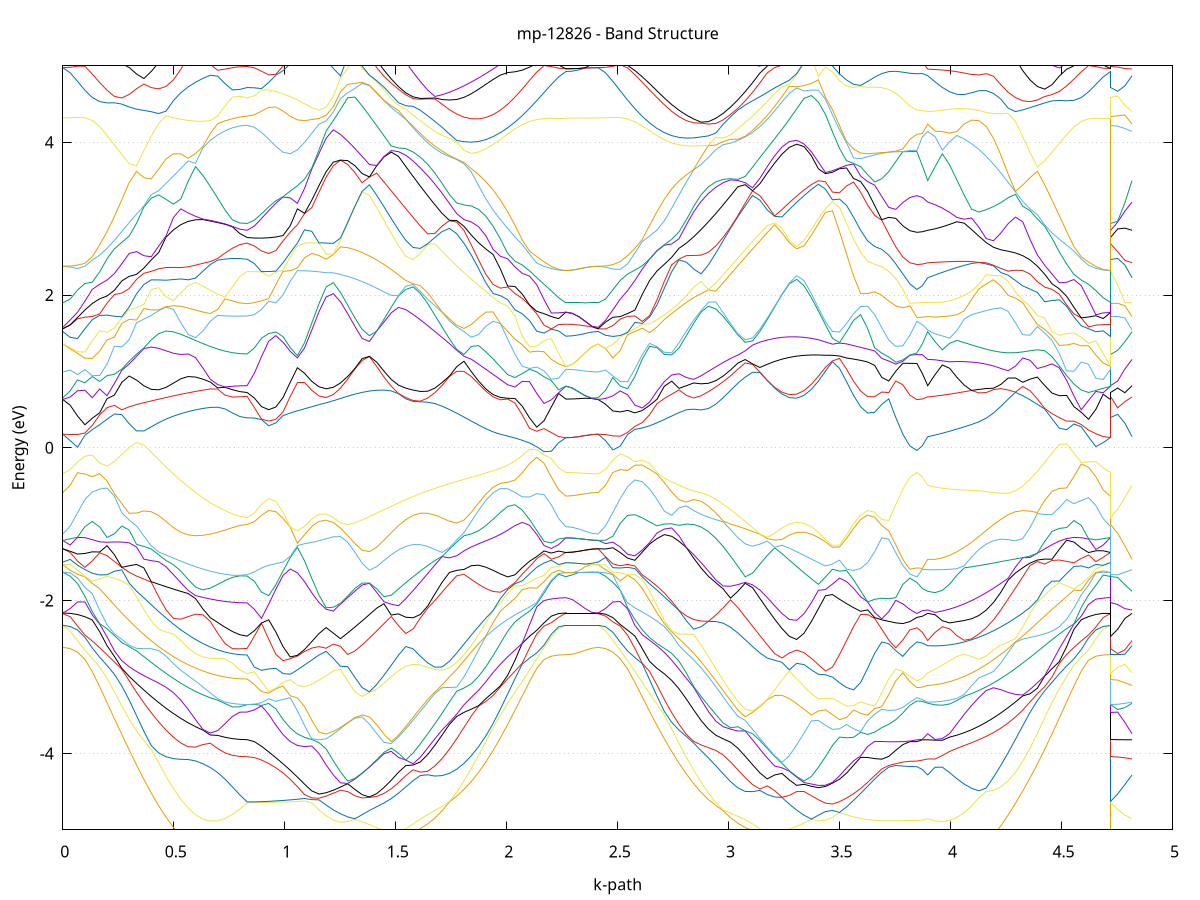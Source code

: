 set title 'mp-12826 - Band Structure'
set xlabel 'k-path'
set ylabel 'Energy (eV)'
set grid y
set yrange [-5:5]
set terminal png size 800,600
set output 'mp-12826_bands_gnuplot.png'
plot '-' using 1:2 with lines notitle, '-' using 1:2 with lines notitle, '-' using 1:2 with lines notitle, '-' using 1:2 with lines notitle, '-' using 1:2 with lines notitle, '-' using 1:2 with lines notitle, '-' using 1:2 with lines notitle, '-' using 1:2 with lines notitle, '-' using 1:2 with lines notitle, '-' using 1:2 with lines notitle, '-' using 1:2 with lines notitle, '-' using 1:2 with lines notitle, '-' using 1:2 with lines notitle, '-' using 1:2 with lines notitle, '-' using 1:2 with lines notitle, '-' using 1:2 with lines notitle, '-' using 1:2 with lines notitle, '-' using 1:2 with lines notitle, '-' using 1:2 with lines notitle, '-' using 1:2 with lines notitle, '-' using 1:2 with lines notitle, '-' using 1:2 with lines notitle, '-' using 1:2 with lines notitle, '-' using 1:2 with lines notitle, '-' using 1:2 with lines notitle, '-' using 1:2 with lines notitle, '-' using 1:2 with lines notitle, '-' using 1:2 with lines notitle, '-' using 1:2 with lines notitle, '-' using 1:2 with lines notitle, '-' using 1:2 with lines notitle, '-' using 1:2 with lines notitle, '-' using 1:2 with lines notitle, '-' using 1:2 with lines notitle, '-' using 1:2 with lines notitle, '-' using 1:2 with lines notitle, '-' using 1:2 with lines notitle, '-' using 1:2 with lines notitle, '-' using 1:2 with lines notitle, '-' using 1:2 with lines notitle, '-' using 1:2 with lines notitle, '-' using 1:2 with lines notitle, '-' using 1:2 with lines notitle, '-' using 1:2 with lines notitle, '-' using 1:2 with lines notitle, '-' using 1:2 with lines notitle, '-' using 1:2 with lines notitle, '-' using 1:2 with lines notitle, '-' using 1:2 with lines notitle, '-' using 1:2 with lines notitle, '-' using 1:2 with lines notitle, '-' using 1:2 with lines notitle, '-' using 1:2 with lines notitle, '-' using 1:2 with lines notitle, '-' using 1:2 with lines notitle, '-' using 1:2 with lines notitle
0.000000 -13.110682
0.033223 -13.107282
0.066447 -13.097182
0.099670 -13.080282
0.132894 -13.056782
0.166117 -13.026582
0.199341 -12.989782
0.232564 -12.946582
0.265788 -12.897082
0.299011 -12.841282
0.332235 -12.779382
0.365458 -12.711682
0.398682 -12.638382
0.431905 -12.559782
0.465128 -12.476282
0.498352 -12.388182
0.531575 -12.296082
0.564799 -12.200682
0.598022 -12.102682
0.631246 -12.003182
0.664469 -11.903282
0.697693 -11.804682
0.730916 -11.709482
0.764140 -11.620582
0.797363 -11.544282
0.830586 -11.504182
0.830586 -11.504182
0.862937 -11.502082
0.895288 -11.495882
0.927639 -11.485682
0.959990 -11.471682
0.992341 -11.454182
1.024692 -11.433582
1.057043 -11.410382
1.089394 -11.385282
1.121745 -11.359082
1.154096 -11.332882
1.186446 -11.308682
1.218797 -11.286782
1.251148 -11.267682
1.283499 -11.255382
1.315850 -11.251882
1.315850 -11.251882
1.348640 -11.267582
1.381430 -11.305582
1.414219 -11.363682
1.447009 -11.437382
1.479799 -11.522382
1.512589 -11.615282
1.545378 -11.713382
1.578168 -11.814282
1.610958 -11.916282
1.643748 -12.017982
1.676538 -12.118282
1.709327 -12.216082
1.742117 -12.310882
1.774907 -12.401982
1.807697 -12.488782
1.840486 -12.570982
1.873276 -12.648182
1.906066 -12.719982
1.938856 -12.786282
1.971646 -12.846882
2.004435 -12.901382
2.037225 -12.949882
2.070015 -12.992182
2.102805 -13.028082
2.135594 -13.057582
2.168384 -13.080582
2.201174 -13.097082
2.233964 -13.106982
2.266754 -13.110282
2.266754 -13.110282
2.295831 -13.110282
2.324908 -13.110382
2.353985 -13.110482
2.383062 -13.110582
2.412140 -13.110682
2.412140 -13.110682
2.445268 -13.107282
2.478396 -13.097182
2.511524 -13.080382
2.544652 -13.056882
2.577780 -13.026782
2.610908 -12.990082
2.644036 -12.946982
2.677164 -12.897482
2.710293 -12.841782
2.743421 -12.780082
2.776549 -12.712482
2.809677 -12.639182
2.842805 -12.560482
2.875933 -12.476782
2.909061 -12.388382
2.942189 -12.295682
2.975318 -12.199382
3.008446 -12.099882
3.041574 -11.998282
3.074702 -11.895282
3.107830 -11.792382
3.140958 -11.690882
3.174086 -11.592782
3.207214 -11.500482
3.240342 -11.417082
3.273471 -11.346382
3.306599 -11.292782
3.339727 -11.260782
3.372855 -11.251382
3.372855 -11.251382
3.404552 -11.258082
3.436248 -11.272282
3.467945 -11.291882
3.499642 -11.313782
3.531339 -11.338182
3.563036 -11.363882
3.594732 -11.389482
3.626429 -11.413782
3.658126 -11.436182
3.689823 -11.456082
3.721520 -11.472982
3.753216 -11.486482
3.784913 -11.496282
3.816610 -11.502182
3.848307 -11.504182
3.848307 -11.504182
3.872703 -11.504582
3.897099 -11.505782
3.897099 -11.505782
3.930039 -11.555382
3.962979 -11.633882
3.995919 -11.723382
4.028860 -11.818682
4.061800 -11.916882
4.094740 -12.016082
4.127680 -12.114782
4.160621 -12.211782
4.193561 -12.306182
4.226501 -12.397182
4.259442 -12.484182
4.292382 -12.566782
4.325322 -12.644382
4.358262 -12.716682
4.391203 -12.783482
4.424143 -12.844482
4.457083 -12.899582
4.490023 -12.948482
4.522964 -12.991082
4.555904 -13.027282
4.588844 -13.057082
4.621784 -13.080282
4.654725 -13.096882
4.687665 -13.106882
4.720605 -13.110282
4.720605 -11.504182
4.752968 -11.504382
4.785331 -11.504882
4.817695 -11.505782
e
0.000000 -12.673182
0.033223 -12.670082
0.066447 -12.660682
0.099670 -12.645182
0.132894 -12.623482
0.166117 -12.595782
0.199341 -12.562182
0.232564 -12.522682
0.265788 -12.477682
0.299011 -12.427282
0.332235 -12.371682
0.365458 -12.311482
0.398682 -12.246782
0.431905 -12.178282
0.465128 -12.106482
0.498352 -12.032182
0.531575 -11.956282
0.564799 -11.879882
0.598022 -11.804382
0.631246 -11.731382
0.664469 -11.662882
0.697693 -11.601382
0.730916 -11.549482
0.764140 -11.509982
0.797363 -11.486182
0.830586 -11.481182
0.830586 -11.481182
0.862937 -11.479382
0.895288 -11.473982
0.927639 -11.465082
0.959990 -11.452982
0.992341 -11.437882
1.024692 -11.420082
1.057043 -11.400182
1.089394 -11.378382
1.121745 -11.355482
1.154096 -11.331982
1.186446 -11.307882
1.218797 -11.285582
1.251148 -11.267482
1.283499 -11.254382
1.315850 -11.250982
1.315850 -11.250982
1.348640 -11.256082
1.381430 -11.271782
1.414219 -11.298682
1.447009 -11.336482
1.479799 -11.384682
1.512589 -11.441782
1.545378 -11.506382
1.578168 -11.576782
1.610958 -11.651582
1.643748 -11.729082
1.676538 -11.808182
1.709327 -11.887482
1.742117 -11.966082
1.774907 -12.042982
1.807697 -12.117682
1.840486 -12.189182
1.873276 -12.257282
1.906066 -12.321182
1.938856 -12.380782
1.971646 -12.435482
2.004435 -12.485082
2.037225 -12.529382
2.070015 -12.568182
2.102805 -12.601282
2.135594 -12.628582
2.168384 -12.649782
2.201174 -12.665082
2.233964 -12.674282
2.266754 -12.677382
2.266754 -12.677382
2.295831 -12.676982
2.324908 -12.675882
2.353985 -12.674682
2.383062 -12.673582
2.412140 -12.673182
2.412140 -12.673182
2.445268 -12.670082
2.478396 -12.660782
2.511524 -12.645282
2.544652 -12.623582
2.577780 -12.595882
2.610908 -12.562282
2.644036 -12.522982
2.677164 -12.477982
2.710293 -12.427582
2.743421 -12.371982
2.776549 -12.311582
2.809677 -12.246782
2.842805 -12.177782
2.875933 -12.105282
2.909061 -12.029782
2.942189 -11.951882
2.975318 -11.872582
3.008446 -11.792582
3.041574 -11.713182
3.074702 -11.635382
3.107830 -11.560882
3.140958 -11.490882
3.174086 -11.427382
3.207214 -11.371782
3.240342 -11.325682
3.273471 -11.290282
3.306599 -11.266282
3.339727 -11.253582
3.372855 -11.251082
3.372855 -11.251082
3.404552 -11.257282
3.436248 -11.271682
3.467945 -11.290682
3.499642 -11.313282
3.531339 -11.336782
3.563036 -11.359682
3.594732 -11.381982
3.626429 -11.403082
3.658126 -11.422382
3.689823 -11.439482
3.721520 -11.453982
3.753216 -11.465682
3.784913 -11.474182
3.816610 -11.479382
3.848307 -11.481182
3.848307 -11.481182
3.872703 -11.481182
3.897099 -11.481082
3.897099 -11.481082
3.930039 -11.488882
3.962979 -11.515282
3.995919 -11.556582
4.028860 -11.609782
4.061800 -11.672082
4.094740 -11.740982
4.127680 -11.814082
4.160621 -11.889482
4.193561 -11.965582
4.226501 -12.041182
4.259442 -12.114982
4.292382 -12.186282
4.325322 -12.254382
4.358262 -12.318482
4.391203 -12.378382
4.424143 -12.433382
4.457083 -12.483482
4.490023 -12.528082
4.522964 -12.567182
4.555904 -12.600582
4.588844 -12.628082
4.621784 -12.649582
4.654725 -12.664982
4.687665 -12.674282
4.720605 -12.677382
4.720605 -11.481182
4.752968 -11.481182
4.785331 -11.481182
4.817695 -11.481082
e
0.000000 -12.078082
0.033223 -12.074382
0.066447 -12.063382
0.099670 -12.044982
0.132894 -12.019482
0.166117 -11.986682
0.199341 -11.946782
0.232564 -11.900082
0.265788 -11.846682
0.299011 -11.786882
0.332235 -11.721382
0.365458 -11.651082
0.398682 -11.577282
0.431905 -11.502882
0.465128 -11.431782
0.498352 -11.369182
0.531575 -11.318382
0.564799 -11.279982
0.598022 -11.253482
0.631246 -11.238682
0.664469 -11.236182
0.697693 -11.246482
0.730916 -11.269882
0.764140 -11.305482
0.797363 -11.347982
0.830586 -11.373582
0.830586 -11.373582
0.862937 -11.371482
0.895288 -11.365082
0.927639 -11.354482
0.959990 -11.339882
0.992341 -11.321582
1.024692 -11.299882
1.057043 -11.275382
1.089394 -11.248882
1.121745 -11.221482
1.154096 -11.194682
1.186446 -11.170282
1.218797 -11.150282
1.251148 -11.136682
1.283499 -11.130282
1.315850 -11.129382
1.315850 -11.129382
1.348640 -11.128882
1.381430 -11.125782
1.414219 -11.121282
1.447009 -11.117982
1.479799 -11.117882
1.512589 -11.122182
1.545378 -11.131382
1.578168 -11.145982
1.610958 -11.166082
1.643748 -11.191582
1.676538 -11.222382
1.709327 -11.257882
1.742117 -11.297682
1.774907 -11.341082
1.807697 -11.387282
1.840486 -11.435382
1.873276 -11.492482
1.906066 -11.573882
1.938856 -11.648582
1.971646 -11.716582
2.004435 -11.777582
2.037225 -11.831582
2.070015 -11.878482
2.102805 -11.918382
2.135594 -11.950982
2.168384 -11.976382
2.201174 -11.994582
2.233964 -12.005482
2.266754 -12.009182
2.266754 -12.009182
2.295831 -12.019082
2.324908 -12.039882
2.353985 -12.059782
2.383062 -12.073382
2.412140 -12.078082
2.412140 -12.078082
2.445268 -12.074382
2.478396 -12.063482
2.511524 -12.045282
2.544652 -12.019882
2.577780 -11.987482
2.610908 -11.947982
2.644036 -11.901682
2.677164 -11.848782
2.710293 -11.789682
2.743421 -11.724882
2.776549 -11.655282
2.809677 -11.582182
2.842805 -11.507882
2.875933 -11.435482
2.909061 -11.368882
2.942189 -11.310882
2.975318 -11.262182
3.008446 -11.221882
3.041574 -11.188982
3.074702 -11.162882
3.107830 -11.142982
3.140958 -11.129082
3.174086 -11.120882
3.207214 -11.117682
3.240342 -11.118582
3.273471 -11.122482
3.306599 -11.126882
3.339727 -11.129282
3.372855 -11.129282
3.372855 -11.129282
3.404552 -11.131482
3.436248 -11.139582
3.467945 -11.154682
3.499642 -11.175482
3.531339 -11.199982
3.563036 -11.226482
3.594732 -11.253282
3.626429 -11.278982
3.658126 -11.302682
3.689823 -11.323582
3.721520 -11.341282
3.753216 -11.355282
3.784913 -11.365382
3.816610 -11.371582
3.848307 -11.373582
3.848307 -11.373582
3.872703 -11.373382
3.897099 -11.372682
3.897099 -11.372682
3.930039 -11.341182
3.962979 -11.299282
3.995919 -11.265582
4.028860 -11.244082
4.061800 -11.235482
4.094740 -11.239082
4.127680 -11.253682
4.160621 -11.277682
4.193561 -11.309682
4.226501 -11.347982
4.259442 -11.391182
4.292382 -11.438282
4.325322 -11.494682
4.358262 -11.571282
4.391203 -11.645882
4.424143 -11.714082
4.457083 -11.775482
4.490023 -11.829982
4.522964 -11.877282
4.555904 -11.917482
4.588844 -11.950482
4.621784 -11.976082
4.654725 -11.994482
4.687665 -12.005482
4.720605 -12.009182
4.720605 -11.373582
4.752968 -11.373482
4.785331 -11.373182
4.817695 -11.372682
e
0.000000 -11.636882
0.033223 -11.634782
0.066447 -11.628282
0.099670 -11.617482
0.132894 -11.602182
0.166117 -11.582582
0.199341 -11.558782
0.232564 -11.530882
0.265788 -11.499082
0.299011 -11.463682
0.332235 -11.424682
0.365458 -11.381982
0.398682 -11.335082
0.431905 -11.282382
0.465128 -11.221082
0.498352 -11.147582
0.531575 -11.060082
0.564799 -10.960082
0.598022 -10.850382
0.631246 -10.733382
0.664469 -10.611582
0.697693 -10.487282
0.730916 -10.363682
0.764140 -10.245082
0.797363 -10.137782
0.830586 -10.053182
0.830586 -10.053182
0.862937 -10.049482
0.895288 -10.038582
0.927639 -10.020382
0.959990 -9.994882
0.992341 -9.962282
1.024692 -9.922582
1.057043 -9.876782
1.089394 -9.830682
1.121745 -9.786382
1.154096 -9.754782
1.186446 -9.740382
1.218797 -9.734982
1.251148 -9.731982
1.283499 -9.727682
1.315850 -9.723182
1.315850 -9.723182
1.348640 -9.719282
1.381430 -9.695782
1.414219 -9.774382
1.447009 -9.920982
1.479799 -10.066782
1.512589 -10.210382
1.545378 -10.350882
1.578168 -10.487782
1.610958 -10.620582
1.643748 -10.748882
1.676538 -10.872182
1.709327 -10.990282
1.742117 -11.102782
1.774907 -11.209482
1.807697 -11.310082
1.840486 -11.404482
1.873276 -11.484282
1.906066 -11.532982
1.938856 -11.580582
1.971646 -11.626082
2.004435 -11.668582
2.037225 -11.707582
2.070015 -11.742382
2.102805 -11.772582
2.135594 -11.797782
2.168384 -11.817582
2.201174 -11.831882
2.233964 -11.840582
2.266754 -11.843482
2.266754 -11.843482
2.295831 -11.826582
2.324908 -11.785182
2.353985 -11.731582
2.383062 -11.674082
2.412140 -11.636882
2.412140 -11.636882
2.445268 -11.634582
2.478396 -11.627382
2.511524 -11.615582
2.544652 -11.599082
2.577780 -11.578282
2.610908 -11.553082
2.644036 -11.523882
2.677164 -11.490882
2.710293 -11.454082
2.743421 -11.413682
2.776549 -11.369382
2.809677 -11.320782
2.842805 -11.266282
2.875933 -11.203582
2.909061 -11.129882
2.942189 -11.043182
2.975318 -10.943882
3.008446 -10.833782
3.041574 -10.714782
3.074702 -10.588382
3.107830 -10.455982
3.140958 -10.318282
3.174086 -10.176382
3.207214 -10.030982
3.240342 -9.883082
3.273471 -9.734582
3.306599 -9.704782
3.339727 -9.722582
3.372855 -9.722582
3.372855 -9.722582
3.404552 -9.729082
3.436248 -9.732582
3.467945 -9.735382
3.499642 -9.740782
3.531339 -9.754082
3.563036 -9.784182
3.594732 -9.833882
3.626429 -9.883882
3.658126 -9.928282
3.689823 -9.966182
3.721520 -9.997482
3.753216 -10.021882
3.784913 -10.039282
3.816610 -10.049782
3.848307 -10.053282
3.848307 -10.053282
3.872703 -10.055582
3.897099 -10.061582
3.897099 -10.061582
3.930039 -10.155882
3.962979 -10.265082
3.995919 -10.382382
4.028860 -10.503982
4.061800 -10.626982
4.094740 -10.749082
4.127680 -10.868782
4.160621 -10.984782
4.193561 -11.096182
4.226501 -11.202482
4.259442 -11.302882
4.292382 -11.396582
4.325322 -11.476582
4.358262 -11.530182
4.391203 -11.578382
4.424143 -11.624282
4.457083 -11.667182
4.490023 -11.706482
4.522964 -11.741582
4.555904 -11.771982
4.588844 -11.797382
4.621784 -11.817382
4.654725 -11.831782
4.687665 -11.840482
4.720605 -11.843482
4.720605 -10.053182
4.752968 -10.055082
4.785331 -10.058382
4.817695 -10.061582
e
0.000000 -11.554382
0.033223 -11.550582
0.066447 -11.539082
0.099670 -11.520182
0.132894 -11.493982
0.166117 -11.460682
0.199341 -11.420282
0.232564 -11.373082
0.265788 -11.319282
0.299011 -11.258882
0.332235 -11.192182
0.365458 -11.119382
0.398682 -11.040682
0.431905 -10.956682
0.465128 -10.867582
0.498352 -10.774282
0.531575 -10.677582
0.564799 -10.578582
0.598022 -10.478882
0.631246 -10.380682
0.664469 -10.286382
0.697693 -10.199182
0.730916 -10.121482
0.764140 -10.055682
0.797363 -10.006382
0.830586 -10.043182
0.830586 -10.043182
0.862937 -10.039682
0.895288 -10.029182
0.927639 -10.011682
0.959990 -9.987382
0.992341 -9.956482
1.024692 -9.919382
1.057043 -9.875882
1.089394 -9.822482
1.121745 -9.762582
1.154096 -9.696582
1.186446 -9.628782
1.218797 -9.640982
1.251148 -9.679082
1.283499 -9.708682
1.315850 -9.719682
1.315850 -9.719682
1.348640 -9.706082
1.381430 -9.687382
1.414219 -9.653982
1.447009 -9.687382
1.479799 -9.803682
1.512589 -9.920582
1.545378 -10.036582
1.578168 -10.150382
1.610958 -10.261282
1.643748 -10.368182
1.676538 -10.470582
1.709327 -10.567682
1.742117 -10.658982
1.774907 -10.744282
1.807697 -10.823182
1.840486 -10.895882
1.873276 -10.962282
1.906066 -11.022582
1.938856 -11.077082
1.971646 -11.125982
2.004435 -11.169482
2.037225 -11.207582
2.070015 -11.240582
2.102805 -11.268382
2.135594 -11.291182
2.168384 -11.308882
2.201174 -11.321582
2.233964 -11.329182
2.266754 -11.331682
2.266754 -11.331682
2.295831 -11.349982
2.324908 -11.395582
2.353985 -11.454382
2.383062 -11.515782
2.412140 -11.554382
2.412140 -11.554382
2.445268 -11.550782
2.478396 -11.540082
2.511524 -11.522282
2.544652 -11.497382
2.577780 -11.465482
2.610908 -11.426582
2.644036 -11.380882
2.677164 -11.328382
2.710293 -11.269282
2.743421 -11.203682
2.776549 -11.131682
2.809677 -11.053682
2.842805 -10.969782
2.875933 -10.880382
2.909061 -10.785582
2.942189 -10.685882
2.975318 -10.581682
3.008446 -10.473482
3.041574 -10.361782
3.074702 -10.247082
3.107830 -10.130282
3.140958 -10.011882
3.174086 -9.892882
3.207214 -9.774482
3.240342 -9.663382
3.273471 -9.665382
3.306599 -9.691582
3.339727 -9.710482
3.372855 -9.720682
3.372855 -9.720682
3.404552 -9.701782
3.436248 -9.669982
3.467945 -9.634582
3.499642 -9.640182
3.531339 -9.706782
3.563036 -9.765582
3.594732 -9.812782
3.626429 -9.862882
3.658126 -9.906682
3.689823 -9.943982
3.721520 -9.974582
3.753216 -9.998582
3.784913 -10.015682
3.816610 -10.025882
3.848307 -10.029382
3.848307 -10.029382
3.872703 -10.029582
3.897099 -10.028982
3.897099 -10.028982
3.930039 -10.015282
3.962979 -10.056782
3.995919 -10.127382
4.028860 -10.212582
4.061800 -10.304182
4.094740 -10.397582
4.127680 -10.490182
4.160621 -10.580282
4.193561 -10.666682
4.226501 -10.748382
4.259442 -10.824982
4.292382 -10.895982
4.325322 -10.961482
4.358262 -11.021382
4.391203 -11.075682
4.424143 -11.124582
4.457083 -11.168182
4.490023 -11.206582
4.522964 -11.239782
4.555904 -11.267882
4.588844 -11.290782
4.621784 -11.308682
4.654725 -11.321482
4.687665 -11.329082
4.720605 -11.331682
4.720605 -10.043182
4.752968 -10.040582
4.785331 -10.035282
4.817695 -10.028982
e
0.000000 -10.981082
0.033223 -10.978082
0.066447 -10.968982
0.099670 -10.953882
0.132894 -10.932782
0.166117 -10.905782
0.199341 -10.872982
0.232564 -10.834382
0.265788 -10.790282
0.299011 -10.740682
0.332235 -10.685882
0.365458 -10.626182
0.398682 -10.561982
0.431905 -10.493582
0.465128 -10.421882
0.498352 -10.347382
0.531575 -10.271282
0.564799 -10.194882
0.598022 -10.119982
0.631246 -10.049082
0.664469 -9.986582
0.697693 -9.939582
0.730916 -9.919582
0.764140 -9.934282
0.797363 -9.978882
0.830586 -9.984982
0.830586 -9.984982
0.862937 -9.981482
0.895288 -9.970982
0.927639 -9.953482
0.959990 -9.928982
0.992341 -9.897682
1.024692 -9.859482
1.057043 -9.814682
1.089394 -9.763482
1.121745 -9.706782
1.154096 -9.647782
1.186446 -9.607882
1.218797 -9.544582
1.251148 -9.462682
1.283499 -9.376282
1.315850 -9.330082
1.315850 -9.330082
1.348640 -9.474482
1.381430 -9.620182
1.414219 -9.652182
1.447009 -9.615482
1.479799 -9.570382
1.512589 -9.642882
1.545378 -9.731282
1.578168 -9.822482
1.610958 -9.915382
1.643748 -10.008882
1.676538 -10.102182
1.709327 -10.194182
1.742117 -10.284182
1.774907 -10.371482
1.807697 -10.455382
1.840486 -10.535382
1.873276 -10.611082
1.906066 -10.681982
1.938856 -10.747682
1.971646 -10.807882
2.004435 -10.862482
2.037225 -10.911082
2.070015 -10.953482
2.102805 -10.989682
2.135594 -11.019382
2.168384 -11.042682
2.201174 -11.059282
2.233964 -11.069282
2.266754 -11.072682
2.266754 -11.072682
2.295831 -11.060682
2.324908 -11.034082
2.353985 -11.006982
2.383062 -10.987882
2.412140 -10.981082
2.412140 -10.981082
2.445268 -10.977982
2.478396 -10.968882
2.511524 -10.953682
2.544652 -10.932382
2.577780 -10.905182
2.610908 -10.872082
2.644036 -10.833082
2.677164 -10.788282
2.710293 -10.737982
2.743421 -10.682182
2.776549 -10.621082
2.809677 -10.554982
2.842805 -10.484082
2.875933 -10.408682
2.909061 -10.329282
2.942189 -10.246182
2.975318 -10.160082
3.008446 -10.071582
3.041574 -9.981382
3.074702 -9.890382
3.107830 -9.799582
3.140958 -9.709882
3.174086 -9.622682
3.207214 -9.581282
3.240342 -9.618382
3.273471 -9.664082
3.306599 -9.581482
3.339727 -9.432282
3.372855 -9.315182
3.372855 -9.315182
3.404552 -9.401082
3.436248 -9.484682
3.467945 -9.563982
3.499642 -9.638382
3.531339 -9.696682
3.563036 -9.756882
3.594732 -9.810182
3.626429 -9.851682
3.658126 -9.890482
3.689823 -9.924682
3.721520 -9.953282
3.753216 -9.975782
3.784913 -9.992082
3.816610 -10.001882
3.848307 -10.005082
3.848307 -10.005082
3.872703 -10.002182
3.897099 -9.995982
3.897099 -9.995982
3.930039 -9.961882
3.962979 -9.934582
3.995919 -9.929482
4.028860 -9.947982
4.061800 -9.990282
4.094740 -10.051382
4.127680 -10.124882
4.160621 -10.205082
4.193561 -10.288282
4.226501 -10.371682
4.259442 -10.453582
4.292382 -10.532682
4.325322 -10.608082
4.358262 -10.679082
4.391203 -10.745082
4.424143 -10.805682
4.457083 -10.860582
4.490023 -10.909582
4.522964 -10.952382
4.555904 -10.988882
4.588844 -11.018982
4.621784 -11.042382
4.654725 -11.059182
4.687665 -11.069282
4.720605 -11.072682
4.720605 -9.984982
4.752968 -9.986482
4.785331 -9.990482
4.817695 -9.995982
e
0.000000 -8.947982
0.033223 -8.947282
0.066447 -8.945282
0.099670 -8.942282
0.132894 -8.938482
0.166117 -8.934382
0.199341 -8.930782
0.232564 -8.928282
0.265788 -8.927982
0.299011 -8.930882
0.332235 -8.938482
0.365458 -8.952082
0.398682 -8.973282
0.431905 -9.003682
0.465128 -9.044682
0.498352 -9.097182
0.531575 -9.161282
0.564799 -9.235582
0.598022 -9.317082
0.631246 -9.401282
0.664469 -9.482182
0.697693 -9.552782
0.730916 -9.606782
0.764140 -9.646282
0.797363 -9.679682
0.830586 -9.696082
0.830586 -9.696082
0.862937 -9.695882
0.895288 -9.695282
0.927639 -9.694382
0.959990 -9.693082
0.992341 -9.691682
1.024692 -9.689882
1.057043 -9.687282
1.089394 -9.682082
1.121745 -9.669082
1.154096 -9.637382
1.186446 -9.582382
1.218797 -9.511682
1.251148 -9.431682
1.283499 -9.347382
1.315850 -9.290982
1.315850 -9.290982
1.348640 -9.349182
1.381430 -9.456882
1.414219 -9.569182
1.447009 -9.591482
1.479799 -9.557982
1.512589 -9.517682
1.545378 -9.459882
1.578168 -9.398382
1.610958 -9.334982
1.643748 -9.271382
1.676538 -9.209382
1.709327 -9.150382
1.742117 -9.095782
1.774907 -9.046682
1.807697 -9.003582
1.840486 -8.966982
1.873276 -8.936882
1.906066 -8.912982
1.938856 -8.894782
1.971646 -8.881482
2.004435 -8.872382
2.037225 -8.866682
2.070015 -8.863582
2.102805 -8.862282
2.135594 -8.862082
2.168384 -8.862582
2.201174 -8.863182
2.233964 -8.863682
2.266754 -8.863882
2.266754 -8.863882
2.295831 -8.873182
2.324908 -8.895982
2.353985 -8.921682
2.383062 -8.940882
2.412140 -8.947982
2.412140 -8.947982
2.445268 -8.947282
2.478396 -8.945482
2.511524 -8.942582
2.544652 -8.939082
2.577780 -8.935382
2.610908 -8.932082
2.644036 -8.930082
2.677164 -8.930182
2.710293 -8.933282
2.743421 -8.940582
2.776549 -8.953082
2.809677 -8.971582
2.842805 -8.996882
2.875933 -9.029382
2.909061 -9.069282
2.942189 -9.115982
2.975318 -9.168882
3.008446 -9.226682
3.041574 -9.287882
3.074702 -9.350782
3.107830 -9.413582
3.140958 -9.474282
3.174086 -9.530882
3.207214 -9.538982
3.240342 -9.609082
3.273471 -9.536282
3.306599 -9.425082
3.339727 -9.319882
3.372855 -9.301682
3.372855 -9.301682
3.404552 -9.370982
3.436248 -9.452582
3.467945 -9.523082
3.499642 -9.555282
3.531339 -9.609582
3.563036 -9.644482
3.594732 -9.661882
3.626429 -9.669782
3.658126 -9.673582
3.689823 -9.675682
3.721520 -9.677182
3.753216 -9.678282
3.784913 -9.678982
3.816610 -9.679482
3.848307 -9.679682
3.848307 -9.679682
3.872703 -9.681282
3.897099 -9.685382
3.897099 -9.685382
3.930039 -9.682082
3.962979 -9.649282
3.995919 -9.597282
4.028860 -9.536282
4.061800 -9.467282
4.094740 -9.391682
4.127680 -9.312782
4.160621 -9.234782
4.193561 -9.161282
4.226501 -9.095082
4.259442 -9.037782
4.292382 -8.990082
4.325322 -8.951782
4.358262 -8.922082
4.391203 -8.899982
4.424143 -8.884382
4.457083 -8.873882
4.490023 -8.867382
4.522964 -8.863882
4.555904 -8.862382
4.588844 -8.862082
4.621784 -8.862582
4.654725 -8.863182
4.687665 -8.863682
4.720605 -8.863882
4.720605 -9.696082
4.752968 -9.694582
4.785331 -9.690482
4.817695 -9.685382
e
0.000000 -7.866382
0.033223 -7.866582
0.066447 -7.867282
0.099670 -7.868982
0.132894 -7.872682
0.166117 -7.879782
0.199341 -7.892782
0.232564 -7.915482
0.265788 -7.951582
0.299011 -8.003382
0.332235 -8.070182
0.365458 -8.149682
0.398682 -8.239082
0.431905 -8.335182
0.465128 -8.434682
0.498352 -8.534382
0.531575 -8.631482
0.564799 -8.723982
0.598022 -8.811482
0.631246 -8.894882
0.664469 -8.975482
0.697693 -9.052382
0.730916 -9.118282
0.764140 -9.158682
0.797363 -9.164982
0.830586 -9.158082
0.830586 -9.158082
0.862937 -9.161882
0.895288 -9.173082
0.927639 -9.191782
0.959990 -9.218082
0.992341 -9.251782
1.024692 -9.292682
1.057043 -9.339782
1.089394 -9.391982
1.121745 -9.446782
1.154096 -9.498282
1.186446 -9.518582
1.218797 -9.465282
1.251148 -9.384382
1.283499 -9.294882
1.315850 -9.269982
1.315850 -9.269982
1.348640 -9.284282
1.381430 -9.339082
1.414219 -9.405082
1.447009 -9.478682
1.479799 -9.517482
1.512589 -9.430282
1.545378 -9.332882
1.578168 -9.227382
1.610958 -9.115582
1.643748 -8.999382
1.676538 -8.880682
1.709327 -8.761382
1.742117 -8.644082
1.774907 -8.531782
1.807697 -8.428382
1.840486 -8.338782
1.873276 -8.267482
1.906066 -8.216582
1.938856 -8.184282
1.971646 -8.166182
2.004435 -8.157982
2.037225 -8.156282
2.070015 -8.158482
2.102805 -8.162682
2.135594 -8.167782
2.168384 -8.172582
2.201174 -8.176482
2.233964 -8.178982
2.266754 -8.179782
2.266754 -8.179782
2.295831 -8.158182
2.324908 -8.098882
2.353985 -8.013982
2.383062 -7.920782
2.412140 -7.866382
2.412140 -7.866382
2.445268 -7.866182
2.478396 -7.865882
2.511524 -7.865582
2.544652 -7.865582
2.577780 -7.866282
2.610908 -7.868282
2.644036 -7.872182
2.677164 -7.878582
2.710293 -7.926282
2.743421 -8.004082
2.776549 -8.092582
2.809677 -8.191082
2.842805 -8.297982
2.875933 -8.411682
2.909061 -8.530382
2.942189 -8.652382
2.975318 -8.775782
3.008446 -8.898782
3.041574 -9.019982
3.074702 -9.137482
3.107830 -9.249882
3.140958 -9.355182
3.174086 -9.451682
3.207214 -9.537082
3.240342 -9.460182
3.273471 -9.387482
3.306599 -9.322782
3.339727 -9.272882
3.372855 -9.271582
3.372855 -9.271582
3.404552 -9.320682
3.436248 -9.407382
3.467945 -9.486582
3.499642 -9.540182
3.531339 -9.497282
3.563036 -9.444682
3.594732 -9.393082
3.626429 -9.346182
3.658126 -9.305782
3.689823 -9.272982
3.721520 -9.247782
3.753216 -9.229682
3.784913 -9.217782
3.816610 -9.210982
3.848307 -9.208782
3.848307 -9.208782
3.872703 -9.204782
3.897099 -9.193782
3.897099 -9.193782
3.930039 -9.157382
3.962979 -9.122382
3.995919 -9.090782
4.028860 -9.043982
4.061800 -8.977482
4.094740 -8.895282
4.127680 -8.802682
4.160621 -8.703682
4.193561 -8.601882
4.226501 -8.500882
4.259442 -8.405782
4.292382 -8.322382
4.325322 -8.256382
4.358262 -8.209782
4.391203 -8.180382
4.424143 -8.164182
4.457083 -8.156982
4.490023 -8.155782
4.522964 -8.158182
4.555904 -8.162582
4.588844 -8.167682
4.621784 -8.172482
4.654725 -8.176382
4.687665 -8.178982
4.720605 -8.179782
4.720605 -9.158082
4.752968 -9.164182
4.785331 -9.178482
4.817695 -9.193782
e
0.000000 -7.653282
0.033223 -7.655482
0.066447 -7.662082
0.099670 -7.673282
0.132894 -7.689182
0.166117 -7.709582
0.199341 -7.733582
0.232564 -7.759382
0.265788 -7.784782
0.299011 -7.809282
0.332235 -7.834982
0.365458 -7.865182
0.398682 -7.902982
0.431905 -7.951482
0.465128 -8.013182
0.498352 -8.089382
0.531575 -8.180082
0.564799 -8.282982
0.598022 -8.393682
0.631246 -8.506382
0.664469 -8.614782
0.697693 -8.714282
0.730916 -8.804382
0.764140 -8.886582
0.797363 -8.955882
0.830586 -8.987582
0.830586 -8.987582
0.862937 -8.987782
0.895288 -8.988382
0.927639 -8.989582
0.959990 -8.991682
0.992341 -8.994882
1.024692 -8.999782
1.057043 -9.006682
1.089394 -9.016282
1.121745 -9.029182
1.154096 -9.045982
1.186446 -9.067282
1.218797 -9.093582
1.251148 -9.125082
1.283499 -9.182482
1.315850 -9.245982
1.315850 -9.245982
1.348640 -9.186582
1.381430 -9.089282
1.414219 -8.989182
1.447009 -8.887782
1.479799 -8.786082
1.512589 -8.685182
1.545378 -8.586382
1.578168 -8.490982
1.610958 -8.400182
1.643748 -8.315182
1.676538 -8.236982
1.709327 -8.165982
1.742117 -8.101782
1.774907 -8.042882
1.807697 -7.986682
1.840486 -7.928982
1.873276 -7.865682
1.906066 -7.794782
1.938856 -7.718182
1.971646 -7.640082
2.004435 -7.564382
2.037225 -7.494182
2.070015 -7.431582
2.102805 -7.377782
2.135594 -7.333582
2.168384 -7.299082
2.201174 -7.274482
2.233964 -7.259782
2.266754 -7.254882
2.266754 -7.254882
2.295831 -7.289882
2.324908 -7.376182
2.353985 -7.485182
2.383062 -7.593582
2.412140 -7.653282
2.412140 -7.653282
2.445268 -7.655782
2.478396 -7.663482
2.511524 -7.676882
2.544652 -7.696682
2.577780 -7.723782
2.610908 -7.759282
2.644036 -7.804282
2.677164 -7.859782
2.710293 -7.888382
2.743421 -7.902382
2.776549 -7.921182
2.809677 -7.945882
2.842805 -7.977182
2.875933 -8.015782
2.909061 -8.062282
2.942189 -8.117182
2.975318 -8.180682
3.008446 -8.252582
3.041574 -8.332282
3.074702 -8.418982
3.107830 -8.511582
3.140958 -8.608682
3.174086 -8.709082
3.207214 -8.811282
3.240342 -8.914082
3.273471 -9.016382
3.306599 -9.116882
3.339727 -9.213582
3.372855 -9.242882
3.372855 -9.242882
3.404552 -9.151882
3.436248 -9.116282
3.467945 -9.086982
3.499642 -9.062382
3.531339 -9.041982
3.563036 -9.024782
3.594732 -9.009882
3.626429 -8.996082
3.658126 -8.982882
3.689823 -8.969982
3.721520 -8.957682
3.753216 -8.946582
3.784913 -8.937782
3.816610 -8.932082
3.848307 -8.930082
3.848307 -8.930082
3.872703 -8.934482
3.897099 -8.946382
3.897099 -8.946382
3.930039 -8.951282
3.962979 -8.909582
3.995919 -8.821382
4.028860 -8.709982
4.061800 -8.591182
4.094740 -8.474082
4.127680 -8.364882
4.160621 -8.267282
4.193561 -8.181882
4.226501 -8.106982
4.259442 -8.038182
4.292382 -7.969982
4.325322 -7.897182
4.358262 -7.817782
4.391203 -7.734182
4.424143 -7.650682
4.457083 -7.571182
4.490023 -7.498382
4.522964 -7.434182
4.555904 -7.379282
4.588844 -7.334382
4.621784 -7.299482
4.654725 -7.274682
4.687665 -7.259782
4.720605 -7.254882
4.720605 -8.987582
4.752968 -8.980682
4.785331 -8.964282
4.817695 -8.946382
e
0.000000 -6.515882
0.033223 -6.521882
0.066447 -6.539982
0.099670 -6.569582
0.132894 -6.610482
0.166117 -6.661782
0.199341 -6.722782
0.232564 -6.792382
0.265788 -6.869782
0.299011 -6.954082
0.332235 -7.044482
0.365458 -7.140482
0.398682 -7.241582
0.431905 -7.347282
0.465128 -7.456982
0.498352 -7.570382
0.531575 -7.687482
0.564799 -7.808082
0.598022 -7.931282
0.631246 -8.054382
0.664469 -8.172582
0.697693 -8.279182
0.730916 -8.366082
0.764140 -8.426782
0.797363 -8.460382
0.830586 -8.470682
0.830586 -8.470682
0.862937 -8.474182
0.895288 -8.484482
0.927639 -8.501582
0.959990 -8.525382
0.992341 -8.555782
1.024692 -8.592682
1.057043 -8.636182
1.089394 -8.686282
1.121745 -8.743382
1.154096 -8.807482
1.186446 -8.878682
1.218797 -8.957182
1.251148 -9.042182
1.283499 -9.158882
1.315850 -9.181982
1.315850 -9.181982
1.348640 -9.120982
1.381430 -9.018482
1.414219 -8.906382
1.447009 -8.788682
1.479799 -8.666482
1.512589 -8.540982
1.545378 -8.412882
1.578168 -8.283082
1.610958 -8.152582
1.643748 -8.022482
1.676538 -7.893782
1.709327 -7.767682
1.742117 -7.645482
1.774907 -7.528182
1.807697 -7.417082
1.840486 -7.313082
1.873276 -7.217082
1.906066 -7.129982
1.938856 -7.052082
1.971646 -6.983682
2.004435 -6.924682
2.037225 -6.874882
2.070015 -6.833782
2.102805 -6.800682
2.135594 -6.774882
2.168384 -6.755682
2.201174 -6.742482
2.233964 -6.734682
2.266754 -6.732182
2.266754 -6.732182
2.295831 -6.705482
2.324908 -6.644682
2.353985 -6.580282
2.383062 -6.533082
2.412140 -6.515882
2.412140 -6.515882
2.445268 -6.521882
2.478396 -6.539582
2.511524 -6.568682
2.544652 -6.608582
2.577780 -6.658482
2.610908 -6.717382
2.644036 -6.784282
2.677164 -6.858182
2.710293 -6.938282
2.743421 -7.024282
2.776549 -7.116082
2.809677 -7.213582
2.842805 -7.317182
2.875933 -7.426782
2.909061 -7.542182
2.942189 -7.662782
2.975318 -7.787782
3.008446 -7.916182
3.041574 -8.046982
3.074702 -8.178882
3.107830 -8.310782
3.140958 -8.441782
3.174086 -8.570682
3.207214 -8.696782
3.240342 -8.819082
3.273471 -8.936682
3.306599 -9.047882
3.339727 -9.145982
3.372855 -9.180982
3.372855 -9.180982
3.404552 -9.139282
3.436248 -9.019582
3.467945 -8.937482
3.499642 -8.861882
3.531339 -8.793482
3.563036 -8.732482
3.594732 -8.679082
3.626429 -8.633082
3.658126 -8.594382
3.689823 -8.562482
3.721520 -8.537182
3.753216 -8.517882
3.784913 -8.504482
3.816610 -8.496482
3.848307 -8.493882
3.848307 -8.493882
3.872703 -8.491682
3.897099 -8.485882
3.897099 -8.485882
3.930039 -8.457382
3.962979 -8.405482
3.995919 -8.336182
4.028860 -8.252382
4.061800 -8.155782
4.094740 -8.047882
4.127680 -7.930282
4.160621 -7.805682
4.193561 -7.677882
4.226501 -7.551482
4.259442 -7.430782
4.292382 -7.319182
4.325322 -7.218182
4.358262 -7.128582
4.391203 -7.050082
4.424143 -6.982082
4.457083 -6.923882
4.490023 -6.874782
4.522964 -6.834082
4.555904 -6.801082
4.588844 -6.775282
4.621784 -6.755882
4.654725 -6.742582
4.687665 -6.734682
4.720605 -6.732182
4.720605 -8.470682
4.752968 -8.472882
4.785331 -8.478782
4.817695 -8.485882
e
0.000000 -5.544882
0.033223 -5.553382
0.066447 -5.578682
0.099670 -5.620982
0.132894 -5.680082
0.166117 -5.755582
0.199341 -5.847082
0.232564 -5.953382
0.265788 -6.072982
0.299011 -6.204282
0.332235 -6.344882
0.365458 -6.492482
0.398682 -6.644482
0.431905 -6.797982
0.465128 -6.950282
0.498352 -7.098582
0.531575 -7.240382
0.564799 -7.373982
0.598022 -7.498782
0.631246 -7.614782
0.664469 -7.721882
0.697693 -7.819082
0.730916 -7.903782
0.764140 -7.971482
0.797363 -8.016082
0.830586 -8.031782
0.830586 -8.031782
0.862937 -8.038082
0.895288 -8.057182
0.927639 -8.088882
0.959990 -8.133482
0.992341 -8.190782
1.024692 -8.260582
1.057043 -8.342582
1.089394 -8.436182
1.121745 -8.540482
1.154096 -8.654482
1.186446 -8.776982
1.218797 -8.906582
1.251148 -9.041882
1.283499 -9.131382
1.315850 -9.172882
1.315850 -9.172882
1.348640 -9.074582
1.381430 -8.958982
1.414219 -8.835482
1.447009 -8.705182
1.479799 -8.568582
1.512589 -8.426082
1.545378 -8.278282
1.578168 -8.125482
1.610958 -7.968282
1.643748 -7.807382
1.676538 -7.643282
1.709327 -7.476782
1.742117 -7.308882
1.774907 -7.140482
1.807697 -6.972682
1.840486 -6.806782
1.873276 -6.643982
1.906066 -6.485782
1.938856 -6.333582
1.971646 -6.188982
2.004435 -6.053482
2.037225 -5.928582
2.070015 -5.815782
2.102805 -5.716582
2.135594 -5.632682
2.168384 -5.565482
2.201174 -5.516382
2.233964 -5.486382
2.266754 -5.476282
2.266754 -5.476282
2.295831 -5.482382
2.324908 -5.498682
2.353985 -5.519882
2.383062 -5.537782
2.412140 -5.544882
2.412140 -5.544882
2.445268 -5.553382
2.478396 -5.578782
2.511524 -5.621182
2.544652 -5.680482
2.577780 -5.756582
2.610908 -5.848782
2.644036 -5.956182
2.677164 -6.077382
2.710293 -6.210882
2.743421 -6.354882
2.776549 -6.507382
2.809677 -6.666582
2.842805 -6.830782
2.875933 -6.998282
2.909061 -7.167582
2.942189 -7.337482
2.975318 -7.506782
3.008446 -7.674382
3.041574 -7.839582
3.074702 -8.001382
3.107830 -8.159282
3.140958 -8.312482
3.174086 -8.460682
3.207214 -8.603182
3.240342 -8.739682
3.273471 -8.869582
3.306599 -8.992382
3.339727 -9.106382
3.372855 -9.179582
3.372855 -9.179582
3.404552 -9.106582
3.436248 -9.005682
3.467945 -8.874482
3.499642 -8.749082
3.531339 -8.630882
3.563036 -8.520982
3.594732 -8.420282
3.626429 -8.329782
3.658126 -8.250182
3.689823 -8.182082
3.721520 -8.125982
3.753216 -8.082082
3.784913 -8.050682
3.816610 -8.031682
3.848307 -8.025382
3.848307 -8.025382
3.872703 -8.025882
3.897099 -8.026882
3.897099 -8.026882
3.930039 -8.009882
3.962979 -7.965582
3.995919 -7.897582
4.028860 -7.810982
4.061800 -7.710282
4.094740 -7.599082
4.127680 -7.479782
4.160621 -7.353582
4.193561 -7.220982
4.226501 -7.082382
4.259442 -6.938082
4.292382 -6.789382
4.325322 -6.638182
4.358262 -6.486782
4.391203 -6.337882
4.424143 -6.194382
4.457083 -6.058582
4.490023 -5.932782
4.522964 -5.818982
4.555904 -5.718882
4.588844 -5.634182
4.621784 -5.566282
4.654725 -5.516682
4.687665 -5.486482
4.720605 -5.476282
4.720605 -8.031782
4.752968 -8.031082
4.785331 -8.029182
4.817695 -8.026882
e
0.000000 -2.612082
0.033223 -2.627882
0.066447 -2.675882
0.099670 -2.769282
0.132894 -2.929582
0.166117 -3.127082
0.199341 -3.335482
0.232564 -3.544882
0.265788 -3.751782
0.299011 -3.954482
0.332235 -4.151682
0.365458 -4.340982
0.398682 -4.519782
0.431905 -4.685082
0.465128 -4.834882
0.498352 -4.967882
0.531575 -5.084282
0.564799 -5.185382
0.598022 -5.273482
0.631246 -5.350882
0.664469 -5.418682
0.697693 -5.476782
0.730916 -5.523782
0.764140 -5.558382
0.797363 -5.579582
0.830586 -5.586682
0.830586 -5.586682
0.862937 -5.583982
0.895288 -5.575682
0.927639 -5.562082
0.959990 -5.543082
0.992341 -5.518782
1.024692 -5.489382
1.057043 -5.455182
1.089394 -5.416582
1.121745 -5.374082
1.154096 -5.328782
1.186446 -5.282882
1.218797 -5.240182
1.251148 -5.207282
1.283499 -5.189582
1.315850 -5.183882
1.315850 -5.183882
1.348640 -5.180782
1.381430 -5.172782
1.414219 -5.155982
1.447009 -5.128782
1.479799 -5.090682
1.512589 -5.049482
1.545378 -5.045682
1.578168 -5.023982
1.610958 -4.983582
1.643748 -4.924482
1.676538 -4.846682
1.709327 -4.750682
1.742117 -4.636982
1.774907 -4.558582
1.807697 -4.472082
1.840486 -4.369182
1.873276 -4.249282
1.906066 -4.112982
1.938856 -3.961582
1.971646 -3.796982
2.004435 -3.621382
2.037225 -3.437682
2.070015 -3.249182
2.102805 -3.061382
2.135594 -2.888082
2.168384 -2.771782
2.201174 -2.727582
2.233964 -2.712282
2.266754 -2.708382
2.266754 -2.708382
2.295831 -2.700782
2.324908 -2.679482
2.353985 -2.650382
2.383062 -2.623482
2.412140 -2.612082
2.412140 -2.612082
2.445268 -2.627782
2.478396 -2.674982
2.511524 -2.759082
2.544652 -2.894482
2.577780 -3.070682
2.610908 -3.260482
2.644036 -3.450082
2.677164 -3.633882
2.710293 -3.808982
2.743421 -3.974182
2.776549 -4.128282
2.809677 -4.269982
2.842805 -4.397682
2.875933 -4.509582
2.909061 -4.604182
2.942189 -4.680582
2.975318 -4.750482
3.008446 -4.841482
3.041574 -4.914882
3.074702 -4.970682
3.107830 -5.009182
3.140958 -5.031282
3.174086 -5.048882
3.207214 -5.102282
3.240342 -5.143582
3.273471 -5.171282
3.306599 -5.185282
3.339727 -5.187682
3.372855 -5.184182
3.372855 -5.184182
3.404552 -5.185482
3.436248 -5.201382
3.467945 -5.232982
3.499642 -5.273882
3.531339 -5.318182
3.563036 -5.362182
3.594732 -5.404082
3.626429 -5.442582
3.658126 -5.476882
3.689823 -5.506582
3.721520 -5.531182
3.753216 -5.550582
3.784913 -5.564582
3.816610 -5.572982
3.848307 -5.575882
3.848307 -5.575882
3.872703 -5.576382
3.897099 -5.577882
3.897099 -5.577882
3.930039 -5.567082
3.962979 -5.546682
3.995919 -5.516982
4.028860 -5.477782
4.061800 -5.427382
4.094740 -5.363682
4.127680 -5.284782
4.160621 -5.189282
4.193561 -5.076882
4.226501 -4.948782
4.259442 -4.806982
4.292382 -4.654182
4.325322 -4.492182
4.358262 -4.320882
4.391203 -4.139682
4.424143 -3.947982
4.457083 -3.746782
4.490023 -3.538382
4.522964 -3.327182
4.555904 -3.118882
4.588844 -2.923382
4.621784 -2.778782
4.654725 -2.727982
4.687665 -2.712382
4.720605 -2.708382
4.720605 -5.586682
4.752968 -5.585282
4.785331 -5.581782
4.817695 -5.577882
e
0.000000 -2.322982
0.033223 -2.397682
0.066447 -2.523682
0.099670 -2.651682
0.132894 -2.757282
0.166117 -2.870082
0.199341 -3.018082
0.232564 -3.194482
0.265788 -3.377982
0.299011 -3.551282
0.332235 -3.704082
0.365458 -3.832982
0.398682 -3.950182
0.431905 -4.121082
0.465128 -4.297982
0.498352 -4.459082
0.531575 -4.599582
0.564799 -4.715482
0.598022 -4.803182
0.631246 -4.860282
0.664469 -4.886282
0.697693 -4.882782
0.730916 -4.852882
0.764140 -4.800282
0.797363 -4.728582
0.830586 -4.646682
0.830586 -4.646682
0.862937 -4.646082
0.895288 -4.644382
0.927639 -4.641982
0.959990 -4.639382
0.992341 -4.636882
1.024692 -4.634182
1.057043 -4.629982
1.089394 -4.623182
1.121745 -4.648082
1.154096 -4.739482
1.186446 -4.817282
1.218797 -4.873382
1.251148 -4.900482
1.283499 -4.893182
1.315850 -4.863382
1.315850 -4.863382
1.348640 -4.895182
1.381430 -4.931782
1.414219 -4.972182
1.447009 -5.009382
1.479799 -5.036582
1.512589 -5.042382
1.545378 -4.985882
1.578168 -4.924082
1.610958 -4.861582
1.643748 -4.801982
1.676538 -4.746382
1.709327 -4.691182
1.742117 -4.630382
1.774907 -4.506282
1.807697 -4.359782
1.840486 -4.198682
1.873276 -4.025082
1.906066 -3.843382
1.938856 -3.664282
1.971646 -3.498782
2.004435 -3.344382
2.037225 -3.198482
2.070015 -3.055582
2.102805 -2.910882
2.135594 -2.763182
2.168384 -2.615782
2.201174 -2.477782
2.233964 -2.368382
2.266754 -2.322982
2.266754 -2.322982
2.295831 -2.322982
2.324908 -2.322982
2.353985 -2.322982
2.383062 -2.322982
2.412140 -2.322982
2.412140 -2.322982
2.445268 -2.396582
2.478396 -2.517882
2.511524 -2.647982
2.544652 -2.783882
2.577780 -2.925282
2.610908 -3.070582
2.644036 -3.216182
2.677164 -3.357982
2.710293 -3.498982
2.743421 -3.677882
2.776549 -3.869182
2.809677 -4.051182
2.842805 -4.220882
2.875933 -4.376682
2.909061 -4.517482
2.942189 -4.642282
2.975318 -4.739482
3.008446 -4.784382
3.041574 -4.823082
3.074702 -4.867282
3.107830 -4.923682
3.140958 -4.987282
3.174086 -5.038282
3.207214 -5.032382
3.240342 -5.015582
3.273471 -4.989682
3.306599 -4.955282
3.339727 -4.912182
3.372855 -4.861182
3.372855 -4.861182
3.404552 -4.884282
3.436248 -4.876182
3.467945 -4.836982
3.499642 -4.775582
3.531339 -4.804082
3.563036 -4.831082
3.594732 -4.852082
3.626429 -4.866982
3.658126 -4.876382
3.689823 -4.881182
3.721520 -4.882482
3.753216 -4.881682
3.784913 -4.879882
3.816610 -4.878382
3.848307 -4.877782
3.848307 -4.877782
3.872703 -4.872282
3.897099 -4.855782
3.897099 -4.855782
3.930039 -4.883682
3.962979 -4.891282
3.995919 -4.876182
4.028860 -4.836882
4.061800 -4.773582
4.094740 -4.687382
4.127680 -4.580782
4.160621 -4.501882
4.193561 -4.483982
4.226501 -4.437382
4.259442 -4.358882
4.292382 -4.247082
4.325322 -4.102982
4.358262 -3.930482
4.391203 -3.736882
4.424143 -3.532782
4.457083 -3.333882
4.490023 -3.155382
4.522964 -2.994782
4.555904 -2.845182
4.588844 -2.739282
4.621784 -2.646582
4.654725 -2.499182
4.687665 -2.371482
4.720605 -2.322982
4.720605 -4.646682
4.752968 -4.734482
4.785331 -4.807182
4.817695 -4.855782
e
0.000000 -2.322982
0.033223 -2.339582
0.066447 -2.384782
0.099670 -2.480582
0.132894 -2.620182
0.166117 -2.741082
0.199341 -2.848082
0.232564 -2.965782
0.265788 -3.116082
0.299011 -3.300882
0.332235 -3.504882
0.365458 -3.711482
0.398682 -3.897782
0.431905 -3.993282
0.465128 -4.043482
0.498352 -4.069282
0.531575 -4.077582
0.564799 -4.080582
0.598022 -4.098482
0.631246 -4.135782
0.664469 -4.185482
0.697693 -4.250882
0.730916 -4.337182
0.764140 -4.438182
0.797363 -4.542282
0.830586 -4.635482
0.830586 -4.635482
0.862937 -4.634582
0.895288 -4.631882
0.927639 -4.627682
0.959990 -4.622282
0.992341 -4.615982
1.024692 -4.608782
1.057043 -4.600482
1.089394 -4.590682
1.121745 -4.605082
1.154096 -4.608082
1.186446 -4.676282
1.218797 -4.739482
1.251148 -4.790882
1.283499 -4.830882
1.315850 -4.856382
1.315850 -4.856382
1.348640 -4.802582
1.381430 -4.746982
1.414219 -4.698382
1.447009 -4.649882
1.479799 -4.591582
1.512589 -4.520582
1.545378 -4.439182
1.578168 -4.356682
1.610958 -4.290482
1.643748 -4.280282
1.676538 -4.296682
1.709327 -4.290582
1.742117 -4.260982
1.774907 -4.207582
1.807697 -4.130882
1.840486 -4.032082
1.873276 -3.912182
1.906066 -3.772082
1.938856 -3.607982
1.971646 -3.420082
2.004435 -3.222882
2.037225 -3.023082
2.070015 -2.831582
2.102805 -2.753282
2.135594 -2.684382
2.168384 -2.582582
2.201174 -2.439582
2.233964 -2.343282
2.266754 -2.322982
2.266754 -2.322982
2.295831 -2.322982
2.324908 -2.322982
2.353985 -2.322982
2.383062 -2.322982
2.412140 -2.322982
2.412140 -2.322982
2.445268 -2.341382
2.478396 -2.414382
2.511524 -2.542082
2.544652 -2.658782
2.577780 -2.745182
2.610908 -2.825182
2.644036 -3.036782
2.677164 -3.249982
2.710293 -3.450782
2.743421 -3.592582
2.776549 -3.695782
2.809677 -3.778582
2.842805 -3.865082
2.875933 -3.964682
2.909061 -4.060182
2.942189 -4.160982
2.975318 -4.267182
3.008446 -4.368782
3.041574 -4.450982
3.074702 -4.497782
3.107830 -4.500882
3.140958 -4.484082
3.174086 -4.538982
3.207214 -4.570082
3.240342 -4.577382
3.273471 -4.663882
3.306599 -4.742282
3.339727 -4.809482
3.372855 -4.860182
3.372855 -4.860182
3.404552 -4.808582
3.436248 -4.761982
3.467945 -4.747282
3.499642 -4.772882
3.531339 -4.700182
3.563036 -4.615782
3.594732 -4.525082
3.626429 -4.430682
3.658126 -4.336482
3.689823 -4.249682
3.721520 -4.180282
3.753216 -4.158282
3.784913 -4.165882
3.816610 -4.171782
3.848307 -4.173882
3.848307 -4.173882
3.872703 -4.210782
3.897099 -4.281982
3.897099 -4.281982
3.930039 -4.181382
3.962979 -4.180582
3.995919 -4.251982
4.028860 -4.331982
4.061800 -4.402582
4.094740 -4.456782
4.127680 -4.489982
4.160621 -4.453282
4.193561 -4.312582
4.226501 -4.157382
4.259442 -3.990982
4.292382 -3.816382
4.325322 -3.637682
4.358262 -3.463282
4.391203 -3.308882
4.424143 -3.181182
4.457083 -3.069382
4.490023 -2.958982
4.522964 -2.855982
4.555904 -2.762582
4.588844 -2.640582
4.621784 -2.489082
4.654725 -2.384082
4.687665 -2.339382
4.720605 -2.322982
4.720605 -4.635482
4.752968 -4.530882
4.785331 -4.408482
4.817695 -4.281982
e
0.000000 -2.170982
0.033223 -2.210382
0.066447 -2.332482
0.099670 -2.450382
0.132894 -2.529282
0.166117 -2.616582
0.199341 -2.708682
0.232564 -2.802982
0.265788 -2.897682
0.299011 -3.048982
0.332235 -3.199582
0.365458 -3.338982
0.398682 -3.468482
0.431905 -3.587582
0.465128 -3.694882
0.498352 -3.788382
0.531575 -3.864182
0.564799 -3.912782
0.598022 -3.917982
0.631246 -3.884682
0.664469 -3.867182
0.697693 -3.935482
0.730916 -3.993582
0.764140 -4.025282
0.797363 -4.039582
0.830586 -4.043482
0.830586 -4.043482
0.862937 -4.054982
0.895288 -4.086582
0.927639 -4.132582
0.959990 -4.188882
0.992341 -4.256182
1.024692 -4.338282
1.057043 -4.435282
1.089394 -4.539582
1.121745 -4.582082
1.154096 -4.587182
1.186446 -4.558782
1.218797 -4.521882
1.251148 -4.482082
1.283499 -4.499882
1.315850 -4.554082
1.315850 -4.554082
1.348640 -4.583482
1.381430 -4.575682
1.414219 -4.563282
1.447009 -4.524882
1.479799 -4.463082
1.512589 -4.383282
1.545378 -4.291282
1.578168 -4.214782
1.610958 -4.244182
1.643748 -4.235482
1.676538 -4.163982
1.709327 -4.066682
1.742117 -3.946082
1.774907 -3.808182
1.807697 -3.660082
1.840486 -3.512082
1.873276 -3.381782
1.906066 -3.320182
1.938856 -3.241682
1.971646 -3.130782
2.004435 -3.022982
2.037225 -2.924882
2.070015 -2.821282
2.102805 -2.621682
2.135594 -2.436682
2.168384 -2.332982
2.201174 -2.289382
2.233964 -2.219282
2.266754 -2.162682
2.266754 -2.162682
2.295831 -2.162682
2.324908 -2.162682
2.353985 -2.162682
2.383062 -2.162682
2.412140 -2.170982
2.412140 -2.170982
2.445268 -2.201982
2.478396 -2.277782
2.511524 -2.333982
2.544652 -2.451182
2.577780 -2.625982
2.610908 -2.821082
2.644036 -2.927982
2.677164 -3.105182
2.710293 -3.292782
2.743421 -3.466082
2.776549 -3.619482
2.809677 -3.751882
2.842805 -3.842282
2.875933 -3.889182
2.909061 -3.924582
2.942189 -3.961382
2.975318 -4.020782
3.008446 -4.110682
3.041574 -4.215082
3.074702 -4.317382
3.107830 -4.408882
3.140958 -4.466282
3.174086 -4.425282
3.207214 -4.486682
3.240342 -4.574282
3.273471 -4.549982
3.306599 -4.500282
3.339727 -4.498482
3.372855 -4.554282
3.372855 -4.554282
3.404552 -4.606682
3.436248 -4.650882
3.467945 -4.663082
3.499642 -4.632182
3.531339 -4.585682
3.563036 -4.528182
3.594732 -4.459182
3.626429 -4.378982
3.658126 -4.290682
3.689823 -4.204582
3.721520 -4.158582
3.753216 -4.135582
3.784913 -4.112882
3.816610 -4.103482
3.848307 -4.101082
3.848307 -4.101082
3.872703 -4.087982
3.897099 -4.072582
3.897099 -4.072582
3.930039 -4.073982
3.962979 -4.027782
3.995919 -3.974782
4.028860 -3.934682
4.061800 -3.897382
4.094740 -3.859982
4.127680 -3.820682
4.160621 -3.777182
4.193561 -3.727382
4.226501 -3.669382
4.259442 -3.601882
4.292382 -3.523482
4.325322 -3.432582
4.358262 -3.326582
4.391203 -3.218182
4.424143 -3.127682
4.457083 -2.999382
4.490023 -2.822282
4.522964 -2.704482
4.555904 -2.613382
4.588844 -2.527082
4.621784 -2.448982
4.654725 -2.345382
4.687665 -2.223182
4.720605 -2.162682
4.720605 -4.043482
4.752968 -4.047182
4.785331 -4.057282
4.817695 -4.072582
e
0.000000 -2.162682
0.033223 -2.166882
0.066447 -2.182082
0.099670 -2.211082
0.132894 -2.253382
0.166117 -2.407682
0.199341 -2.588882
0.232564 -2.731582
0.265788 -2.885182
0.299011 -2.991282
0.332235 -3.082482
0.365458 -3.170582
0.398682 -3.254782
0.431905 -3.334382
0.465128 -3.408982
0.498352 -3.478282
0.531575 -3.541682
0.564799 -3.599182
0.598022 -3.650282
0.631246 -3.695082
0.664469 -3.759082
0.697693 -3.764482
0.730916 -3.788882
0.764140 -3.806482
0.797363 -3.816982
0.830586 -3.820482
0.830586 -3.820482
0.862937 -3.846282
0.895288 -3.906582
0.927639 -3.979782
0.959990 -4.056782
0.992341 -4.136182
1.024692 -4.219982
1.057043 -4.309782
1.089394 -4.403182
1.121745 -4.490982
1.154096 -4.532782
1.186446 -4.515382
1.218797 -4.482682
1.251148 -4.440582
1.283499 -4.397182
1.315850 -4.470382
1.315850 -4.470382
1.348640 -4.540182
1.381430 -4.570882
1.414219 -4.526682
1.447009 -4.447282
1.479799 -4.351382
1.512589 -4.247582
1.545378 -4.159982
1.578168 -4.152582
1.610958 -4.111882
1.643748 -4.016482
1.676538 -3.893382
1.709327 -3.758782
1.742117 -3.620682
1.774907 -3.516982
1.807697 -3.463182
1.840486 -3.420682
1.873276 -3.376582
1.906066 -3.283182
1.938856 -3.200882
1.971646 -3.115982
2.004435 -2.977682
2.037225 -2.782782
2.070015 -2.558682
2.102805 -2.468282
2.135594 -2.388982
2.168384 -2.290182
2.201174 -2.203682
2.233964 -2.168982
2.266754 -2.162682
2.266754 -2.162682
2.295831 -2.162682
2.324908 -2.162682
2.353985 -2.162682
2.383062 -2.162682
2.412140 -2.162682
2.412140 -2.162682
2.445268 -2.176782
2.478396 -2.222382
2.511524 -2.312882
2.544652 -2.386282
2.577780 -2.463382
2.610908 -2.628082
2.644036 -2.796082
2.677164 -2.886182
2.710293 -2.958382
2.743421 -3.044482
2.776549 -3.155382
2.809677 -3.288882
2.842805 -3.431982
2.875933 -3.568282
2.909061 -3.681982
2.942189 -3.761582
2.975318 -3.809582
3.008446 -3.852882
3.041574 -3.931782
3.074702 -4.036982
3.107830 -4.148082
3.140958 -4.255582
3.174086 -4.334582
3.207214 -4.282282
3.240342 -4.262282
3.273471 -4.347582
3.306599 -4.418482
3.339727 -4.404582
3.372855 -4.430582
3.372855 -4.430582
3.404552 -4.448782
3.436248 -4.432682
3.467945 -4.389982
3.499642 -4.337582
3.531339 -4.258882
3.563036 -4.155782
3.594732 -4.052582
3.626429 -4.053382
3.658126 -4.068382
3.689823 -4.076282
3.721520 -4.039482
3.753216 -3.959282
3.784913 -3.885182
3.816610 -3.846182
3.848307 -3.846382
3.848307 -3.846382
3.872703 -3.822582
3.897099 -3.822082
3.897099 -3.822082
3.930039 -3.826982
3.962979 -3.828582
3.995919 -3.786982
4.028860 -3.761482
4.061800 -3.729182
4.094740 -3.690282
4.127680 -3.644782
4.160621 -3.592982
4.193561 -3.534982
4.226501 -3.471082
4.259442 -3.401582
4.292382 -3.326782
4.325322 -3.247182
4.358262 -3.219282
4.391203 -3.146682
4.424143 -2.989182
4.457083 -2.891782
4.490023 -2.797882
4.522964 -2.603082
4.555904 -2.376182
4.588844 -2.250782
4.621784 -2.209482
4.654725 -2.181582
4.687665 -2.166882
4.720605 -2.162682
4.720605 -3.820482
4.752968 -3.820782
4.785331 -3.821382
4.817695 -3.822082
e
0.000000 -2.162682
0.033223 -2.105182
0.066447 -2.017482
0.099670 -2.017682
0.132894 -2.187082
0.166117 -2.306582
0.199341 -2.474682
0.232564 -2.656882
0.265788 -2.786682
0.299011 -2.865582
0.332235 -2.928282
0.365458 -2.982482
0.398682 -3.031582
0.431905 -3.079882
0.465128 -3.134182
0.498352 -3.205082
0.531575 -3.302282
0.564799 -3.423682
0.598022 -3.557082
0.631246 -3.685782
0.664469 -3.733082
0.697693 -3.703182
0.730916 -3.612182
0.764140 -3.517182
0.797363 -3.460382
0.830586 -3.458982
0.830586 -3.458982
0.862937 -3.430682
0.895288 -3.377882
0.927639 -3.488382
0.959990 -3.628982
0.992341 -3.753982
1.024692 -3.845282
1.057043 -3.896282
1.089394 -3.911482
1.121745 -3.902682
1.154096 -3.999282
1.186446 -4.150082
1.218797 -4.281782
1.251148 -4.384982
1.283499 -4.393782
1.315850 -4.336982
1.315850 -4.336982
1.348640 -4.261482
1.381430 -4.180282
1.414219 -4.095282
1.447009 -4.004982
1.479799 -3.972382
1.512589 -4.052682
1.545378 -4.087782
1.578168 -4.135682
1.610958 -4.049882
1.643748 -3.931182
1.676538 -3.809282
1.709327 -3.693282
1.742117 -3.593182
1.774907 -3.486282
1.807697 -3.364582
1.840486 -3.265482
1.873276 -3.174582
1.906066 -3.062682
1.938856 -2.942082
1.971646 -2.832382
2.004435 -2.735882
2.037225 -2.647082
2.070015 -2.558182
2.102805 -2.317382
2.135594 -2.081982
2.168384 -1.998982
2.201174 -1.977782
2.233964 -1.967282
2.266754 -1.961182
2.266754 -1.961182
2.295831 -1.986682
2.324908 -2.043382
2.353985 -2.104782
2.383062 -2.152582
2.412140 -2.162682
2.412140 -2.162682
2.445268 -2.103282
2.478396 -2.018082
2.511524 -2.012282
2.544652 -2.107482
2.577780 -2.325682
2.610908 -2.446682
2.644036 -2.519882
2.677164 -2.592782
2.710293 -2.676682
2.743421 -2.779582
2.776549 -2.897182
2.809677 -3.017582
2.842805 -3.136382
2.875933 -3.296082
2.909061 -3.452082
2.942189 -3.577282
2.975318 -3.650582
3.008446 -3.682382
3.041574 -3.706782
3.074702 -3.705182
3.107830 -3.823282
3.140958 -3.944282
3.174086 -4.059282
3.207214 -4.165782
3.240342 -4.189082
3.273471 -4.231782
3.306599 -4.311082
3.339727 -4.381782
3.372855 -4.400582
3.372855 -4.400582
3.404552 -4.419382
3.436248 -4.416682
3.467945 -4.379382
3.499642 -4.294182
3.531339 -4.191282
3.563036 -4.097582
3.594732 -4.033682
3.626429 -3.908882
3.658126 -3.843582
3.689823 -3.844482
3.721520 -3.848082
3.753216 -3.847382
3.784913 -3.846182
3.816610 -3.838182
3.848307 -3.822682
3.848307 -3.822682
3.872703 -3.816382
3.897099 -3.742882
3.897099 -3.742882
3.930039 -3.817282
3.962979 -3.805582
3.995919 -3.740082
4.028860 -3.613682
4.061800 -3.487382
4.094740 -3.373882
4.127680 -3.269282
4.160621 -3.177782
4.193561 -3.140782
4.226501 -3.165682
4.259442 -3.201582
4.292382 -3.227782
4.325322 -3.236182
4.358262 -3.163182
4.391203 -3.075382
4.424143 -2.984582
4.457083 -2.807982
4.490023 -2.629582
4.522964 -2.467882
4.555904 -2.308182
4.588844 -2.203282
4.621784 -2.050082
4.654725 -1.981082
4.687665 -1.967382
4.720605 -1.961182
4.720605 -3.458982
4.752968 -3.459382
4.785331 -3.594382
4.817695 -3.742882
e
0.000000 -1.628082
0.033223 -1.679982
0.066447 -1.776782
0.099670 -1.943782
0.132894 -2.143682
0.166117 -2.301082
0.199341 -2.368182
0.232564 -2.456182
0.265788 -2.548982
0.299011 -2.602282
0.332235 -2.657682
0.365458 -2.733782
0.398682 -2.808982
0.431905 -2.882282
0.465128 -2.952582
0.498352 -3.019082
0.531575 -3.080982
0.564799 -3.137682
0.598022 -3.188682
0.631246 -3.233482
0.664469 -3.271882
0.697693 -3.303582
0.730916 -3.346882
0.764140 -3.392082
0.797363 -3.390782
0.830586 -3.361582
0.830586 -3.361582
0.862937 -3.357482
0.895288 -3.372582
0.927639 -3.345982
0.959990 -3.417482
0.992341 -3.555382
1.024692 -3.667082
1.057043 -3.745282
1.089394 -3.789982
1.121745 -3.818482
1.154096 -3.858282
1.186446 -3.941182
1.218797 -4.096782
1.251148 -4.240982
1.283499 -4.362482
1.315850 -4.327182
1.315850 -4.327182
1.348640 -4.257982
1.381430 -4.176782
1.414219 -4.084382
1.447009 -3.987182
1.479799 -3.930582
1.512589 -3.997782
1.545378 -4.086782
1.578168 -3.996782
1.610958 -3.875182
1.643748 -3.746582
1.676538 -3.612482
1.709327 -3.472882
1.742117 -3.327182
1.774907 -3.186182
1.807697 -3.144582
1.840486 -3.089882
1.873276 -2.991882
1.906066 -2.866582
1.938856 -2.720382
1.971646 -2.559282
2.004435 -2.401982
2.037225 -2.279682
2.070015 -2.204682
2.102805 -2.139482
2.135594 -2.043082
2.168384 -1.901082
2.201174 -1.749582
2.233964 -1.655582
2.266754 -1.686482
2.266754 -1.686482
2.295831 -1.662582
2.324908 -1.632382
2.353985 -1.630382
2.383062 -1.628682
2.412140 -1.628082
2.412140 -1.628082
2.445268 -1.680982
2.478396 -1.760782
2.511524 -1.865182
2.544652 -2.091082
2.577780 -2.247982
2.610908 -2.382382
2.644036 -2.484282
2.677164 -2.561482
2.710293 -2.624482
2.743421 -2.690082
2.776549 -2.793082
2.809677 -2.949282
2.842805 -3.124482
2.875933 -3.254882
2.909061 -3.373482
2.942189 -3.490782
2.975318 -3.600682
3.008446 -3.665382
3.041574 -3.650882
3.074702 -3.704882
3.107830 -3.741882
3.140958 -3.830782
3.174086 -3.935282
3.207214 -4.037582
3.240342 -4.130382
3.273471 -4.225782
3.306599 -4.302882
3.339727 -4.360582
3.372855 -4.302482
3.372855 -4.302482
3.404552 -4.181782
3.436248 -4.044282
3.467945 -3.895982
3.499642 -3.786882
3.531339 -3.795782
3.563036 -3.789782
3.594732 -3.724082
3.626429 -3.752282
3.658126 -3.721482
3.689823 -3.662282
3.721520 -3.619482
3.753216 -3.559182
3.784913 -3.471482
3.816610 -3.371582
3.848307 -3.314182
3.848307 -3.314182
3.872703 -3.318582
3.897099 -3.343482
3.897099 -3.343482
3.930039 -3.364182
3.962979 -3.369382
3.995919 -3.353282
4.028860 -3.308082
4.061800 -3.251782
4.094740 -3.216982
4.127680 -3.176082
4.160621 -3.129282
4.193561 -3.076782
4.226501 -3.018982
4.259442 -2.956182
4.292382 -2.888882
4.325322 -2.817682
4.358262 -2.743382
4.391203 -2.666882
4.424143 -2.589382
4.457083 -2.512282
4.490023 -2.437482
4.522964 -2.367282
4.555904 -2.304182
4.588844 -2.089382
4.621784 -1.927382
4.654725 -1.798882
4.687665 -1.664882
4.720605 -1.686482
4.720605 -3.361582
4.752968 -3.425582
4.785331 -3.400482
4.817695 -3.343482
e
0.000000 -1.628082
0.033223 -1.636482
0.066447 -1.705582
0.099670 -1.826082
0.132894 -1.910482
0.166117 -2.126582
0.199341 -2.315782
0.232564 -2.435682
0.265788 -2.507482
0.299011 -2.581882
0.332235 -2.625382
0.365458 -2.629582
0.398682 -2.629382
0.431905 -2.652482
0.465128 -2.726582
0.498352 -2.824382
0.531575 -2.911482
0.564799 -2.983982
0.598022 -3.053982
0.631246 -3.129782
0.664469 -3.208582
0.697693 -3.283182
0.730916 -3.328482
0.764140 -3.346282
0.797363 -3.357082
0.830586 -3.360582
0.830586 -3.360582
0.862937 -3.356682
0.895288 -3.336882
0.927639 -3.284382
0.959990 -3.317182
0.992341 -3.294482
1.024692 -3.270782
1.057043 -3.441582
1.089394 -3.637382
1.121745 -3.807582
1.154096 -3.821382
1.186446 -3.810082
1.218797 -3.747882
1.251148 -3.676082
1.283499 -3.600182
1.315850 -3.540282
1.315850 -3.540282
1.348640 -3.522882
1.381430 -3.616082
1.414219 -3.739082
1.447009 -3.855982
1.479799 -3.870382
1.512589 -3.784582
1.545378 -3.678482
1.578168 -3.565982
1.610958 -3.450282
1.643748 -3.333282
1.676538 -3.216882
1.709327 -3.140482
1.742117 -3.136882
1.774907 -3.131982
1.807697 -2.998282
1.840486 -2.826382
1.873276 -2.646382
1.906066 -2.470282
1.938856 -2.386982
1.971646 -2.312682
2.004435 -2.246482
2.037225 -2.187482
2.070015 -2.134082
2.102805 -2.083382
2.135594 -2.025382
2.168384 -1.871482
2.201174 -1.733582
2.233964 -1.644982
2.266754 -1.634382
2.266754 -1.634382
2.295831 -1.633782
2.324908 -1.632382
2.353985 -1.630382
2.383062 -1.628682
2.412140 -1.628082
2.412140 -1.628082
2.445268 -1.636082
2.478396 -1.660182
2.511524 -1.862482
2.544652 -2.028582
2.577780 -2.095182
2.610908 -2.148782
2.644036 -2.205482
2.677164 -2.268682
2.710293 -2.340582
2.743421 -2.450182
2.776549 -2.588882
2.809677 -2.684482
2.842805 -2.775382
2.875933 -2.879782
2.909061 -2.997382
2.942189 -3.124882
2.975318 -3.258682
3.008446 -3.393082
3.041574 -3.512982
3.074702 -3.568082
3.107830 -3.684282
3.140958 -3.802882
3.174086 -3.917582
3.207214 -4.027182
3.240342 -4.117682
3.273471 -4.031382
3.306599 -3.889082
3.339727 -3.734282
3.372855 -3.575882
3.372855 -3.575882
3.404552 -3.567282
3.436248 -3.631682
3.467945 -3.685582
3.499642 -3.678482
3.531339 -3.621882
3.563036 -3.677682
3.594732 -3.714582
3.626429 -3.574282
3.658126 -3.485582
3.689823 -3.422982
3.721520 -3.437882
3.753216 -3.432782
3.784913 -3.398382
3.816610 -3.331182
3.848307 -3.271882
3.848307 -3.271882
3.872703 -3.295682
3.897099 -3.329082
3.897099 -3.329082
3.930039 -3.326682
3.962979 -3.317782
3.995919 -3.302182
4.028860 -3.280182
4.061800 -3.226782
4.094740 -3.114882
4.127680 -3.010182
4.160621 -2.970882
4.193561 -2.927582
4.226501 -2.818282
4.259442 -2.678782
4.292382 -2.547882
4.325322 -2.502982
4.358262 -2.482382
4.391203 -2.461382
4.424143 -2.435782
4.457083 -2.399782
4.490023 -2.342182
4.522964 -2.244382
4.555904 -2.098682
4.588844 -1.924682
4.621784 -1.797882
4.654725 -1.640082
4.687665 -1.628582
4.720605 -1.634382
4.720605 -3.360582
4.752968 -3.356482
4.785331 -3.344882
4.817695 -3.329082
e
0.000000 -1.530082
0.033223 -1.603682
0.066447 -1.654582
0.099670 -1.689982
0.132894 -1.775782
0.166117 -1.844082
0.199341 -1.951082
0.232564 -2.058182
0.265788 -2.162482
0.299011 -2.262282
0.332235 -2.356382
0.365458 -2.444482
0.398682 -2.526182
0.431905 -2.601382
0.465128 -2.670182
0.498352 -2.732682
0.531575 -2.788982
0.564799 -2.839082
0.598022 -2.883282
0.631246 -2.921382
0.664469 -2.953582
0.697693 -2.979882
0.730916 -3.000282
0.764140 -3.014882
0.797363 -3.023582
0.830586 -3.026482
0.830586 -3.026482
0.862937 -3.098682
0.895288 -3.190782
0.927639 -3.211082
0.959990 -3.154982
0.992341 -3.118182
1.024692 -3.244982
1.057043 -3.273782
1.089394 -3.389282
1.121745 -3.563082
1.154096 -3.721182
1.186446 -3.747182
1.218797 -3.710782
1.251148 -3.659382
1.283499 -3.599382
1.315850 -3.530982
1.315850 -3.530982
1.348640 -3.497482
1.381430 -3.521682
1.414219 -3.623782
1.447009 -3.747382
1.479799 -3.845482
1.512589 -3.762782
1.545378 -3.647782
1.578168 -3.529582
1.610958 -3.410582
1.643748 -3.295382
1.676538 -3.195882
1.709327 -3.103982
1.742117 -2.998882
1.774907 -2.899482
1.807697 -2.790282
1.840486 -2.672582
1.873276 -2.564382
1.906066 -2.463982
1.938856 -2.287682
1.971646 -2.139882
2.004435 -2.052382
2.037225 -1.971582
2.070015 -1.856782
2.102805 -1.831982
2.135594 -1.837182
2.168384 -1.752682
2.201174 -1.644882
2.233964 -1.602282
2.266754 -1.634382
2.266754 -1.634382
2.295831 -1.633782
2.324908 -1.610382
2.353985 -1.554982
2.383062 -1.527782
2.412140 -1.530082
2.412140 -1.530082
2.445268 -1.596182
2.478396 -1.652782
2.511524 -1.741582
2.544652 -1.667082
2.577780 -1.727082
2.610908 -1.841582
2.644036 -1.997382
2.677164 -2.159882
2.710293 -2.300882
2.743421 -2.409582
2.776549 -2.498682
2.809677 -2.590582
2.842805 -2.689982
2.875933 -2.800582
2.909061 -2.921582
2.942189 -3.048482
2.975318 -3.177282
3.008446 -3.305582
3.041574 -3.431782
3.074702 -3.521882
3.107830 -3.462282
3.140958 -3.388282
3.174086 -3.297382
3.207214 -3.242482
3.240342 -3.239282
3.273471 -3.282282
3.306599 -3.348282
3.339727 -3.422382
3.372855 -3.497682
3.372855 -3.497682
3.404552 -3.445282
3.436248 -3.429682
3.467945 -3.491982
3.499642 -3.559082
3.531339 -3.529582
3.563036 -3.433682
3.594732 -3.475982
3.626429 -3.500682
3.658126 -3.412682
3.689823 -3.390482
3.721520 -3.230082
3.753216 -3.050982
3.784913 -2.943982
3.816610 -3.061482
3.848307 -3.139982
3.848307 -3.139982
3.872703 -3.131982
3.897099 -3.111182
3.897099 -3.111182
3.930039 -3.101982
3.962979 -3.085482
3.995919 -3.061682
4.028860 -3.030682
4.061800 -2.992582
4.094740 -2.947682
4.127680 -2.895982
4.160621 -2.837782
4.193561 -2.773382
4.226501 -2.703282
4.259442 -2.627882
4.292382 -2.541382
4.325322 -2.464282
4.358262 -2.377982
4.391203 -2.290382
4.424143 -2.202682
4.457083 -2.115882
4.490023 -2.030582
4.522964 -1.946482
4.555904 -1.863182
4.588844 -1.868282
4.621784 -1.729982
4.654725 -1.630682
4.687665 -1.611582
4.720605 -1.634382
4.720605 -3.026482
4.752968 -3.040982
4.785331 -3.074782
4.817695 -3.111182
e
0.000000 -1.530082
0.033223 -1.524282
0.066447 -1.601382
0.099670 -1.681882
0.132894 -1.745882
0.166117 -1.715782
0.199341 -1.682782
0.232564 -1.706882
0.265788 -1.743382
0.299011 -1.799682
0.332235 -1.948582
0.365458 -2.116582
0.398682 -2.265282
0.431905 -2.370682
0.465128 -2.410682
0.498352 -2.437182
0.531575 -2.521282
0.564799 -2.620282
0.598022 -2.695082
0.631246 -2.737882
0.664469 -2.754682
0.697693 -2.756882
0.730916 -2.763282
0.764140 -2.817882
0.797363 -2.909382
0.830586 -2.955082
0.830586 -2.955082
0.862937 -2.933182
0.895288 -3.057382
0.927639 -3.190182
0.959990 -3.144682
0.992341 -3.069582
1.024692 -3.034182
1.057043 -3.107182
1.089394 -3.129282
1.121745 -3.093082
1.154096 -3.041882
1.186446 -2.983282
1.218797 -2.920482
1.251148 -2.899782
1.283499 -3.053282
1.315850 -3.190782
1.315850 -3.190782
1.348640 -3.255082
1.381430 -3.201082
1.414219 -3.157282
1.447009 -3.082182
1.479799 -2.998182
1.512589 -2.919182
1.545378 -2.859382
1.578168 -2.833182
1.610958 -2.842782
1.643748 -2.872282
1.676538 -2.900782
1.709327 -2.909782
1.742117 -2.881582
1.774907 -2.808682
1.807697 -2.707882
1.840486 -2.589282
1.873276 -2.448182
1.906066 -2.291082
1.938856 -2.129782
1.971646 -2.029182
2.004435 -1.905282
2.037225 -1.810982
2.070015 -1.805582
2.102805 -1.757782
2.135594 -1.703482
2.168384 -1.670182
2.201174 -1.565682
2.233964 -1.555382
2.266754 -1.504082
2.266754 -1.504082
2.295831 -1.506882
2.324908 -1.513882
2.353985 -1.521782
2.383062 -1.527782
2.412140 -1.530082
2.412140 -1.530082
2.445268 -1.532582
2.478396 -1.627082
2.511524 -1.635282
2.544652 -1.663082
2.577780 -1.660882
2.610908 -1.720482
2.644036 -1.875982
2.677164 -2.066282
2.710293 -2.258582
2.743421 -2.395882
2.776549 -2.437682
2.809677 -2.438882
2.842805 -2.444682
2.875933 -2.578282
2.909061 -2.733082
2.942189 -2.889082
2.975318 -3.041982
3.008446 -3.188082
3.041574 -3.320582
3.074702 -3.420682
3.107830 -3.444782
3.140958 -3.378882
3.174086 -3.290582
3.207214 -3.171282
3.240342 -3.040082
3.273471 -2.921182
3.306599 -3.024382
3.339727 -3.124782
3.372855 -3.217382
3.372855 -3.217382
3.404552 -3.286182
3.436248 -3.279082
3.467945 -3.281782
3.499642 -3.327182
3.531339 -3.381982
3.563036 -3.373682
3.594732 -3.325982
3.626429 -3.355882
3.658126 -3.379982
3.689823 -3.210382
3.721520 -3.024382
3.753216 -2.896182
3.784913 -2.926982
3.816610 -2.990082
3.848307 -3.049382
3.848307 -3.049382
3.872703 -3.017382
3.897099 -2.945082
3.897099 -2.945082
3.930039 -2.898582
3.962979 -2.844582
3.995919 -2.786082
4.028860 -2.729682
4.061800 -2.700182
4.094740 -2.732782
4.127680 -2.767782
4.160621 -2.725582
4.193561 -2.644682
4.226501 -2.583082
4.259442 -2.542582
4.292382 -2.496482
4.325322 -2.345782
4.358262 -2.170582
4.391203 -2.012582
4.424143 -1.928882
4.457083 -1.839082
4.490023 -1.764282
4.522964 -1.807282
4.555904 -1.847082
4.588844 -1.780282
4.621784 -1.698982
4.654725 -1.588182
4.687665 -1.540382
4.720605 -1.504082
4.720605 -2.955082
4.752968 -2.872482
4.785331 -2.833782
4.817695 -2.945082
e
0.000000 -1.496082
0.033223 -1.460682
0.066447 -1.536182
0.099670 -1.594082
0.132894 -1.641782
0.166117 -1.663982
0.199341 -1.661882
0.232564 -1.615882
0.265788 -1.596782
0.299011 -1.770382
0.332235 -1.876282
0.365458 -1.963782
0.398682 -2.053982
0.431905 -2.142782
0.465128 -2.227682
0.498352 -2.307482
0.531575 -2.381382
0.564799 -2.448682
0.598022 -2.508982
0.631246 -2.561882
0.664469 -2.607082
0.697693 -2.644482
0.730916 -2.673682
0.764140 -2.694782
0.797363 -2.707382
0.830586 -2.711582
0.830586 -2.711582
0.862937 -2.870182
0.895288 -2.912982
0.927639 -2.894882
0.959990 -2.885782
0.992341 -2.955382
1.024692 -2.963782
1.057043 -2.906782
1.089394 -2.842782
1.121745 -2.777982
1.154096 -2.713282
1.186446 -2.664382
1.218797 -2.755582
1.251148 -2.860282
1.283499 -2.864382
1.315850 -3.003082
1.315850 -3.003082
1.348640 -3.138582
1.381430 -3.194682
1.414219 -3.097782
1.447009 -2.977282
1.479799 -2.847682
1.512589 -2.714182
1.545378 -2.600682
1.578168 -2.630682
1.610958 -2.727682
1.643748 -2.814482
1.676538 -2.871682
1.709327 -2.868382
1.742117 -2.794082
1.774907 -2.686582
1.807697 -2.569682
1.840486 -2.452182
1.873276 -2.338082
1.906066 -2.229982
1.938856 -2.129682
1.971646 -1.974282
2.004435 -1.856182
2.037225 -1.780682
2.070015 -1.741482
2.102805 -1.652182
2.135594 -1.563682
2.168384 -1.507582
2.201174 -1.471482
2.233964 -1.527382
2.266754 -1.504082
2.266754 -1.504082
2.295831 -1.506882
2.324908 -1.513882
2.353985 -1.521782
2.383062 -1.512382
2.412140 -1.496082
2.412140 -1.496082
2.445268 -1.434482
2.478396 -1.568982
2.511524 -1.573482
2.544652 -1.564082
2.577780 -1.581182
2.610908 -1.688282
2.644036 -1.781482
2.677164 -1.862382
2.710293 -1.949882
2.743421 -2.040382
2.776549 -2.129682
2.809677 -2.264182
2.842805 -2.374282
2.875933 -2.341282
2.909061 -2.272882
2.942189 -2.273582
2.975318 -2.295782
3.008446 -2.347882
3.041574 -2.423682
3.074702 -2.511182
3.107830 -2.601082
3.140958 -2.685082
3.174086 -2.751582
3.207214 -2.779982
3.240342 -2.807882
3.273471 -2.906982
3.306599 -2.821682
3.339727 -2.837482
3.372855 -2.905682
3.372855 -2.905682
3.404552 -2.965082
3.436248 -2.970482
3.467945 -3.001182
3.499642 -3.074682
3.531339 -3.137682
3.563036 -3.168482
3.594732 -3.073082
3.626429 -2.886382
3.658126 -2.689882
3.689823 -2.541982
3.721520 -2.564082
3.753216 -2.654982
3.784913 -2.730282
3.816610 -2.621882
3.848307 -2.541582
3.848307 -2.541582
3.872703 -2.555482
3.897099 -2.589982
3.897099 -2.589982
3.930039 -2.592782
3.962979 -2.589282
3.995919 -2.579382
4.028860 -2.563282
4.061800 -2.541182
4.094740 -2.513082
4.127680 -2.479182
4.160621 -2.439582
4.193561 -2.394582
4.226501 -2.344282
4.259442 -2.288682
4.292382 -2.227982
4.325322 -2.161882
4.358262 -2.090182
4.391203 -1.991682
4.424143 -1.827782
4.457083 -1.745582
4.490023 -1.744182
4.522964 -1.646482
4.555904 -1.553882
4.588844 -1.545682
4.621784 -1.572782
4.654725 -1.525882
4.687665 -1.538682
4.720605 -1.504082
4.720605 -2.711582
4.752968 -2.706582
4.785331 -2.701282
4.817695 -2.589982
e
0.000000 -1.321182
0.033223 -1.370282
0.066447 -1.482582
0.099670 -1.564582
0.132894 -1.479982
0.166117 -1.374282
0.199341 -1.411882
0.232564 -1.486682
0.265788 -1.564482
0.299011 -1.630082
0.332235 -1.678982
0.365458 -1.717782
0.398682 -1.757782
0.431905 -1.950182
0.465128 -2.119982
0.498352 -2.232382
0.531575 -2.244082
0.564799 -2.209282
0.598022 -2.179082
0.631246 -2.185782
0.664469 -2.272382
0.697693 -2.426182
0.730916 -2.561382
0.764140 -2.629182
0.797363 -2.631582
0.830586 -2.625682
0.830586 -2.625682
0.862937 -2.467582
0.895288 -2.298182
0.927639 -2.503682
0.959990 -2.703982
0.992341 -2.786482
1.024692 -2.760982
1.057043 -2.726382
1.089394 -2.666082
1.121745 -2.621482
1.154096 -2.602082
1.186446 -2.623182
1.218797 -2.569782
1.251148 -2.598282
1.283499 -2.705782
1.315850 -2.660082
1.315850 -2.660082
1.348640 -2.579782
1.381430 -2.491082
1.414219 -2.397682
1.447009 -2.301482
1.479799 -2.207482
1.512589 -2.327882
1.545378 -2.430482
1.578168 -2.372482
1.610958 -2.228582
1.643748 -2.100982
1.676538 -1.998982
1.709327 -1.888182
1.742117 -1.777382
1.774907 -1.675082
1.807697 -1.656282
1.840486 -1.722582
1.873276 -1.786782
1.906066 -1.842082
1.938856 -1.880782
1.971646 -1.889682
2.004435 -1.837882
2.037225 -1.763982
2.070015 -1.654482
2.102805 -1.557182
2.135594 -1.451382
2.168384 -1.384982
2.201174 -1.457682
2.233964 -1.427582
2.266754 -1.370282
2.266754 -1.370282
2.295831 -1.365782
2.324908 -1.354082
2.353985 -1.339282
2.383062 -1.326482
2.412140 -1.321182
2.412140 -1.321182
2.445268 -1.425582
2.478396 -1.517682
2.511524 -1.544082
2.544652 -1.525582
2.577780 -1.546882
2.610908 -1.662982
2.644036 -1.732982
2.677164 -1.809182
2.710293 -1.899682
2.743421 -2.006882
2.776549 -2.127182
2.809677 -2.199882
2.842805 -2.247482
2.875933 -2.267782
2.909061 -2.270682
2.942189 -2.189282
2.975318 -2.094082
3.008446 -1.989882
3.041574 -2.090582
3.074702 -2.213382
3.107830 -2.335782
3.140958 -2.457182
3.174086 -2.576782
3.207214 -2.693882
3.240342 -2.751182
3.273471 -2.685982
3.306599 -2.647782
3.339727 -2.681182
3.372855 -2.755882
3.372855 -2.755882
3.404552 -2.838282
3.436248 -2.921482
3.467945 -2.870882
3.499642 -2.706882
3.531339 -2.523282
3.563036 -2.340782
3.594732 -2.182182
3.626429 -2.182982
3.658126 -2.233482
3.689823 -2.372782
3.721520 -2.516682
3.753216 -2.617482
3.784913 -2.514482
3.816610 -2.384182
3.848307 -2.355782
3.848307 -2.355782
3.872703 -2.414282
3.897099 -2.523482
3.897099 -2.523482
3.930039 -2.416582
3.962979 -2.342482
3.995919 -2.368782
4.028860 -2.460182
4.061800 -2.519482
4.094740 -2.500582
4.127680 -2.437682
4.160621 -2.356482
4.193561 -2.251582
4.226501 -2.121582
4.259442 -1.979682
4.292382 -1.834982
4.325322 -1.688482
4.358262 -1.540282
4.391203 -1.488782
4.424143 -1.522382
4.457083 -1.474182
4.490023 -1.468982
4.522964 -1.486582
4.555904 -1.504982
4.588844 -1.447982
4.621784 -1.403082
4.654725 -1.489082
4.687665 -1.433082
4.720605 -1.370282
4.720605 -2.625682
4.752968 -2.692482
4.785331 -2.645382
4.817695 -2.523482
e
0.000000 -1.321182
0.033223 -1.353882
0.066447 -1.390882
0.099670 -1.382682
0.132894 -1.361582
0.166117 -1.363782
0.199341 -1.281482
0.232564 -1.398682
0.265788 -1.563682
0.299011 -1.544182
0.332235 -1.526382
0.365458 -1.572382
0.398682 -1.752382
0.431905 -1.785382
0.465128 -1.817482
0.498352 -1.848782
0.531575 -1.878882
0.564799 -1.907382
0.598022 -1.973582
0.631246 -2.109182
0.664469 -2.222882
0.697693 -2.285882
0.730916 -2.348282
0.764140 -2.404482
0.797363 -2.447282
0.830586 -2.464682
0.830586 -2.464682
0.862937 -2.395982
0.895288 -2.292982
0.927639 -2.251182
0.959990 -2.411782
0.992341 -2.602582
1.024692 -2.737682
1.057043 -2.716082
1.089394 -2.639582
1.121745 -2.536482
1.154096 -2.432582
1.186446 -2.353082
1.218797 -2.425782
1.251148 -2.498582
1.283499 -2.423882
1.315850 -2.346382
1.315850 -2.346382
1.348640 -2.265582
1.381430 -2.182982
1.414219 -2.099182
1.447009 -2.040682
1.479799 -2.189382
1.512589 -2.173782
1.545378 -2.217482
1.578168 -2.224782
1.610958 -2.181782
1.643748 -2.072382
1.676538 -1.913282
1.709327 -1.758982
1.742117 -1.631882
1.774907 -1.603882
1.807697 -1.592182
1.840486 -1.543082
1.873276 -1.536182
1.906066 -1.561982
1.938856 -1.604082
1.971646 -1.650682
2.004435 -1.689482
2.037225 -1.662782
2.070015 -1.568782
2.102805 -1.485482
2.135594 -1.423182
2.168384 -1.349982
2.201174 -1.377882
2.233964 -1.351782
2.266754 -1.370282
2.266754 -1.370282
2.295831 -1.365782
2.324908 -1.354082
2.353985 -1.339282
2.383062 -1.326482
2.412140 -1.321182
2.412140 -1.321182
2.445268 -1.324482
2.478396 -1.307982
2.511524 -1.370682
2.544652 -1.443682
2.577780 -1.472282
2.610908 -1.364882
2.644036 -1.259782
2.677164 -1.188282
2.710293 -1.136282
2.743421 -1.158082
2.776549 -1.223682
2.809677 -1.305082
2.842805 -1.444982
2.875933 -1.572782
2.909061 -1.682182
2.942189 -1.764782
2.975318 -1.846982
3.008446 -1.967782
3.041574 -1.877782
3.074702 -1.773282
3.107830 -1.830582
3.140958 -1.971582
3.174086 -2.109882
3.207214 -2.242482
3.240342 -2.365382
3.273471 -2.467482
3.306599 -2.508682
3.339727 -2.427582
3.372855 -2.274082
3.372855 -2.274082
3.404552 -2.106582
3.436248 -1.936582
3.467945 -1.920682
3.499642 -1.982182
3.531339 -2.039282
3.563036 -2.091882
3.594732 -2.139782
3.626429 -2.121682
3.658126 -2.222282
3.689823 -2.251382
3.721520 -2.271482
3.753216 -2.291482
3.784913 -2.300482
3.816610 -2.275282
3.848307 -2.219882
3.848307 -2.219882
3.872703 -2.204782
3.897099 -2.166982
3.897099 -2.166982
3.930039 -2.184582
3.962979 -2.263482
3.995919 -2.292282
4.028860 -2.275682
4.061800 -2.260982
4.094740 -2.237382
4.127680 -2.194882
4.160621 -2.124982
4.193561 -2.023982
4.226501 -1.891682
4.259442 -1.731682
4.292382 -1.638382
4.325322 -1.569682
4.358262 -1.508082
4.391203 -1.468982
4.424143 -1.456382
4.457083 -1.458182
4.490023 -1.328582
4.522964 -1.209382
4.555904 -1.233282
4.588844 -1.311582
4.621784 -1.370882
4.654725 -1.347982
4.687665 -1.347482
4.720605 -1.370282
4.720605 -2.464682
4.752968 -2.375182
4.785331 -2.234282
4.817695 -2.166982
e
0.000000 -1.211982
0.033223 -1.271982
0.066447 -1.172982
0.099670 -1.175382
0.132894 -1.202482
0.166117 -1.230782
0.199341 -1.236282
0.232564 -1.232182
0.265788 -1.233282
0.299011 -1.243582
0.332235 -1.298182
0.365458 -1.457582
0.398682 -1.476882
0.431905 -1.491782
0.465128 -1.556382
0.498352 -1.660082
0.531575 -1.764682
0.564799 -1.865482
0.598022 -1.933882
0.631246 -1.957882
0.664469 -1.978882
0.697693 -1.996682
0.730916 -2.010782
0.764140 -2.021082
0.797363 -2.027282
0.830586 -2.029382
0.830586 -2.029382
0.862937 -2.112582
0.895288 -2.232682
0.927639 -2.047182
0.959990 -1.851382
0.992341 -1.670982
1.024692 -1.586582
1.057043 -1.635682
1.089394 -1.752582
1.121745 -1.896282
1.154096 -2.023882
1.186446 -2.112782
1.218797 -2.136982
1.251148 -2.044782
1.283499 -1.960482
1.315850 -1.877182
1.315850 -1.877182
1.348640 -1.796182
1.381430 -1.773582
1.414219 -1.890182
1.447009 -2.014582
1.479799 -2.046982
1.512589 -2.066982
1.545378 -1.975082
1.578168 -1.869082
1.610958 -1.759382
1.643748 -1.647582
1.676538 -1.533882
1.709327 -1.424282
1.742117 -1.439982
1.774907 -1.412782
1.807697 -1.348882
1.840486 -1.298082
1.873276 -1.256482
1.906066 -1.218282
1.938856 -1.178682
1.971646 -1.133282
2.004435 -1.078882
2.037225 -1.018382
2.070015 -0.976482
2.102805 -1.013382
2.135594 -1.132782
2.168384 -1.279182
2.201174 -1.317582
2.233964 -1.267582
2.266754 -1.178782
2.266754 -1.178782
2.295831 -1.181382
2.324908 -1.188482
2.353985 -1.198482
2.383062 -1.207882
2.412140 -1.211982
2.412140 -1.211982
2.445268 -1.253382
2.478396 -1.235582
2.511524 -1.297182
2.544652 -1.393482
2.577780 -1.413882
2.610908 -1.337382
2.644036 -1.240082
2.677164 -1.116082
2.710293 -1.063582
2.743421 -1.048982
2.776549 -1.151882
2.809677 -1.303582
2.842805 -1.398782
2.875933 -1.502282
2.909061 -1.612682
2.942189 -1.728182
2.975318 -1.808882
3.008446 -1.811982
3.041574 -1.790382
3.074702 -1.761382
3.107830 -1.793382
3.140958 -1.861682
3.174086 -1.959582
3.207214 -2.066982
3.240342 -2.169182
3.273471 -2.246782
3.306599 -2.258082
3.339727 -2.172782
3.372855 -2.027682
3.372855 -2.027682
3.404552 -1.864782
3.436248 -1.855282
3.467945 -1.783882
3.499642 -1.705782
3.531339 -1.750382
3.563036 -1.840282
3.594732 -1.947982
3.626429 -2.017882
3.658126 -2.154182
3.689823 -2.238882
3.721520 -2.146182
3.753216 -1.997382
3.784913 -2.041582
3.816610 -2.115482
3.848307 -2.169182
3.848307 -2.169182
3.872703 -2.131482
3.897099 -2.122782
3.897099 -2.122782
3.930039 -2.154682
3.962979 -2.136182
3.995919 -2.111282
4.028860 -2.080282
4.061800 -2.043182
4.094740 -2.000082
4.127680 -1.951382
4.160621 -1.897182
4.193561 -1.838082
4.226501 -1.774482
4.259442 -1.707482
4.292382 -1.560682
4.325322 -1.438882
4.358262 -1.435482
4.391203 -1.378982
4.424143 -1.324182
4.457083 -1.268282
4.490023 -1.220982
4.522964 -1.187882
4.555904 -1.172882
4.588844 -1.176582
4.621784 -1.194082
4.654725 -1.330582
4.687665 -1.272982
4.720605 -1.178782
4.720605 -2.029382
4.752968 -2.051682
4.785331 -2.105282
4.817695 -2.122782
e
0.000000 -1.211982
0.033223 -1.191482
0.066447 -1.170982
0.099670 -1.031882
0.132894 -0.964882
0.166117 -1.035582
0.199341 -1.172682
0.232564 -1.124982
0.265788 -1.023682
0.299011 -1.076482
0.332235 -1.263282
0.365458 -1.290982
0.398682 -1.324882
0.431905 -1.399482
0.465128 -1.474482
0.498352 -1.529782
0.531575 -1.612582
0.564799 -1.722082
0.598022 -1.822582
0.631246 -1.859782
0.664469 -1.836082
0.697693 -1.788082
0.730916 -1.737882
0.764140 -1.696282
0.797363 -1.675882
0.830586 -1.678482
0.830586 -1.678482
0.862937 -1.746482
0.895288 -1.889082
0.927639 -1.935682
0.959990 -1.791882
0.992341 -1.612882
1.024692 -1.437582
1.057043 -1.301482
1.089394 -1.480782
1.121745 -1.707482
1.154096 -1.926482
1.186446 -2.092682
1.218797 -2.087482
1.251148 -2.035082
1.283499 -1.939882
1.315850 -1.841782
1.315850 -1.841782
1.348640 -1.770882
1.381430 -1.769882
1.414219 -1.844182
1.447009 -1.947882
1.479799 -1.930682
1.512589 -1.847582
1.545378 -1.766282
1.578168 -1.687882
1.610958 -1.612882
1.643748 -1.541982
1.676538 -1.475882
1.709327 -1.419182
1.742117 -1.325482
1.774907 -1.235882
1.807697 -1.150582
1.840486 -1.127182
1.873276 -1.085682
1.906066 -1.018282
1.938856 -0.934982
1.971646 -0.845582
2.004435 -0.766682
2.037225 -0.745182
2.070015 -0.814682
2.102805 -0.937582
2.135594 -1.080982
2.168384 -1.222982
2.201174 -1.246282
2.233964 -1.194382
2.266754 -1.178782
2.266754 -1.178782
2.295831 -1.181382
2.324908 -1.188482
2.353985 -1.198482
2.383062 -1.207882
2.412140 -1.211982
2.412140 -1.211982
2.445268 -1.209582
2.478396 -1.156782
2.511524 -0.988782
2.544652 -0.884782
2.577780 -0.875782
2.610908 -0.917182
2.644036 -0.969482
2.677164 -1.021382
2.710293 -0.997382
2.743421 -0.994082
2.776549 -1.015582
2.809677 -0.997982
2.842805 -1.003282
2.875933 -1.035482
2.909061 -1.096482
2.942189 -1.183882
2.975318 -1.292282
3.008446 -1.415782
3.041574 -1.549282
3.074702 -1.688182
3.107830 -1.641282
3.140958 -1.522882
3.174086 -1.409582
3.207214 -1.309882
3.240342 -1.385082
3.273471 -1.469882
3.306599 -1.553282
3.339727 -1.634682
3.372855 -1.713482
3.372855 -1.713482
3.404552 -1.785882
3.436248 -1.691582
3.467945 -1.589982
3.499642 -1.613882
3.531339 -1.606582
3.563036 -1.726882
3.594732 -1.871682
3.626429 -2.017582
3.658126 -1.982982
3.689823 -1.968882
3.721520 -1.975182
3.753216 -1.961982
3.784913 -1.788682
3.816610 -1.706282
3.848307 -1.761582
3.848307 -1.761582
3.872703 -1.840782
3.897099 -1.878082
3.897099 -1.878082
3.930039 -1.895482
3.962979 -1.866382
3.995919 -1.783382
4.028860 -1.667582
4.061800 -1.571282
4.094740 -1.557982
4.127680 -1.542682
4.160621 -1.525882
4.193561 -1.508082
4.226501 -1.490082
4.259442 -1.472182
4.292382 -1.454982
4.325322 -1.437882
4.358262 -1.416682
4.391203 -1.378282
4.424143 -1.225482
4.457083 -1.094482
4.490023 -1.055482
4.522964 -1.043382
4.555904 -0.951682
4.588844 -1.015782
4.621784 -1.188282
4.654725 -1.205082
4.687665 -1.189582
4.720605 -1.178782
4.720605 -1.678482
4.752968 -1.697282
4.785331 -1.791282
4.817695 -1.878082
e
0.000000 -1.128382
0.033223 -1.023682
0.066447 -0.850882
0.099670 -0.677182
0.132894 -0.577582
0.166117 -0.539882
0.199341 -0.526582
0.232564 -0.633082
0.265788 -0.849682
0.299011 -0.946282
0.332235 -1.022082
0.365458 -1.154182
0.398682 -1.282882
0.431905 -1.362782
0.465128 -1.402982
0.498352 -1.443682
0.531575 -1.483482
0.564799 -1.521182
0.598022 -1.556082
0.631246 -1.587382
0.664469 -1.614582
0.697693 -1.637282
0.730916 -1.655182
0.764140 -1.668082
0.797363 -1.669182
0.830586 -1.659882
0.830586 -1.659882
0.862937 -1.624682
0.895288 -1.573582
0.927639 -1.538282
0.959990 -1.515482
0.992341 -1.495382
1.024692 -1.419982
1.057043 -1.279482
1.089394 -1.255482
1.121745 -1.238582
1.154096 -1.216682
1.186446 -1.190282
1.218797 -1.165482
1.251148 -1.162782
1.283499 -1.233382
1.315850 -1.364282
1.315850 -1.364282
1.348640 -1.509682
1.381430 -1.601382
1.414219 -1.555182
1.447009 -1.476182
1.479799 -1.400182
1.512589 -1.336282
1.545378 -1.290382
1.578168 -1.266782
1.610958 -1.267382
1.643748 -1.290682
1.676538 -1.330982
1.709327 -1.368882
1.742117 -1.306082
1.774907 -1.205982
1.807697 -1.110182
1.840486 -0.964482
1.873276 -0.818782
1.906066 -0.688282
1.938856 -0.588082
1.971646 -0.533782
2.004435 -0.535182
2.037225 -0.583982
2.070015 -0.641782
2.102805 -0.643882
2.135594 -0.600682
2.168384 -0.613882
2.201174 -0.745782
2.233964 -0.925982
2.266754 -1.032082
2.266754 -1.032082
2.295831 -1.040382
2.324908 -1.062582
2.353985 -1.091682
2.383062 -1.117682
2.412140 -1.128382
2.412140 -1.128382
2.445268 -1.022382
2.478396 -0.846982
2.511524 -0.666482
2.544652 -0.509082
2.577780 -0.420582
2.610908 -0.443282
2.644036 -0.539782
2.677164 -0.674482
2.710293 -0.828782
2.743421 -0.882182
2.776549 -0.785882
2.809677 -0.759682
2.842805 -0.821982
2.875933 -0.870382
2.909061 -0.908482
2.942189 -0.939982
2.975318 -0.968782
3.008446 -1.068882
3.041574 -1.175982
3.074702 -1.257582
3.107830 -1.287782
3.140958 -1.260482
3.174086 -1.220982
3.207214 -1.299982
3.240342 -1.274982
3.273471 -1.313782
3.306599 -1.360082
3.339727 -1.407982
3.372855 -1.456082
3.372855 -1.456082
3.404552 -1.501782
3.436248 -1.546782
3.467945 -1.521882
3.499642 -1.470782
3.531339 -1.588582
3.563036 -1.604982
3.594732 -1.580282
3.626429 -1.502082
3.658126 -1.359382
3.689823 -1.177682
3.721520 -1.196782
3.753216 -1.373882
3.784913 -1.538782
3.816610 -1.651682
3.848307 -1.689782
3.848307 -1.689782
3.872703 -1.591582
3.897099 -1.595082
3.897099 -1.595082
3.930039 -1.596882
3.962979 -1.595182
3.995919 -1.590182
4.028860 -1.582082
4.061800 -1.542982
4.094740 -1.427182
4.127680 -1.331582
4.160621 -1.260482
4.193561 -1.214682
4.226501 -1.195682
4.259442 -1.201482
4.292382 -1.217982
4.325322 -1.187882
4.358262 -1.042882
4.391203 -0.860182
4.424143 -0.872482
4.457083 -0.874382
4.490023 -0.783582
4.522964 -0.676682
4.555904 -0.730982
4.588844 -0.691182
4.621784 -0.652182
4.654725 -0.756882
4.687665 -0.926382
4.720605 -1.032082
4.720605 -1.659882
4.752968 -1.662882
4.785331 -1.628482
4.817695 -1.595082
e
0.000000 -0.585282
0.033223 -0.491282
0.066447 -0.325982
0.099670 -0.342982
0.132894 -0.378482
0.166117 -0.337782
0.199341 -0.434782
0.232564 -0.600082
0.265788 -0.729582
0.299011 -0.856482
0.332235 -0.854282
0.365458 -0.826182
0.398682 -0.836582
0.431905 -0.886482
0.465128 -0.963082
0.498352 -1.043782
0.531575 -1.105582
0.564799 -1.139382
0.598022 -1.150082
0.631246 -1.145082
0.664469 -1.129382
0.697693 -1.105782
0.730916 -1.076782
0.764140 -1.045282
0.797363 -1.016782
0.830586 -1.003182
0.830586 -1.003182
0.862937 -0.966882
0.895288 -0.884182
0.927639 -0.820182
0.959990 -0.835182
0.992341 -0.925582
1.024692 -1.035182
1.057043 -1.250082
1.089394 -1.136982
1.121745 -1.029782
1.154096 -0.963882
1.186446 -0.946582
1.218797 -0.978182
1.251148 -1.049982
1.283499 -1.147582
1.315850 -1.252882
1.315850 -1.252882
1.348640 -1.339282
1.381430 -1.358682
1.414219 -1.301482
1.447009 -1.209982
1.479799 -1.111382
1.512589 -1.018582
1.545378 -0.940582
1.578168 -0.884782
1.610958 -0.856482
1.643748 -0.856382
1.676538 -0.879982
1.709327 -0.918782
1.742117 -0.960782
1.774907 -0.984382
1.807697 -0.946082
1.840486 -0.844382
1.873276 -0.723782
1.906066 -0.608082
1.938856 -0.515682
1.971646 -0.463982
2.004435 -0.450682
2.037225 -0.421982
2.070015 -0.329082
2.102805 -0.206482
2.135594 -0.123982
2.168384 -0.202882
2.201174 -0.381482
2.233964 -0.550182
2.266754 -0.631482
2.266754 -0.631482
2.295831 -0.626782
2.324908 -0.614982
2.353985 -0.600782
2.383062 -0.589582
2.412140 -0.585282
2.412140 -0.585282
2.445268 -0.491382
2.478396 -0.322982
2.511524 -0.284882
2.544652 -0.297582
2.577780 -0.227882
2.610908 -0.224982
2.644036 -0.281282
2.677164 -0.343082
2.710293 -0.454982
2.743421 -0.576782
2.776549 -0.678882
2.809677 -0.711182
2.842805 -0.676482
2.875933 -0.699482
2.909061 -0.763482
2.942189 -0.851582
2.975318 -0.956382
3.008446 -0.997282
3.041574 -1.027082
3.074702 -1.059082
3.107830 -1.093682
3.140958 -1.130882
3.174086 -1.187582
3.207214 -1.208182
3.240342 -1.199882
3.273471 -1.142582
3.306599 -1.108082
3.339727 -1.104282
3.372855 -1.129482
3.372855 -1.129482
3.404552 -1.174382
3.436248 -1.229482
3.467945 -1.301082
3.499642 -1.297782
3.531339 -1.185882
3.563036 -1.055482
3.594732 -0.939182
3.626429 -0.880282
3.658126 -0.908882
3.689823 -1.014682
3.721520 -1.088382
3.753216 -1.270382
3.784913 -1.460282
3.816610 -1.588882
3.848307 -1.572282
3.848307 -1.572282
3.872703 -1.578282
3.897099 -1.460082
3.897099 -1.460082
3.930039 -1.460582
3.962979 -1.440982
3.995919 -1.406482
4.028860 -1.360382
4.061800 -1.303882
4.094740 -1.237182
4.127680 -1.161482
4.160621 -1.082482
4.193561 -1.006682
4.226501 -0.936782
4.259442 -0.876682
4.292382 -0.836282
4.325322 -0.822182
4.358262 -0.828782
4.391203 -0.847282
4.424143 -0.690482
4.457083 -0.571182
4.490023 -0.531182
4.522964 -0.525382
4.555904 -0.376282
4.588844 -0.212182
4.621784 -0.253882
4.654725 -0.379282
4.687665 -0.549482
4.720605 -0.631482
4.720605 -1.003182
4.752968 -1.117582
4.785331 -1.282282
4.817695 -1.460082
e
0.000000 -0.339882
0.033223 -0.284682
0.066447 -0.187182
0.099670 -0.108382
0.132894 -0.094782
0.166117 -0.198182
0.199341 -0.238882
0.232564 -0.179582
0.265788 -0.086982
0.299011 0.004418
0.332235 0.069618
0.365458 0.036018
0.398682 -0.058082
0.431905 -0.156182
0.465128 -0.251082
0.498352 -0.341782
0.531575 -0.427882
0.564799 -0.508882
0.598022 -0.584382
0.631246 -0.653882
0.664469 -0.716982
0.697693 -0.773382
0.730916 -0.822682
0.764140 -0.864582
0.797363 -0.897082
0.830586 -0.911582
0.830586 -0.911582
0.862937 -0.853382
0.895288 -0.738882
0.927639 -0.665782
0.959990 -0.701882
0.992341 -0.840482
1.024692 -1.034782
1.057043 -1.089182
1.089394 -1.027482
1.121745 -0.931482
1.154096 -0.870282
1.186446 -0.864982
1.218797 -0.912882
1.251148 -0.982182
1.283499 -1.005682
1.315850 -0.981982
1.315850 -0.981982
1.348640 -0.943482
1.381430 -0.900382
1.414219 -0.855582
1.447009 -0.810282
1.479799 -0.765282
1.512589 -0.721182
1.545378 -0.678582
1.578168 -0.637982
1.610958 -0.599882
1.643748 -0.564282
1.676538 -0.530982
1.709327 -0.499582
1.742117 -0.469782
1.774907 -0.441182
1.807697 -0.413282
1.840486 -0.385682
1.873276 -0.357882
1.906066 -0.329182
1.938856 -0.299282
1.971646 -0.267182
2.004435 -0.227782
2.037225 -0.173882
2.070015 -0.101282
2.102805 -0.017782
2.135594 -0.025882
2.168384 -0.094282
2.201174 -0.140782
2.233964 -0.262482
2.266754 -0.322782
2.266754 -0.322782
2.295831 -0.324282
2.324908 -0.328282
2.353985 -0.333582
2.383062 -0.338082
2.412140 -0.339882
2.412140 -0.339882
2.445268 -0.284482
2.478396 -0.160182
2.511524 -0.079082
2.544652 -0.119482
2.577780 -0.182082
2.610908 -0.160982
2.644036 -0.204282
2.677164 -0.322582
2.710293 -0.397282
2.743421 -0.444482
2.776549 -0.488182
2.809677 -0.529982
2.842805 -0.565182
2.875933 -0.588582
2.909061 -0.621182
2.942189 -0.672982
2.975318 -0.737482
3.008446 -0.808582
3.041574 -0.883982
3.074702 -0.962682
3.107830 -1.043882
3.140958 -1.126682
3.174086 -1.170182
3.207214 -1.118982
3.240342 -1.049382
3.273471 -0.997682
3.306599 -0.974682
3.339727 -0.986782
3.372855 -1.033582
3.372855 -1.033582
3.404552 -1.106282
3.436248 -1.199382
3.467945 -1.275882
3.499642 -1.273382
3.531339 -1.143282
3.563036 -0.994382
3.594732 -0.879282
3.626429 -0.822382
3.658126 -0.842382
3.689823 -0.937782
3.721520 -0.950382
3.753216 -0.741982
3.784913 -0.543582
3.816610 -0.386482
3.848307 -0.322182
3.848307 -0.322182
3.872703 -0.379882
3.897099 -0.492282
3.897099 -0.492282
3.930039 -0.512982
3.962979 -0.528582
3.995919 -0.539882
4.028860 -0.547482
4.061800 -0.552482
4.094740 -0.556682
4.127680 -0.562682
4.160621 -0.572582
4.193561 -0.585582
4.226501 -0.596082
4.259442 -0.593182
4.292382 -0.563382
4.325322 -0.500582
4.358262 -0.411982
4.391203 -0.306682
4.424143 -0.190582
4.457083 -0.069182
4.490023 0.043518
4.522964 0.051818
4.555904 -0.069082
4.588844 -0.192382
4.621784 -0.184082
4.654725 -0.181182
4.687665 -0.262482
4.720605 -0.322782
4.720605 -0.911582
4.752968 -0.802082
4.785331 -0.650782
4.817695 -0.492282
e
0.000000 0.178218
0.033223 0.094518
0.066447 0.007518
0.099670 0.164118
0.132894 0.237818
0.166117 0.301918
0.199341 0.374618
0.232564 0.442918
0.265788 0.433818
0.299011 0.316418
0.332235 0.221918
0.365458 0.220818
0.398682 0.275318
0.431905 0.329118
0.465128 0.375518
0.498352 0.414418
0.531575 0.446818
0.564799 0.474018
0.598022 0.496818
0.631246 0.515418
0.664469 0.528818
0.697693 0.531918
0.730916 0.509118
0.764140 0.456818
0.797363 0.409818
0.830586 0.392118
0.830586 0.392118
0.862937 0.389918
0.895288 0.370418
0.927639 0.288918
0.959990 0.326018
0.992341 0.421318
1.024692 0.455618
1.057043 0.484018
1.089394 0.511218
1.121745 0.538218
1.154096 0.564218
1.186446 0.589318
1.218797 0.616018
1.251148 0.645718
1.283499 0.675618
1.315850 0.702818
1.315850 0.702818
1.348640 0.725818
1.381430 0.743318
1.414219 0.753918
1.447009 0.755918
1.479799 0.744618
1.512589 0.709018
1.545378 0.641118
1.578168 0.607718
1.610958 0.602818
1.643748 0.597518
1.676538 0.579418
1.709327 0.545018
1.742117 0.501718
1.774907 0.453518
1.807697 0.402618
1.840486 0.350518
1.873276 0.299018
1.906066 0.250318
1.938856 0.208618
1.971646 0.177618
2.004435 0.153818
2.037225 0.128518
2.070015 0.098818
2.102805 0.064218
2.135594 0.013318
2.168384 -0.049682
2.201174 -0.044682
2.233964 0.066818
2.266754 0.132118
2.266754 0.132118
2.295831 0.135918
2.324908 0.146618
2.353985 0.160718
2.383062 0.173118
2.412140 0.178218
2.412140 0.178218
2.445268 0.094318
2.478396 -0.027482
2.511524 0.021318
2.544652 0.174218
2.577780 0.240618
2.610908 0.260418
2.644036 0.288418
2.677164 0.327218
2.710293 0.370518
2.743421 0.415818
2.776549 0.460918
2.809677 0.498218
2.842805 0.506018
2.875933 0.495618
2.909061 0.514218
2.942189 0.570818
2.975318 0.654918
3.008446 0.751718
3.041574 0.845418
3.074702 0.925118
3.107830 0.988918
3.140958 0.986518
3.174086 0.881918
3.207214 0.782918
3.240342 0.704418
3.273471 0.657318
3.306599 0.649818
3.339727 0.686318
3.372855 0.764918
3.372855 0.764918
3.404552 0.873018
3.436248 1.003818
3.467945 1.127018
3.499642 1.040418
3.531339 0.865918
3.563036 0.686218
3.594732 0.537418
3.626429 0.454718
3.658126 0.466418
3.689823 0.567318
3.721520 0.640918
3.753216 0.396618
3.784913 0.179718
3.816610 0.024018
3.848307 -0.034282
3.848307 -0.034282
3.872703 0.025918
3.897099 0.146018
3.897099 0.146018
3.930039 0.167318
3.962979 0.191118
3.995919 0.217318
4.028860 0.245518
4.061800 0.274918
4.094740 0.305618
4.127680 0.340818
4.160621 0.388518
4.193561 0.455918
4.226501 0.542118
4.259442 0.637018
4.292382 0.726318
4.325322 0.682618
4.358262 0.629018
4.391203 0.569318
4.424143 0.507618
4.457083 0.380518
4.490023 0.256318
4.522964 0.237318
4.555904 0.312318
4.588844 0.275718
4.621784 0.142818
4.654725 0.015718
4.687665 0.068118
4.720605 0.132118
4.720605 0.392118
4.752968 0.438318
4.785331 0.323318
4.817695 0.146018
e
0.000000 0.178218
0.033223 0.174418
0.066447 0.174018
0.099670 0.193318
0.132894 0.295418
0.166117 0.430618
0.199341 0.525418
0.232564 0.556918
0.265788 0.497318
0.299011 0.536718
0.332235 0.566118
0.365458 0.590918
0.398682 0.614018
0.431905 0.636518
0.465128 0.658518
0.498352 0.679918
0.531575 0.700418
0.564799 0.719818
0.598022 0.738118
0.631246 0.755118
0.664469 0.770718
0.697693 0.769518
0.730916 0.689018
0.764140 0.664918
0.797363 0.668318
0.830586 0.673818
0.830586 0.673818
0.862937 0.528618
0.895288 0.375918
0.927639 0.350518
0.959990 0.373318
0.992341 0.470518
1.024692 0.670918
1.057043 0.851518
1.089394 0.851518
1.121745 0.753518
1.154096 0.679118
1.186446 0.658818
1.218797 0.696918
1.251148 0.781918
1.283499 0.898118
1.315850 1.031618
1.315850 1.031618
1.348640 1.142018
1.381430 1.194918
1.414219 1.065618
1.447009 0.928018
1.479799 0.806618
1.512589 0.710418
1.545378 0.658918
1.578168 0.619318
1.610958 0.611218
1.643748 0.650518
1.676538 0.721318
1.709327 0.817818
1.742117 0.933318
1.774907 1.001318
1.807697 1.001218
1.840486 0.934318
1.873276 0.838518
1.906066 0.742818
1.938856 0.666718
1.971646 0.628818
2.004435 0.638818
2.037225 0.586018
2.070015 0.431218
2.102805 0.256018
2.135594 0.217118
2.168384 0.250818
2.201174 0.199918
2.233964 0.147718
2.266754 0.132118
2.266754 0.132118
2.295831 0.135918
2.324908 0.146618
2.353985 0.160718
2.383062 0.173118
2.412140 0.178218
2.412140 0.178218
2.445268 0.173718
2.478396 0.156518
2.511524 0.152318
2.544652 0.201418
2.577780 0.280818
2.610908 0.331418
2.644036 0.433018
2.677164 0.577418
2.710293 0.646318
2.743421 0.702218
2.776549 0.758018
2.809677 0.686518
2.842805 0.652218
2.875933 0.681918
2.909061 0.735018
2.942189 0.796718
2.975318 0.864818
3.008446 0.941518
3.041574 1.029318
3.074702 1.110818
3.107830 1.092118
3.140958 0.990218
3.174086 0.882918
3.207214 0.793018
3.240342 0.728718
3.273471 0.696718
3.306599 0.702818
3.339727 0.748918
3.372855 0.831718
3.372855 0.831718
3.404552 0.937418
3.436248 1.053418
3.467945 1.137818
3.499642 1.170318
3.531339 1.029818
3.563036 0.871618
3.594732 0.743618
3.626429 0.670218
3.658126 0.668818
3.689823 0.730218
3.721520 0.723518
3.753216 0.875918
3.784913 0.825218
3.816610 0.690418
3.848307 0.630418
3.848307 0.630418
3.872703 0.639718
3.897099 0.666618
3.897099 0.666618
3.930039 0.676518
3.962979 0.688518
3.995919 0.702518
4.028860 0.718018
4.061800 0.734418
4.094740 0.750618
4.127680 0.718518
4.160621 0.723918
4.193561 0.762418
4.226501 0.775218
4.259442 0.757618
4.292382 0.728918
4.325322 0.802718
4.358262 0.747418
4.391203 0.640518
4.424143 0.515018
4.457083 0.448218
4.490023 0.394818
4.522964 0.349918
4.555904 0.348318
4.588844 0.304918
4.621784 0.232318
4.654725 0.184718
4.687665 0.146618
4.720605 0.132118
4.720605 0.673818
4.752968 0.523718
4.785331 0.603518
4.817695 0.666618
e
0.000000 0.632818
0.033223 0.558018
0.066447 0.416618
0.099670 0.301818
0.132894 0.387518
0.166117 0.457718
0.199341 0.642818
0.232564 0.690318
0.265788 0.856918
0.299011 0.939718
0.332235 0.886718
0.365458 0.811718
0.398682 0.765318
0.431905 0.759618
0.465128 0.791318
0.498352 0.846618
0.531575 0.903318
0.564799 0.933118
0.598022 0.926318
0.631246 0.898518
0.664469 0.861918
0.697693 0.784618
0.730916 0.792718
0.764140 0.761318
0.797363 0.736018
0.830586 0.724418
0.830586 0.724418
0.862937 0.652118
0.895288 0.539818
0.927639 0.499318
0.959990 0.534518
0.992341 0.657818
1.024692 0.857218
1.057043 1.048718
1.089394 0.975118
1.121745 0.870818
1.154096 0.799218
1.186446 0.772918
1.218797 0.792218
1.251148 0.848918
1.283499 0.933918
1.315850 1.036718
1.315850 1.036718
1.348640 1.167818
1.381430 1.197218
1.414219 1.122218
1.447009 1.004318
1.479799 0.895918
1.512589 0.820818
1.545378 0.781518
1.578168 0.756018
1.610958 0.738218
1.643748 0.740618
1.676538 0.782018
1.709327 0.855818
1.742117 0.939318
1.774907 1.061618
1.807697 1.132918
1.840486 0.998218
1.873276 0.875018
1.906066 0.770918
1.938856 0.696318
1.971646 0.660118
2.004435 0.648718
2.037225 0.645918
2.070015 0.545718
2.102805 0.393218
2.135594 0.270118
2.168384 0.355318
2.201174 0.534818
2.233964 0.711718
2.266754 0.638118
2.266754 0.638118
2.295831 0.639618
2.324908 0.643618
2.353985 0.648818
2.383062 0.645918
2.412140 0.632818
2.412140 0.632818
2.445268 0.570418
2.478396 0.483318
2.511524 0.469718
2.544652 0.490118
2.577780 0.457318
2.610908 0.488518
2.644036 0.556918
2.677164 0.634018
2.710293 0.805318
2.743421 0.872818
2.776549 0.778918
2.809677 0.813318
2.842805 0.849018
2.875933 0.838018
2.909061 0.844718
2.942189 0.879018
2.975318 0.938818
3.008446 1.018918
3.041574 1.108518
3.074702 1.155718
3.107830 1.099218
3.140958 1.052018
3.174086 1.093318
3.207214 1.130418
3.240342 1.160518
3.273471 1.183818
3.306599 1.200318
3.339727 1.210618
3.372855 1.215318
3.372855 1.215318
3.404552 1.215218
3.436248 1.212018
3.467945 1.211318
3.499642 1.201918
3.531339 1.176118
3.563036 1.161718
3.594732 1.145018
3.626429 1.123518
3.658126 1.078818
3.689823 0.923218
3.721520 0.874618
3.753216 1.002918
3.784913 1.106918
3.816610 1.105918
3.848307 1.104418
3.848307 1.104418
3.872703 0.975318
3.897099 0.813318
3.897099 0.813318
3.930039 0.957518
3.962979 1.084518
3.995919 1.041618
4.028860 0.921718
4.061800 0.820918
4.094740 0.751018
4.127680 0.765218
4.160621 0.776018
4.193561 0.780418
4.226501 0.829518
4.259442 0.913118
4.292382 0.914318
4.325322 0.858018
4.358262 0.899218
4.391203 0.925918
4.424143 0.815518
4.457083 0.716518
4.490023 0.682618
4.522964 0.686018
4.555904 0.539518
4.588844 0.465018
4.621784 0.373718
4.654725 0.503818
4.687665 0.701118
4.720605 0.638118
4.720605 0.724418
4.752968 0.782718
4.785331 0.721518
4.817695 0.813318
e
0.000000 0.632818
0.033223 0.664618
0.066447 0.746818
0.099670 0.753918
0.132894 0.655918
0.166117 0.770818
0.199341 0.681918
0.232564 0.842318
0.265788 1.014918
0.299011 1.096818
0.332235 1.198618
0.365458 1.298918
0.398682 1.319418
0.431905 1.302518
0.465128 1.270218
0.498352 1.238318
0.531575 1.222018
0.564799 1.228718
0.598022 1.181418
0.631246 1.044218
0.664469 0.898718
0.697693 0.828118
0.730916 0.796418
0.764140 0.805518
0.797363 0.811418
0.830586 0.813418
0.830586 0.813418
0.862937 0.975418
0.895288 1.192418
0.927639 1.395018
0.959990 1.469118
0.992341 1.382118
1.024692 1.263218
1.057043 1.177218
1.089394 1.308018
1.121745 1.538918
1.154096 1.780018
1.186446 1.974618
1.218797 2.017918
1.251148 1.912618
1.283499 1.757518
1.315850 1.591218
1.315850 1.591218
1.348640 1.432218
1.381430 1.392118
1.414219 1.526418
1.447009 1.646118
1.479799 1.767618
1.512589 1.837718
1.545378 1.808718
1.578168 1.746618
1.610958 1.675618
1.643748 1.600518
1.676538 1.522918
1.709327 1.443918
1.742117 1.364618
1.774907 1.278018
1.807697 1.198018
1.840486 1.160618
1.873276 1.095518
1.906066 1.028818
1.938856 0.961618
1.971646 0.893518
2.004435 0.825318
2.037225 0.796418
2.070015 0.870518
2.102805 0.865518
2.135594 0.712318
2.168384 0.581018
2.201174 0.627718
2.233964 0.720218
2.266754 0.807018
2.266754 0.807018
2.295831 0.782518
2.324908 0.731918
2.353985 0.681818
2.383062 0.645918
2.412140 0.632818
2.412140 0.632818
2.445268 0.646318
2.478396 0.680018
2.511524 0.745118
2.544652 0.695418
2.577780 0.559518
2.610908 0.521418
2.644036 0.598118
2.677164 0.741518
2.710293 0.866218
2.743421 0.952618
2.776549 0.969818
2.809677 0.920218
2.842805 0.896218
2.875933 0.943118
2.909061 1.001318
2.942189 1.059818
2.975318 1.116318
3.008446 1.168618
3.041574 1.214118
3.074702 1.269418
3.107830 1.344218
3.140958 1.383618
3.174086 1.411118
3.207214 1.432018
3.240342 1.446018
3.273471 1.452918
3.306599 1.453018
3.339727 1.446518
3.372855 1.433518
3.372855 1.433518
3.404552 1.414518
3.436248 1.386418
3.467945 1.356818
3.499642 1.371418
3.531339 1.360618
3.563036 1.338418
3.594732 1.315418
3.626429 1.292518
3.658126 1.269018
3.689823 1.171118
3.721520 1.136318
3.753216 1.096018
3.784913 1.132318
3.816610 1.212418
3.848307 1.220618
3.848307 1.220618
3.872703 1.218918
3.897099 1.157418
3.897099 1.157418
3.930039 1.152518
3.962979 1.138718
3.995919 1.125418
4.028860 1.129918
4.061800 1.128218
4.094740 1.122518
4.127680 1.112218
4.160621 1.095718
4.193561 1.071718
4.226501 1.039618
4.259442 1.008318
4.292382 1.070018
4.325322 1.175918
4.358262 1.145918
4.391203 1.038118
4.424143 1.065018
4.457083 1.098718
4.490023 1.047118
4.522964 0.883818
4.555904 0.679418
4.588844 0.497718
4.621784 0.620918
4.654725 0.738318
4.687665 0.720818
4.720605 0.807018
4.720605 0.813418
4.752968 0.874818
4.785331 1.031518
4.817695 1.157418
e
0.000000 0.654818
0.033223 0.746018
0.066447 0.888718
0.099670 0.851818
0.132894 0.933018
0.166117 0.868818
0.199341 0.944918
0.232564 0.963518
0.265788 1.030718
0.299011 1.133118
0.332235 1.227118
0.365458 1.308418
0.398682 1.413318
0.431905 1.494518
0.465128 1.528518
0.498352 1.518218
0.531575 1.486418
0.564799 1.446618
0.598022 1.405018
0.631246 1.364618
0.664469 1.327018
0.697693 1.293918
0.730916 1.266418
0.764140 1.245618
0.797363 1.232618
0.830586 1.228218
0.830586 1.228218
0.862937 1.306418
0.895288 1.434918
0.927639 1.495418
0.959990 1.516518
0.992341 1.455618
1.024692 1.311918
1.057043 1.206518
1.089394 1.377018
1.121745 1.632518
1.154096 1.884918
1.186446 2.106118
1.218797 2.162218
1.251148 2.034618
1.283499 1.869018
1.315850 1.702618
1.315850 1.702618
1.348640 1.551218
1.381430 1.468818
1.414219 1.527418
1.447009 1.682218
1.479799 1.839118
1.512589 1.989618
1.545378 2.073618
1.578168 2.107418
1.610958 2.021618
1.643748 1.890218
1.676538 1.735718
1.709327 1.580318
1.742117 1.427118
1.774907 1.288818
1.807697 1.222618
1.840486 1.326618
1.873276 1.339018
1.906066 1.257218
1.938856 1.164118
1.971646 1.060518
2.004435 0.958018
2.037225 0.919918
2.070015 0.972518
2.102805 1.028218
2.135594 0.994118
2.168384 0.930318
2.201174 0.879618
2.233964 0.760218
2.266754 0.807018
2.266754 0.807018
2.295831 0.782518
2.324908 0.731918
2.353985 0.681818
2.383062 0.653118
2.412140 0.654818
2.412140 0.654818
2.445268 0.752318
2.478396 0.920218
2.511524 0.808718
2.544652 0.773718
2.577780 0.932018
2.610908 1.161018
2.644036 1.327218
2.677164 1.311918
2.710293 1.222518
2.743421 1.215518
2.776549 1.307118
2.809677 1.468218
2.842805 1.629918
2.875933 1.777818
2.909061 1.854318
2.942189 1.817118
2.975318 1.722118
3.008446 1.602918
3.041574 1.478918
3.074702 1.380918
3.107830 1.399018
3.140958 1.523818
3.174086 1.679018
3.207214 1.843418
3.240342 2.006218
3.273471 2.147418
3.306599 2.205318
3.339727 2.121518
3.372855 1.964618
3.372855 1.964618
3.404552 1.791618
3.436248 1.610618
3.467945 1.434618
3.499642 1.377618
3.531339 1.518118
3.563036 1.668618
3.594732 1.743818
3.626429 1.561418
3.658126 1.308918
3.689823 1.240618
3.721520 1.188918
3.753216 1.121518
3.784913 1.151118
3.816610 1.213718
3.848307 1.242718
3.848307 1.242718
3.872703 1.359618
3.897099 1.520718
3.897099 1.520718
3.930039 1.389818
3.962979 1.282718
3.995919 1.368918
4.028860 1.406418
4.061800 1.376918
4.094740 1.347418
4.127680 1.318618
4.160621 1.291518
4.193561 1.268418
4.226501 1.251718
4.259442 1.243718
4.292382 1.245318
4.325322 1.255518
4.358262 1.270718
4.391203 1.283318
4.424143 1.271018
4.457083 1.193518
4.490023 1.071618
4.522964 0.945518
4.555904 0.835218
4.588844 0.757118
4.621784 0.724718
4.654725 0.751618
4.687665 0.779818
4.720605 0.807018
4.720605 1.228218
4.752968 1.276018
4.785331 1.387618
4.817695 1.520718
e
0.000000 0.992818
0.033223 1.017818
0.066447 0.959218
0.099670 1.023818
0.132894 0.943918
0.166117 0.947718
0.199341 1.094818
0.232564 1.330018
0.265788 1.321518
0.299011 1.414818
0.332235 1.635718
0.365458 1.685118
0.398682 1.734118
0.431905 1.795318
0.465128 1.842018
0.498352 1.811518
0.531575 1.639518
0.564799 1.486518
0.598022 1.441918
0.631246 1.528818
0.664469 1.656518
0.697693 1.733618
0.730916 1.727518
0.764140 1.724518
0.797363 1.724718
0.830586 1.725318
0.830586 1.725318
0.862937 1.743318
0.895288 1.811018
0.927639 1.920318
0.959990 1.896218
0.992341 2.002118
1.024692 2.179618
1.057043 2.319418
1.089394 2.317318
1.121745 2.312418
1.154096 2.304118
1.186446 2.293118
1.218797 2.291018
1.251148 2.270218
1.283499 2.243718
1.315850 2.213118
1.315850 2.213118
1.348640 2.177018
1.381430 2.135818
1.414219 2.089818
1.447009 2.040918
1.479799 1.996018
1.512589 1.995318
1.545378 2.115318
1.578168 2.138318
1.610958 2.046818
1.643748 1.946518
1.676538 1.860318
1.709327 1.774818
1.742117 1.663118
1.774907 1.581618
1.807697 1.523118
1.840486 1.447618
1.873276 1.482218
1.906066 1.590218
1.938856 1.657118
1.971646 1.627418
2.004435 1.424018
2.037225 1.227418
2.070015 1.067218
2.102805 1.039018
2.135594 1.056618
2.168384 1.007418
2.201174 0.897818
2.233964 0.910918
2.266754 1.028218
2.266754 1.028218
2.295831 1.024818
2.324908 1.015918
2.353985 1.004918
2.383062 0.996118
2.412140 0.992818
2.412140 0.992818
2.445268 1.017718
2.478396 0.941318
2.511524 0.869518
2.544652 0.865418
2.577780 1.033118
2.610908 1.219718
2.644036 1.367218
2.677164 1.323718
2.710293 1.250718
2.743421 1.243218
2.776549 1.374618
2.809677 1.527418
2.842805 1.673618
2.875933 1.795618
2.909061 1.907218
2.942189 1.910818
2.975318 1.770318
3.008446 1.626518
3.041574 1.496018
3.074702 1.413618
3.107830 1.437418
3.140958 1.553718
3.174086 1.697418
3.207214 1.850918
3.240342 2.007518
3.273471 2.156318
3.306599 2.253218
3.339727 2.189118
3.372855 2.018718
3.372855 2.018718
3.404552 1.832418
3.436248 1.652118
3.467945 1.523318
3.499642 1.516218
3.531339 1.626818
3.563036 1.755918
3.594732 1.849618
3.626429 1.853318
3.658126 1.743518
3.689823 1.573618
3.721520 1.411118
3.753216 1.328318
3.784913 1.335918
3.816610 1.472818
3.848307 1.655418
3.848307 1.655418
3.872703 1.613218
3.897099 1.543318
3.897099 1.543318
3.930039 1.492718
3.962979 1.464318
3.995919 1.435518
4.028860 1.536018
4.061800 1.686618
4.094740 1.742718
4.127680 1.770518
4.160621 1.796418
4.193561 1.820218
4.226501 1.831918
4.259442 1.785318
4.292382 1.636618
4.325322 1.480318
4.358262 1.474918
4.391203 1.587118
4.424143 1.502718
4.457083 1.406818
4.490023 1.235718
4.522964 1.008518
4.555904 1.002018
4.588844 1.122918
4.621784 1.093018
4.654725 0.910918
4.687665 0.894118
4.720605 1.028218
4.720605 1.725318
4.752968 1.718918
4.785331 1.699618
4.817695 1.543318
e
0.000000 1.358418
0.033223 1.295818
0.066447 1.235618
0.099670 1.173518
0.132894 1.170118
0.166117 1.265918
0.199341 1.412018
0.232564 1.450518
0.265788 1.628818
0.299011 1.681118
0.332235 1.673018
0.365458 1.822618
0.398682 1.805318
0.431905 1.805418
0.465128 1.847118
0.498352 1.860218
0.531575 1.852418
0.564799 1.830218
0.598022 1.803218
0.631246 1.777518
0.664469 1.757818
0.697693 1.809818
0.730916 1.949918
0.764140 1.923318
0.797363 1.896818
0.830586 1.887318
0.830586 1.887318
0.862937 1.899218
0.895288 1.924718
0.927639 1.952218
0.959990 2.136418
0.992341 2.310118
1.024692 2.319118
1.057043 2.355018
1.089394 2.488718
1.121745 2.544018
1.154096 2.516818
1.186446 2.469318
1.218797 2.528118
1.251148 2.631018
1.283499 2.620418
1.315850 2.592718
1.315850 2.592718
1.348640 2.555818
1.381430 2.511218
1.414219 2.459218
1.447009 2.400318
1.479799 2.335118
1.512589 2.264318
1.545378 2.189418
1.578168 2.148418
1.610958 2.122718
1.643748 2.030018
1.676538 1.906218
1.709327 1.778318
1.742117 1.689718
1.774907 1.605618
1.807697 1.563518
1.840486 1.614518
1.873276 1.699018
1.906066 1.776518
1.938856 1.778418
1.971646 1.627518
2.004435 1.523918
2.037225 1.422018
2.070015 1.350218
2.102805 1.252918
2.135594 1.264718
2.168384 1.257918
2.201174 1.158718
2.233964 1.099118
2.266754 1.062718
2.266754 1.062718
2.295831 1.093318
2.324908 1.162518
2.353985 1.243918
2.383062 1.320218
2.412140 1.358418
2.412140 1.358418
2.445268 1.300218
2.478396 1.175918
2.511524 1.273718
2.544652 1.480018
2.577780 1.522118
2.610908 1.566718
2.644036 1.508818
2.677164 1.581118
2.710293 1.678618
2.743421 1.757718
2.776549 1.832018
2.809677 1.903618
2.842805 1.967618
2.875933 2.017018
2.909061 2.069118
2.942189 2.050918
2.975318 2.160718
3.008446 2.272418
3.041574 2.382818
3.074702 2.492518
3.107830 2.601418
3.140958 2.709418
3.174086 2.815918
3.207214 2.920318
3.240342 2.814018
3.273471 2.686018
3.306599 2.604618
3.339727 2.644518
3.372855 2.782918
3.372855 2.782918
3.404552 2.933318
3.436248 3.082318
3.467945 3.102418
3.499642 2.831318
3.531339 2.539318
3.563036 2.248918
3.594732 2.021118
3.626429 2.019618
3.658126 2.042318
3.689823 1.997018
3.721520 1.921718
3.753216 1.858418
3.784913 1.832918
3.816610 1.858818
3.848307 1.708218
3.848307 1.708218
3.872703 1.709518
3.897099 1.717818
3.897099 1.717818
3.930039 1.712718
3.962979 1.717118
3.995919 1.726318
4.028860 1.743018
4.061800 1.794318
4.094740 1.942518
4.127680 2.078318
4.160621 2.145218
4.193561 2.200618
4.226501 2.116618
4.259442 1.995618
4.292382 1.960818
4.325322 1.900318
4.358262 1.754418
4.391203 1.614118
4.424143 1.550618
4.457083 1.461918
4.490023 1.340818
4.522964 1.345818
4.555904 1.365718
4.588844 1.334718
4.621784 1.336418
4.654725 1.214518
4.687665 1.110318
4.720605 1.062718
4.720605 1.887318
4.752968 1.892418
4.785331 1.859618
4.817695 1.717818
e
0.000000 1.358418
0.033223 1.312918
0.066447 1.257418
0.099670 1.253718
0.132894 1.403618
0.166117 1.531018
0.199341 1.513918
0.232564 1.569318
0.265788 1.703318
0.299011 1.810518
0.332235 1.834418
0.365458 1.878118
0.398682 2.070818
0.431905 2.097218
0.465128 1.975718
0.498352 1.927618
0.531575 2.024518
0.564799 2.124218
0.598022 2.165118
0.631246 2.117518
0.664469 2.064618
0.697693 2.012118
0.730916 1.972018
0.764140 2.108418
0.797363 2.241118
0.830586 2.307018
0.830586 2.307018
0.862937 2.306918
0.895288 2.303618
0.927639 2.244718
0.959990 2.300918
0.992341 2.327018
1.024692 2.497518
1.057043 2.642618
1.089394 2.678018
1.121745 2.685218
1.154096 2.680018
1.186446 2.535918
1.218797 2.533118
1.251148 2.719818
1.283499 2.937518
1.315850 3.149618
1.315850 3.149618
1.348640 3.348318
1.381430 3.307318
1.414219 3.145218
1.447009 2.977618
1.479799 2.809518
1.512589 2.647118
1.545378 2.507718
1.578168 2.461718
1.610958 2.546918
1.643748 2.662718
1.676538 2.670418
1.709327 2.573818
1.742117 2.475918
1.774907 2.381818
1.807697 2.292518
1.840486 2.208018
1.873276 2.127818
1.906066 2.048818
1.938856 1.965718
1.971646 1.898918
2.004435 1.853618
2.037225 1.726218
2.070015 1.462818
2.102805 1.321818
2.135594 1.333318
2.168384 1.403018
2.201174 1.428318
2.233964 1.237418
2.266754 1.062718
2.266754 1.062718
2.295831 1.093318
2.324908 1.162518
2.353985 1.243918
2.383062 1.320218
2.412140 1.358418
2.412140 1.358418
2.445268 1.302618
2.478396 1.353418
2.511524 1.446818
2.544652 1.509818
2.577780 1.562418
2.610908 1.616918
2.644036 1.625018
2.677164 1.677118
2.710293 1.738318
2.743421 1.810618
2.776549 1.894718
2.809677 1.991918
2.842805 2.102018
2.875933 2.176918
2.909061 2.072618
2.942189 2.157718
2.975318 2.264118
3.008446 2.373818
3.041574 2.483818
3.074702 2.593218
3.107830 2.701418
3.140958 2.807518
3.174086 2.908718
3.207214 2.945618
3.240342 2.874218
3.273471 2.717618
3.306599 2.634018
3.339727 2.715318
3.372855 2.858318
3.372855 2.858318
3.404552 3.002218
3.436248 3.127818
3.467945 3.220318
3.499642 3.148118
3.531339 2.938818
3.563036 2.734518
3.594732 2.557018
3.626429 2.444018
3.658126 2.401818
3.689823 2.370418
3.721520 2.311018
3.753216 2.215518
3.784913 2.076218
3.816610 1.892918
3.848307 1.897418
3.848307 1.897418
3.872703 1.900018
3.897099 1.903418
3.897099 1.903418
3.930039 1.898718
3.962979 1.905618
3.995919 1.924618
4.028860 1.955318
4.061800 1.996718
4.094740 2.049218
4.127680 2.141818
4.160621 2.266918
4.193561 2.255318
4.226501 2.251118
4.259442 2.177318
4.292382 2.043118
4.325322 1.932718
4.358262 1.851918
4.391203 1.732018
4.424143 1.699318
4.457083 1.522818
4.490023 1.472618
4.522964 1.495418
4.555904 1.502618
4.588844 1.448418
4.621784 1.367318
4.654725 1.399818
4.687665 1.233418
4.720605 1.062718
4.720605 2.307018
4.752968 2.134518
4.785331 1.903318
4.817695 1.903418
e
0.000000 1.523218
0.033223 1.446918
0.066447 1.430518
0.099670 1.558918
0.132894 1.677018
0.166117 1.733318
0.199341 1.736818
0.232564 1.722918
0.265788 1.714718
0.299011 1.842718
0.332235 2.015518
0.365458 2.138018
0.398682 2.198718
0.431905 2.197818
0.465128 2.194118
0.498352 2.202718
0.531575 2.210818
0.564799 2.199418
0.598022 2.221218
0.631246 2.313218
0.664469 2.399118
0.697693 2.457018
0.730916 2.471018
0.764140 2.478918
0.797363 2.477218
0.830586 2.469118
0.830586 2.469118
0.862937 2.412818
0.895288 2.306818
0.927639 2.308118
0.959990 2.312718
0.992341 2.422418
1.024692 2.553718
1.057043 2.680118
1.089394 2.854618
1.121745 2.834018
1.154096 2.684018
1.186446 2.680818
1.218797 2.676918
1.251148 2.745018
1.283499 2.950318
1.315850 3.161818
1.315850 3.161818
1.348640 3.358118
1.381430 3.443718
1.414219 3.307618
1.447009 3.156318
1.479799 3.002218
1.512589 2.852218
1.545378 2.717018
1.578168 2.622718
1.610958 2.610418
1.643748 2.670918
1.676538 2.754618
1.709327 2.831318
1.742117 2.872218
1.774907 2.802818
1.807697 2.677218
1.840486 2.524418
1.873276 2.347118
1.906066 2.160618
1.938856 2.020218
1.971646 1.991518
2.004435 1.940218
2.037225 1.807618
2.070015 1.754118
2.102805 1.666418
2.135594 1.526918
2.168384 1.502118
2.201174 1.553518
2.233964 1.530818
2.266754 1.461618
2.266754 1.461618
2.295831 1.466318
2.324908 1.479018
2.353985 1.496718
2.383062 1.514518
2.412140 1.523218
2.412140 1.523218
2.445268 1.473518
2.478396 1.458118
2.511524 1.470218
2.544652 1.509918
2.577780 1.642918
2.610908 1.628018
2.644036 1.712518
2.677164 1.870118
2.710293 2.088418
2.743421 2.305218
2.776549 2.459518
2.809677 2.431118
2.842805 2.341018
2.875933 2.277218
2.909061 2.396118
2.942189 2.548718
2.975318 2.709518
3.008446 2.873618
3.041574 3.024218
3.074702 3.166618
3.107830 3.304618
3.140958 3.241318
3.174086 3.114318
3.207214 3.030818
3.240342 3.022418
3.273471 3.120418
3.306599 3.213918
3.339727 3.301918
3.372855 3.383018
3.372855 3.383018
3.404552 3.451118
3.436248 3.385718
3.467945 3.247118
3.499642 3.256218
3.531339 3.174118
3.563036 3.018818
3.594732 2.848218
3.626429 2.708918
3.658126 2.635118
3.689823 2.598918
3.721520 2.523118
3.753216 2.408318
3.784913 2.277218
3.816610 2.147418
3.848307 2.073318
3.848307 2.073318
3.872703 2.120118
3.897099 2.226818
3.897099 2.226818
3.930039 2.262218
3.962979 2.296718
3.995919 2.329918
4.028860 2.361118
4.061800 2.389318
4.094740 2.412618
4.127680 2.426818
4.160621 2.407218
4.193561 2.381818
4.226501 2.295118
4.259442 2.259918
4.292382 2.191418
4.325322 2.119518
4.358262 2.077918
4.391203 2.033618
4.424143 1.913018
4.457083 1.928018
4.490023 1.937118
4.522964 1.851218
4.555904 1.711718
4.588844 1.597918
4.621784 1.558918
4.654725 1.519918
4.687665 1.531518
4.720605 1.461618
4.720605 2.469118
4.752968 2.478818
4.785331 2.393918
4.817695 2.226818
e
0.000000 1.558418
0.033223 1.606818
0.066447 1.688218
0.099670 1.711018
0.132894 1.719018
0.166117 1.752718
0.199341 1.893118
0.232564 2.006718
0.265788 2.026218
0.299011 2.084618
0.332235 2.205318
0.365458 2.284618
0.398682 2.310318
0.431905 2.344118
0.465128 2.360218
0.498352 2.361718
0.531575 2.360218
0.564799 2.369818
0.598022 2.391118
0.631246 2.415718
0.664469 2.438218
0.697693 2.478218
0.730916 2.549818
0.764140 2.612218
0.797363 2.660218
0.830586 2.680318
0.830586 2.680318
0.862937 2.641918
0.895288 2.577118
0.927639 2.543818
0.959990 2.581218
0.992341 2.708718
1.024692 2.822518
1.057043 2.920518
1.089394 3.068118
1.121745 3.143818
1.154096 3.346418
1.186446 3.542618
1.218797 3.692518
1.251148 3.765618
1.283499 3.709718
1.315850 3.603118
1.315850 3.603118
1.348640 3.470118
1.381430 3.545218
1.414219 3.595018
1.447009 3.480918
1.479799 3.364818
1.512589 3.248018
1.545378 3.131718
1.578168 3.016818
1.610958 2.904718
1.643748 2.800918
1.676538 2.806618
1.709327 2.905018
1.742117 2.972018
1.774907 2.954318
1.807697 2.845018
1.840486 2.658118
1.873276 2.459818
1.906066 2.273718
1.938856 2.138218
1.971646 2.090518
2.004435 2.105818
2.037225 2.021318
2.070015 1.956418
2.102805 1.864918
2.135594 1.754918
2.168384 1.606018
2.201174 1.557018
2.233964 1.613218
2.266754 1.617818
2.266754 1.617818
2.295831 1.615218
2.324908 1.607918
2.353985 1.596618
2.383062 1.583918
2.412140 1.558418
2.412140 1.558418
2.445268 1.555718
2.478396 1.599118
2.511524 1.685418
2.544652 1.720618
2.577780 1.726018
2.610908 1.655418
2.644036 1.730918
2.677164 1.936118
2.710293 2.179418
2.743421 2.395018
2.776549 2.469918
2.809677 2.515918
2.842805 2.518818
2.875933 2.521918
2.909061 2.560818
2.942189 2.643218
2.975318 2.755918
3.008446 2.885718
3.041574 3.038818
3.074702 3.203618
3.107830 3.363218
3.140958 3.300518
3.174086 3.174718
3.207214 3.036218
3.240342 3.119418
3.273471 3.210118
3.306599 3.296118
3.339727 3.375518
3.372855 3.446518
3.372855 3.446518
3.404552 3.496618
3.436248 3.482618
3.467945 3.347618
3.499642 3.339118
3.531339 3.428218
3.563036 3.478818
3.594732 3.345518
3.626429 3.177218
3.658126 3.042518
3.689823 2.980518
3.721520 2.801718
3.753216 2.630518
3.784913 2.498718
3.816610 2.423118
3.848307 2.399518
3.848307 2.399518
3.872703 2.405318
3.897099 2.422318
3.897099 2.422318
3.930039 2.428118
3.962979 2.433218
3.995919 2.437418
4.028860 2.440418
4.061800 2.441118
4.094740 2.437618
4.127680 2.426918
4.160621 2.422718
4.193561 2.390118
4.226501 2.348518
4.259442 2.312918
4.292382 2.325018
4.325322 2.320318
4.358262 2.274918
4.391203 2.175218
4.424143 2.104518
4.457083 2.074218
4.490023 2.009918
4.522964 1.871318
4.555904 1.753018
4.588844 1.700918
4.621784 1.582618
4.654725 1.605818
4.687665 1.612818
4.720605 1.617818
4.720605 2.680318
4.752968 2.565518
4.785331 2.454318
4.817695 2.422318
e
0.000000 1.558418
0.033223 1.609918
0.066447 1.706118
0.099670 1.804618
0.132894 1.889618
0.166117 1.951218
0.199341 1.987818
0.232564 2.062218
0.265788 2.184718
0.299011 2.244418
0.332235 2.270618
0.365458 2.353018
0.398682 2.460618
0.431905 2.555418
0.465128 2.757718
0.498352 2.852518
0.531575 2.921018
0.564799 2.964018
0.598022 2.985118
0.631246 2.988118
0.664469 2.968918
0.697693 2.948618
0.730916 2.926718
0.764140 2.893518
0.797363 2.806018
0.830586 2.752918
0.830586 2.752918
0.862937 2.746718
0.895288 2.745218
0.927639 2.749618
0.959990 2.759518
0.992341 2.778818
1.024692 2.907118
1.057043 3.128318
1.089394 3.069818
1.121745 3.240718
1.154096 3.431518
1.186446 3.614318
1.218797 3.739218
1.251148 3.766418
1.283499 3.759518
1.315850 3.694118
1.315850 3.694118
1.348640 3.590318
1.381430 3.545618
1.414219 3.691018
1.447009 3.806818
1.479799 3.871018
1.512589 3.815018
1.545378 3.683118
1.578168 3.553018
1.610958 3.425818
1.643748 3.302118
1.676538 3.182318
1.709327 3.067818
1.742117 2.978418
1.774907 2.975818
1.807697 2.899718
1.840486 2.785318
1.873276 2.685218
1.906066 2.603418
1.938856 2.530618
1.971646 2.340318
2.004435 2.117918
2.037225 2.112318
2.070015 2.012918
2.102805 1.871118
2.135594 1.786918
2.168384 1.756418
2.201174 1.718218
2.233964 1.691018
2.266754 1.775618
2.266754 1.775618
2.295831 1.760118
2.324908 1.717418
2.353985 1.656818
2.383062 1.592618
2.412140 1.558418
2.412140 1.558418
2.445268 1.645418
2.478396 1.708718
2.511524 1.718018
2.544652 1.758018
2.577780 1.802818
2.610908 2.008218
2.644036 2.190618
2.677164 2.314218
2.710293 2.402018
2.743421 2.493918
2.776549 2.612218
2.809677 2.680018
2.842805 2.763218
2.875933 2.857318
2.909061 2.959018
2.942189 3.067018
2.975318 3.180218
3.008446 3.297818
3.041574 3.417418
3.074702 3.444418
3.107830 3.365418
3.140958 3.457618
3.174086 3.596118
3.207214 3.727418
3.240342 3.843918
3.273471 3.933218
3.306599 3.974918
3.339727 3.942918
3.372855 3.824518
3.372855 3.824518
3.404552 3.651918
3.436248 3.588818
3.467945 3.607218
3.499642 3.653918
3.531339 3.663718
3.563036 3.525018
3.594732 3.485418
3.626429 3.354918
3.658126 3.171118
3.689823 2.986418
3.721520 3.016718
3.753216 3.004218
3.784913 2.906218
3.816610 2.842718
3.848307 2.821218
3.848307 2.821218
3.872703 2.828418
3.897099 2.847518
3.897099 2.847518
3.930039 2.866518
3.962979 2.893218
3.995919 2.925118
4.028860 2.959418
4.061800 2.940818
4.094740 2.857718
4.127680 2.770118
4.160621 2.686918
4.193561 2.625018
4.226501 2.592818
4.259442 2.573718
4.292382 2.551218
4.325322 2.515418
4.358262 2.459218
4.391203 2.378418
4.424143 2.272818
4.457083 2.147318
4.490023 2.081118
4.522964 1.983218
4.555904 1.838918
4.588844 1.700918
4.621784 1.712418
4.654725 1.729218
4.687665 1.692118
4.720605 1.775618
4.720605 2.752918
4.752968 2.865318
4.785331 2.876018
4.817695 2.847518
e
0.000000 1.577018
0.033223 1.673518
0.066447 1.775018
0.099670 1.919218
0.132894 2.075218
0.166117 2.140418
0.199341 2.196518
0.232564 2.280818
0.265788 2.409118
0.299011 2.543918
0.332235 2.569318
0.365458 2.515018
0.398682 2.501518
0.431905 2.638918
0.465128 2.773718
0.498352 3.014118
0.531575 3.128218
0.564799 3.075318
0.598022 3.030918
0.631246 2.995718
0.664469 2.977318
0.697693 2.955818
0.730916 2.931218
0.764140 2.898718
0.797363 2.862518
0.830586 2.848018
0.830586 2.848018
0.862937 2.901918
0.895288 3.001818
0.927639 3.104818
0.959990 3.201218
0.992341 3.283818
1.024692 3.272118
1.057043 3.200818
1.089394 3.396818
1.121745 3.647618
1.154096 3.850718
1.186446 4.051518
1.218797 4.162918
1.251148 4.102818
1.283499 4.015818
1.315850 3.919818
1.315850 3.919818
1.348640 3.816318
1.381430 3.708118
1.414219 3.695918
1.447009 3.812918
1.479799 3.891418
1.512589 3.877018
1.545378 3.830118
1.578168 3.754818
1.610958 3.664418
1.643748 3.563918
1.676538 3.453418
1.709327 3.331818
1.742117 3.199918
1.774907 3.065818
1.807697 2.987418
1.840486 2.957218
1.873276 2.894618
1.906066 2.776118
1.938856 2.598418
1.971646 2.507418
2.004435 2.474618
2.037225 2.368718
2.070015 2.284518
2.102805 2.248018
2.135594 2.135618
2.168384 1.940418
2.201174 1.764418
2.233964 1.767318
2.266754 1.775618
2.266754 1.775618
2.295831 1.760118
2.324908 1.717418
2.353985 1.656818
2.383062 1.592618
2.412140 1.577018
2.412140 1.577018
2.445268 1.668518
2.478396 1.805718
2.511524 1.946518
2.544652 2.057018
2.577780 2.191018
2.610908 2.339018
2.644036 2.469518
2.677164 2.577518
2.710293 2.653218
2.743421 2.668118
2.776549 2.737918
2.809677 2.920218
2.842805 3.089518
2.875933 3.225318
2.909061 3.330218
2.942189 3.410718
2.975318 3.470518
3.008446 3.507318
3.041574 3.500218
3.074702 3.470518
3.107830 3.404418
3.140958 3.527718
3.174086 3.681318
3.207214 3.822218
3.240342 3.937618
3.273471 4.009918
3.306599 4.024818
3.339727 3.978018
3.372855 3.876118
3.372855 3.876118
3.404552 3.740218
3.436248 3.604418
3.467945 3.627918
3.499642 3.662818
3.531339 3.697518
3.563036 3.716118
3.594732 3.558418
3.626429 3.484218
3.658126 3.438818
3.689823 3.290518
3.721520 3.147618
3.753216 3.121518
3.784913 3.210718
3.816610 3.276818
3.848307 3.300818
3.848307 3.300818
3.872703 3.278818
3.897099 3.217218
3.897099 3.217218
3.930039 3.183018
3.962979 3.137718
3.995919 3.081918
4.028860 3.016018
4.061800 2.992618
4.094740 3.008618
4.127680 2.888418
4.160621 2.739418
4.193561 2.710818
4.226501 2.811918
4.259442 2.933518
4.292382 3.020318
4.325322 2.958218
4.358262 2.726218
4.391203 2.525718
4.424143 2.390318
4.457083 2.275918
4.490023 2.160218
4.522964 2.167918
4.555904 2.202718
4.588844 2.122818
4.621784 1.936518
4.654725 1.741318
4.687665 1.766018
4.720605 1.775618
4.720605 2.848018
4.752968 2.954018
4.785331 3.098018
4.817695 3.217218
e
0.000000 1.897618
0.033223 1.947418
0.066447 2.065718
0.099670 2.151218
0.132894 2.168218
0.166117 2.301918
0.199341 2.474418
0.232564 2.605918
0.265788 2.689718
0.299011 2.770918
0.332235 2.939418
0.365458 3.152718
0.398682 3.269018
0.431905 3.311218
0.465128 3.253018
0.498352 3.190118
0.531575 3.256218
0.564799 3.489318
0.598022 3.681718
0.631246 3.565218
0.664469 3.421918
0.697693 3.268418
0.730916 3.113918
0.764140 2.984318
0.797363 2.943018
0.830586 2.937318
0.830586 2.937318
0.862937 2.979418
0.895288 3.063618
0.927639 3.153418
0.959990 3.233418
0.992341 3.287518
1.024692 3.361818
1.057043 3.430218
1.089394 3.519418
1.121745 3.661218
1.154096 3.897818
1.186446 4.145818
1.218797 4.284718
1.251148 4.429318
1.283499 4.581818
1.315850 4.592418
1.315850 4.592418
1.348640 4.475418
1.381430 4.348818
1.414219 4.217918
1.447009 4.084818
1.479799 3.951118
1.512589 3.925718
1.545378 3.916518
1.578168 3.872918
1.610958 3.804218
1.643748 3.712818
1.676538 3.597718
1.709327 3.461418
1.742117 3.315718
1.774907 3.205318
1.807697 3.179918
1.840486 3.166118
1.873276 3.120918
1.906066 3.032818
1.938856 2.901318
1.971646 2.733918
2.004435 2.545318
2.037225 2.443718
2.070015 2.393818
2.102805 2.317318
2.135594 2.228018
2.168384 2.140718
2.201174 2.055218
2.233964 1.965018
2.266754 1.897818
2.266754 1.897818
2.295831 1.897818
2.324908 1.897818
2.353985 1.897718
2.383062 1.897618
2.412140 1.897618
2.412140 1.897618
2.445268 1.947518
2.478396 2.068618
2.511524 2.191418
2.544652 2.273918
2.577780 2.327318
2.610908 2.383718
2.644036 2.471218
2.677164 2.582318
2.710293 2.658618
2.743421 2.728618
2.776549 2.827218
2.809677 2.985018
2.842805 3.160918
2.875933 3.311818
2.909061 3.417418
2.942189 3.480918
2.975318 3.514818
3.008446 3.522618
3.041574 3.514318
3.074702 3.551818
3.107830 3.674118
3.140958 3.799318
3.174086 3.923318
3.207214 4.045718
3.240342 4.169718
3.273471 4.300318
3.306599 4.437218
3.339727 4.573618
3.372855 4.611718
3.372855 4.611718
3.404552 4.526118
3.436248 4.365118
3.467945 4.136618
3.499642 3.919818
3.531339 3.759318
3.563036 3.723418
3.594732 3.679618
3.626429 3.575818
3.658126 3.480118
3.689823 3.521618
3.721520 3.616318
3.753216 3.748018
3.784913 3.876018
3.816610 3.878118
3.848307 3.877918
3.848307 3.877918
3.872703 3.694718
3.897099 3.498718
3.897099 3.498718
3.930039 3.678718
3.962979 3.849518
3.995919 3.703018
4.028860 3.505518
4.061800 3.306218
4.094740 3.123818
4.127680 3.086418
4.160621 3.117418
4.193561 3.158518
4.226501 3.209918
4.259442 3.273818
4.292382 3.318418
4.325322 3.162118
4.358262 3.105118
4.391203 2.996418
4.424143 2.899918
4.457083 2.743918
4.490023 2.564818
4.522964 2.406918
4.555904 2.270018
4.588844 2.196818
4.621784 2.140018
4.654725 2.057318
4.687665 1.965518
4.720605 1.897818
4.720605 2.937318
4.752968 2.966818
4.785331 3.206518
4.817695 3.498718
e
0.000000 2.376718
0.033223 2.366518
0.066447 2.347218
0.099670 2.377418
0.132894 2.457618
0.166117 2.522818
0.199341 2.611418
0.232564 2.716918
0.265788 2.830918
0.299011 2.946818
0.332235 3.059818
0.365458 3.167318
0.398682 3.314818
0.431905 3.366018
0.465128 3.461118
0.498352 3.557218
0.531575 3.655618
0.564799 3.755018
0.598022 3.724318
0.631246 3.925818
0.664469 4.024418
0.697693 4.093818
0.730916 4.149218
0.764140 4.189418
0.797363 4.213918
0.830586 4.222018
0.830586 4.222018
0.862937 4.195818
0.895288 4.129418
0.927639 4.041018
0.959990 3.946518
0.992341 3.870218
1.024692 3.850018
1.057043 3.901518
1.089394 3.999318
1.121745 4.116518
1.154096 4.236918
1.186446 4.279218
1.218797 4.396518
1.251148 4.571718
1.283499 4.648418
1.315850 4.704218
1.315850 4.704218
1.348640 4.770218
1.381430 4.742018
1.414219 4.645418
1.447009 4.546618
1.479799 4.454818
1.512589 4.377018
1.545378 4.300218
1.578168 4.189918
1.610958 4.085918
1.643748 3.994218
1.676538 3.917118
1.709327 3.856318
1.742117 3.811918
1.774907 3.773618
1.807697 3.718118
1.840486 3.612218
1.873276 3.434018
1.906066 3.258618
1.938856 3.112318
1.971646 2.989118
2.004435 2.873518
2.037225 2.761518
2.070015 2.660218
2.102805 2.537118
2.135594 2.420118
2.168384 2.374818
2.201174 2.348018
2.233964 2.328118
2.266754 2.320218
2.266754 2.320218
2.295831 2.326418
2.324908 2.341618
2.353985 2.359018
2.383062 2.372018
2.412140 2.376718
2.412140 2.376718
2.445268 2.365818
2.478396 2.341218
2.511524 2.336118
2.544652 2.406318
2.577780 2.550818
2.610908 2.700418
2.644036 2.773818
2.677164 2.849518
2.710293 2.971418
2.743421 3.136518
2.776549 3.309918
2.809677 3.479118
2.842805 3.638818
2.875933 3.710418
2.909061 3.801018
2.942189 3.903318
2.975318 3.967918
3.008446 3.988918
3.041574 4.024218
3.074702 4.070018
3.107830 4.126718
3.140958 4.205118
3.174086 4.300318
3.207214 4.409118
3.240342 4.526818
3.273471 4.639218
3.306599 4.711218
3.339727 4.672018
3.372855 4.684018
3.372855 4.684018
3.404552 4.680518
3.436248 4.564418
3.467945 4.357818
3.499642 4.165718
3.531339 3.994318
3.563036 3.795418
3.594732 3.783818
3.626429 3.810318
3.658126 3.834218
3.689823 3.854218
3.721520 3.870418
3.753216 3.876018
3.784913 3.877918
3.816610 3.892418
3.848307 3.894618
3.848307 3.894618
3.872703 4.069418
3.897099 4.140518
3.897099 4.140518
3.930039 4.075118
3.962979 3.895118
3.995919 4.007318
4.028860 4.088618
4.061800 4.042418
4.094740 3.981618
4.127680 3.906118
4.160621 3.816318
4.193561 3.713418
4.226501 3.599318
4.259442 3.477018
4.292382 3.350518
4.325322 3.224618
4.358262 3.129018
4.391203 3.052618
4.424143 2.917318
4.457083 2.813018
4.490023 2.731718
4.522964 2.652918
4.555904 2.575818
4.588844 2.473918
4.621784 2.389418
4.654725 2.350618
4.687665 2.328318
4.720605 2.320218
4.720605 4.222018
4.752968 4.210718
4.785331 4.180018
4.817695 4.140518
e
0.000000 2.376718
0.033223 2.380318
0.066447 2.392118
0.099670 2.415818
0.132894 2.501618
0.166117 2.657518
0.199341 2.830318
0.232564 3.028718
0.265788 3.247718
0.299011 3.471718
0.332235 3.617918
0.365458 3.537218
0.398682 3.519418
0.431905 3.647918
0.465128 3.780918
0.498352 3.849018
0.531575 3.847418
0.564799 3.790418
0.598022 3.852018
0.631246 3.943018
0.664469 4.115418
0.697693 4.242918
0.730916 4.280818
0.764140 4.306918
0.797363 4.330618
0.830586 4.341518
0.830586 4.341518
0.862937 4.360018
0.895288 4.407518
0.927639 4.457018
0.959990 4.461618
0.992341 4.408218
1.024692 4.339518
1.057043 4.292818
1.089394 4.282118
1.121745 4.298118
1.154096 4.310618
1.186446 4.352418
1.218797 4.464518
1.251148 4.659018
1.283499 4.758018
1.315850 4.769918
1.315850 4.769918
1.348640 4.785618
1.381430 4.747018
1.414219 4.650718
1.447009 4.548318
1.479799 4.479018
1.512589 4.414718
1.545378 4.303118
1.578168 4.210618
1.610958 4.115518
1.643748 4.026618
1.676538 3.950118
1.709327 3.885218
1.742117 3.827818
1.774907 3.779918
1.807697 3.736118
1.840486 3.654718
1.873276 3.577918
1.906066 3.485218
1.938856 3.375418
1.971646 3.245418
2.004435 3.091618
2.037225 2.914718
2.070015 2.722118
2.102805 2.575818
2.135594 2.502718
2.168384 2.434818
2.201174 2.375618
2.233964 2.334718
2.266754 2.320218
2.266754 2.320218
2.295831 2.326418
2.324908 2.341618
2.353985 2.359018
2.383062 2.372018
2.412140 2.376718
2.412140 2.376718
2.445268 2.381018
2.478396 2.397218
2.511524 2.437318
2.544652 2.514818
2.577780 2.611618
2.610908 2.727318
2.644036 2.912418
2.677164 3.091718
2.710293 3.253418
2.743421 3.388918
2.776549 3.494118
2.809677 3.573118
2.842805 3.644518
2.875933 3.807218
2.909061 3.957118
2.942189 3.963718
2.975318 4.008818
3.008446 4.038618
3.041574 4.040418
3.074702 4.079418
3.107830 4.154218
3.140958 4.246018
3.174086 4.351818
3.207214 4.469518
3.240342 4.597818
3.273471 4.732718
3.306599 4.726418
3.339727 4.741618
3.372855 4.769618
3.372855 4.769618
3.404552 4.817818
3.436248 4.589618
3.467945 4.426018
3.499642 4.216718
3.531339 4.011218
3.563036 3.911318
3.594732 3.859418
3.626429 3.850318
3.658126 3.856418
3.689823 3.864718
3.721520 3.871618
3.753216 3.883518
3.784913 3.912218
3.816610 4.037718
3.848307 4.104918
3.848307 4.104918
3.872703 4.114918
3.897099 4.238118
3.897099 4.238118
3.930039 4.145618
3.962979 4.139318
3.995919 4.120618
4.028860 4.141318
4.061800 4.240518
4.094740 4.290018
4.127680 4.282718
4.160621 4.207218
4.193561 4.051318
4.226501 3.834518
4.259442 3.583118
4.292382 3.356018
4.325322 3.440818
4.358262 3.537518
4.391203 3.618818
4.424143 3.443818
4.457083 3.243518
4.490023 3.039818
4.522964 2.832618
4.555904 2.632818
4.588844 2.501418
4.621784 2.432718
4.654725 2.374718
4.687665 2.334718
4.720605 2.320218
4.720605 4.341518
4.752968 4.345718
4.785331 4.357718
4.817695 4.238118
e
0.000000 4.318618
0.033223 4.321118
0.066447 4.325318
0.099670 4.320518
0.132894 4.286618
0.166117 4.205818
0.199341 4.090718
0.232564 3.963918
0.265788 3.838718
0.299011 3.722618
0.332235 3.691118
0.365458 3.893218
0.398682 4.079018
0.431905 4.247918
0.465128 4.345218
0.498352 4.320718
0.531575 4.300818
0.564799 4.286018
0.598022 4.276618
0.631246 4.274218
0.664469 4.284118
0.697693 4.344618
0.730916 4.477618
0.764140 4.591518
0.797363 4.601818
0.830586 4.580718
0.830586 4.580718
0.862937 4.609918
0.895288 4.683718
0.927639 4.685518
0.959990 4.663618
0.992341 4.634718
1.024692 4.597818
1.057043 4.554018
1.089394 4.504718
1.121745 4.453818
1.154096 4.420918
1.186446 4.460518
1.218797 4.601718
1.251148 4.839618
1.283499 4.964718
1.315850 5.103618
1.315850 5.103618
1.348640 4.970418
1.381430 4.873018
1.414219 4.789718
1.447009 4.688318
1.479799 4.571018
1.512589 4.485418
1.545378 4.429518
1.578168 4.355918
1.610958 4.282918
1.643748 4.209418
1.676538 4.143118
1.709327 4.089718
1.742117 4.050718
1.774907 4.001818
1.807697 3.893718
1.840486 3.854218
1.873276 3.871918
1.906066 3.913818
1.938856 3.970718
1.971646 4.037318
2.004435 4.107818
2.037225 4.174818
2.070015 4.231018
2.102805 4.271818
2.135594 4.297218
2.168384 4.310418
2.201174 4.315618
2.233964 4.316718
2.266754 4.316718
2.266754 4.316718
2.295831 4.316918
2.324908 4.317518
2.353985 4.318118
2.383062 4.318518
2.412140 4.318618
2.412140 4.318618
2.445268 4.321118
2.478396 4.325418
2.511524 4.323518
2.544652 4.305818
2.577780 4.267818
2.610908 4.212918
2.644036 4.149718
2.677164 4.087418
2.710293 4.033418
2.743421 3.992518
2.776549 3.966618
2.809677 3.954318
2.842805 3.951418
2.875933 3.953318
2.909061 3.962118
2.942189 4.066018
2.975318 4.054818
3.008446 4.096218
3.041574 4.177918
3.074702 4.258718
3.107830 4.344218
3.140958 4.436818
3.174086 4.536118
3.207214 4.636718
3.240342 4.722118
3.273471 4.760818
3.306599 4.887718
3.339727 5.029818
3.372855 5.105818
3.372855 5.105818
3.404552 4.865218
3.436248 4.983118
3.467945 4.921318
3.499642 4.805718
3.531339 4.737518
3.563036 4.718618
3.594732 4.728218
3.626429 4.719818
3.658126 4.720618
3.689823 4.715018
3.721520 4.690518
3.753216 4.639918
3.784913 4.563518
3.816610 4.474018
3.848307 4.422718
3.848307 4.422718
3.872703 4.416518
3.897099 4.403218
3.897099 4.403218
3.930039 4.408418
3.962979 4.419418
3.995919 4.431818
4.028860 4.440318
4.061800 4.439918
4.094740 4.432418
4.127680 4.414918
4.160621 4.389918
4.193561 4.375618
4.226501 4.373518
4.259442 4.378418
4.292382 4.270518
4.325322 4.072918
4.358262 3.863818
4.391203 3.677318
4.424143 3.757818
4.457083 3.870318
4.490023 3.985818
4.522964 4.099318
4.555904 4.200818
4.588844 4.272518
4.621784 4.305618
4.654725 4.315218
4.687665 4.316718
4.720605 4.316718
4.720605 4.580718
4.752968 4.605818
4.785331 4.481918
4.817695 4.403218
e
0.000000 4.976218
0.033223 4.909518
0.066447 4.797318
0.099670 4.681118
0.132894 4.585918
0.166117 4.532618
0.199341 4.515118
0.232564 4.516518
0.265788 4.500318
0.299011 4.461618
0.332235 4.433718
0.365458 4.416218
0.398682 4.399818
0.431905 4.376118
0.465128 4.407118
0.498352 4.544718
0.531575 4.648418
0.564799 4.724018
0.598022 4.785218
0.631246 4.836818
0.664469 4.877118
0.697693 4.865418
0.730916 4.768318
0.764140 4.685018
0.797363 4.691318
0.830586 4.716418
0.830586 4.716418
0.862937 4.712818
0.895288 4.702418
0.927639 4.781918
0.959990 4.878818
0.992341 4.937518
1.024692 5.024218
1.057043 5.110618
1.089394 5.187518
1.121745 5.226418
1.154096 5.159318
1.186446 5.068318
1.218797 4.968118
1.251148 4.868518
1.283499 5.115518
1.315850 5.143618
1.315850 5.143618
1.348640 4.999118
1.381430 4.879018
1.414219 4.806018
1.447009 4.721518
1.479799 4.620618
1.512589 4.518118
1.545378 4.478418
1.578168 4.470618
1.610958 4.418918
1.643748 4.347118
1.676538 4.272218
1.709327 4.194818
1.742117 4.107618
1.774907 4.024118
1.807697 4.007418
1.840486 4.001518
1.873276 4.010118
1.906066 4.034818
1.938856 4.074118
1.971646 4.126118
2.004435 4.189418
2.037225 4.263818
2.070015 4.348918
2.102805 4.443518
2.135594 4.545418
2.168384 4.651318
2.201174 4.756518
2.233964 4.855018
2.266754 4.925818
2.266754 4.925818
2.295831 4.930918
2.324908 4.947318
2.353985 4.971018
2.383062 4.974718
2.412140 4.976218
2.412140 4.976218
2.445268 4.909818
2.478396 4.797118
2.511524 4.674418
2.544652 4.553218
2.577780 4.440118
2.610908 4.339018
2.644036 4.252318
2.677164 4.181118
2.710293 4.126218
2.743421 4.087318
2.776549 4.063718
2.809677 4.054418
2.842805 4.057418
2.875933 4.069618
2.909061 4.083718
2.942189 4.120118
2.975318 4.234818
3.008446 4.333718
3.041574 4.420218
3.074702 4.488118
3.107830 4.543118
3.140958 4.596418
3.174086 4.652718
3.207214 4.710518
3.240342 4.762518
3.273471 4.811918
3.306599 4.898418
3.339727 5.045618
3.372855 5.169118
3.372855 5.169118
3.404552 5.239318
3.436248 5.090518
3.467945 4.998018
3.499642 4.895118
3.531339 4.815218
3.563036 4.758618
3.594732 4.744118
3.626429 4.795818
3.658126 4.852818
3.689823 4.898918
3.721520 4.924818
3.753216 4.928918
3.784913 4.917718
3.816610 4.903318
3.848307 4.897018
3.848307 4.897018
3.872703 4.899718
3.897099 4.870818
3.897099 4.870818
3.930039 4.791518
3.962979 4.718218
3.995919 4.660918
4.028860 4.627518
4.061800 4.624918
4.094740 4.647918
4.127680 4.675218
4.160621 4.676418
4.193561 4.638718
4.226501 4.565518
4.259442 4.447618
4.292382 4.401318
4.325322 4.423618
4.358262 4.453018
4.391203 4.484018
4.424143 4.514918
4.457083 4.540918
4.490023 4.546918
4.522964 4.543318
4.555904 4.548818
4.588844 4.584618
4.621784 4.659918
4.654725 4.756918
4.687665 4.854618
4.720605 4.925818
4.720605 4.716418
4.752968 4.667918
4.785331 4.738018
4.817695 4.870818
e
0.000000 4.976218
0.033223 4.981318
0.066447 4.996418
0.099670 4.995318
0.132894 4.892618
0.166117 4.782418
0.199341 4.680618
0.232564 4.600518
0.265788 4.580218
0.299011 4.625918
0.332235 4.700618
0.365458 4.762018
0.398682 4.715218
0.431905 4.698818
0.465128 4.731618
0.498352 4.816218
0.531575 4.954918
0.564799 5.121018
0.598022 5.278518
0.631246 5.156518
0.664469 5.021318
0.697693 4.942418
0.730916 4.957718
0.764140 4.976418
0.797363 4.988518
0.830586 4.992618
0.830586 4.992618
0.862937 4.975018
0.895288 4.929618
0.927639 4.882318
0.959990 4.889918
0.992341 4.996318
1.024692 5.091518
1.057043 5.168818
1.089394 5.222718
1.121745 5.258118
1.154096 5.332618
1.186446 5.419518
1.218797 5.494818
1.251148 5.427218
1.283499 5.296118
1.315850 5.268318
1.315850 5.268318
1.348640 5.267318
1.381430 5.118018
1.414219 4.977618
1.447009 4.863718
1.479799 4.773418
1.512589 4.694218
1.545378 4.622118
1.578168 4.571418
1.610958 4.563118
1.643748 4.567518
1.676538 4.566518
1.709327 4.497818
1.742117 4.426118
1.774907 4.369518
1.807697 4.329718
1.840486 4.308118
1.873276 4.306018
1.906066 4.324118
1.938856 4.362318
1.971646 4.420218
2.004435 4.496718
2.037225 4.590118
2.070015 4.696718
2.102805 4.810118
2.135594 4.918918
2.168384 5.002618
2.201174 4.991418
2.233964 4.969118
2.266754 4.961718
2.266754 4.961718
2.295831 4.963018
2.324908 4.966518
2.353985 4.971018
2.383062 4.974718
2.412140 4.976218
2.412140 4.976218
2.445268 4.981018
2.478396 4.994818
2.511524 5.012818
2.544652 4.974218
2.577780 4.884218
2.610908 4.785318
2.644036 4.684618
2.677164 4.585218
2.710293 4.490618
2.743421 4.405218
2.776549 4.334518
2.809677 4.283218
2.842805 4.254718
2.875933 4.250418
2.909061 4.238218
2.942189 4.246418
2.975318 4.292618
3.008446 4.364218
3.041574 4.444518
3.074702 4.540918
3.107830 4.653718
3.140958 4.778018
3.174086 4.908118
3.207214 4.977818
3.240342 5.007318
3.273471 5.069418
3.306599 5.167018
3.339727 5.292018
3.372855 5.245718
3.372855 5.245718
3.404552 5.315218
3.436248 5.132518
3.467945 5.099618
3.499642 5.207518
3.531339 5.307518
3.563036 5.398118
3.594732 5.476418
3.626429 5.522418
3.658126 5.459818
3.689823 5.371318
3.721520 5.292318
3.753216 5.228018
3.784913 5.180618
3.816610 5.151618
3.848307 5.141918
3.848307 5.141918
3.872703 5.054918
3.897099 4.958118
3.897099 4.958118
3.930039 4.951218
3.962979 4.946218
3.995919 4.937218
4.028860 4.923518
4.061800 4.905818
4.094740 4.887818
4.127680 4.880718
4.160621 4.898418
4.193561 4.863618
4.226501 4.754718
4.259442 4.654718
4.292382 4.585318
4.325322 4.543618
4.358262 4.530918
4.391203 4.553418
4.424143 4.599218
4.457083 4.624218
4.490023 4.665418
4.522964 4.736718
4.555904 4.827118
4.588844 4.923218
4.621784 5.002018
4.654725 4.991518
4.687665 4.969218
4.720605 4.961718
4.720605 4.992618
4.752968 4.984818
4.785331 4.965018
4.817695 4.958118
e
0.000000 5.048618
0.033223 5.074418
0.066447 5.065818
0.099670 5.021618
0.132894 5.057118
0.166117 5.104118
0.199341 5.100118
0.232564 5.066218
0.265788 5.027218
0.299011 4.978718
0.332235 4.894018
0.365458 4.834218
0.398682 4.927418
0.431905 5.041618
0.465128 5.151218
0.498352 5.251818
0.531575 5.340418
0.564799 5.384718
0.598022 5.300918
0.631246 5.418118
0.664469 5.518918
0.697693 5.581618
0.730916 5.609618
0.764140 5.612618
0.797363 5.604718
0.830586 5.600018
0.830586 5.600018
0.862937 5.596618
0.895288 5.586218
0.927639 5.568418
0.959990 5.542518
0.992341 5.508018
1.024692 5.464518
1.057043 5.412418
1.089394 5.356118
1.121745 5.328518
1.154096 5.363818
1.186446 5.432818
1.218797 5.531018
1.251148 5.523018
1.283499 5.342218
1.315850 5.465118
1.315850 5.465118
1.348640 5.374418
1.381430 5.217018
1.414219 5.073018
1.447009 4.944118
1.479799 4.829618
1.512589 4.729018
1.545378 4.647318
1.578168 4.594518
1.610958 4.574018
1.643748 4.576718
1.676538 4.579418
1.709327 4.559218
1.742117 4.553218
1.774907 4.560318
1.807697 4.588018
1.840486 4.634918
1.873276 4.694218
1.906066 4.758418
1.938856 4.822218
1.971646 4.879218
2.004435 4.912118
2.037225 4.922518
2.070015 4.943818
2.102805 4.983618
2.135594 5.026318
2.168384 5.023618
2.201174 5.034618
2.233964 5.010118
2.266754 4.961718
2.266754 4.961718
2.295831 4.963018
2.324908 4.966518
2.353985 4.976818
2.383062 5.018218
2.412140 5.048618
2.412140 5.048618
2.445268 5.075118
2.478396 5.081018
2.511524 5.055918
2.544652 5.006418
2.577780 4.938418
2.610908 4.857118
2.644036 4.767118
2.677164 4.673018
2.710293 4.580118
2.743421 4.493918
2.776549 4.418718
2.809677 4.355918
2.842805 4.304218
2.875933 4.262918
2.909061 4.270518
2.942189 4.313918
2.975318 4.378118
3.008446 4.459718
3.041574 4.555218
3.074702 4.662218
3.107830 4.779418
3.140958 4.905818
3.174086 4.996618
3.207214 5.076418
3.240342 5.088618
3.273471 5.121518
3.306599 5.215518
3.339727 5.340018
3.372855 5.438518
3.372855 5.438518
3.404552 5.414018
3.436248 5.594518
3.467945 5.753118
3.499642 5.887318
3.531339 5.876518
3.563036 5.792518
3.594732 5.692518
3.626429 5.611118
3.658126 5.632718
3.689823 5.623118
3.721520 5.541318
3.753216 5.478318
3.784913 5.435218
3.816610 5.410518
3.848307 5.402518
3.848307 5.402518
3.872703 5.509318
3.897099 5.697018
3.897099 5.697018
3.930039 5.760518
3.962979 5.740618
3.995919 5.678718
4.028860 5.580318
4.061800 5.452718
4.094740 5.308518
4.127680 5.164618
4.160621 5.043518
4.193561 5.028418
4.226501 5.121918
4.259442 5.232018
4.292382 5.092218
4.325322 4.937418
4.358262 4.814818
4.391203 4.729618
4.424143 4.695518
4.457083 4.753518
4.490023 4.866618
4.522964 4.955718
4.555904 5.000418
4.588844 5.055518
4.621784 5.027718
4.654725 5.034318
4.687665 5.010318
4.720605 4.961718
4.720605 5.600018
4.752968 5.630618
4.785331 5.695918
4.817695 5.697018
e
0.000000 5.154718
0.033223 5.146118
0.066447 5.131518
0.099670 5.131618
0.132894 5.126118
0.166117 5.116318
0.199341 5.158018
0.232564 5.215118
0.265788 5.245618
0.299011 5.151018
0.332235 5.110618
0.365458 5.137818
0.398682 5.207818
0.431905 5.314618
0.465128 5.455818
0.498352 5.629518
0.531575 5.722218
0.564799 5.602218
0.598022 5.624818
0.631246 5.719218
0.664469 5.832218
0.697693 5.956818
0.730916 6.091718
0.764140 6.236418
0.797363 6.389818
0.830586 6.528618
0.830586 6.528618
0.862937 6.535318
0.895288 6.554818
0.927639 6.585118
0.959990 6.621718
0.992341 6.632118
1.024692 6.610018
1.057043 6.531918
1.089394 6.394618
1.121745 6.222618
1.154096 6.039118
1.186446 5.860118
1.218797 5.723218
1.251148 5.654118
1.283499 5.626418
1.315850 5.500318
1.315850 5.500318
1.348640 5.574918
1.381430 5.570518
1.414219 5.543218
1.447009 5.503818
1.479799 5.344818
1.512589 5.192818
1.545378 5.049918
1.578168 4.917118
1.610958 4.794918
1.643748 4.684218
1.676538 4.599818
1.709327 4.621918
1.742117 4.655118
1.774907 4.694418
1.807697 4.739118
1.840486 4.788518
1.873276 4.841618
1.906066 4.898118
1.938856 4.959818
1.971646 5.021518
2.004435 5.026518
2.037225 5.083218
2.070015 5.161618
2.102805 5.199318
2.135594 5.129818
2.168384 5.119618
2.201174 5.140518
2.233964 5.149918
2.266754 5.151518
2.266754 5.151518
2.295831 5.156018
2.324908 5.167718
2.353985 5.181718
2.383062 5.189418
2.412140 5.154718
2.412140 5.154718
2.445268 5.145418
2.478396 5.115918
2.511524 5.067018
2.544652 5.058418
2.577780 5.090518
2.610908 5.127318
2.644036 5.167718
2.677164 5.214218
2.710293 5.269118
2.743421 5.333318
2.776549 5.337818
2.809677 5.306918
2.842805 5.283918
2.875933 5.261418
2.909061 5.235918
2.942189 5.185018
2.975318 5.132518
3.008446 5.086318
3.041574 5.049718
3.074702 5.023818
3.107830 5.007018
3.140958 4.996718
3.174086 5.038618
3.207214 5.095918
3.240342 5.228218
3.273471 5.393218
3.306599 5.565318
3.339727 5.478318
3.372855 5.500918
3.372855 5.500918
3.404552 5.540618
3.436248 5.603318
3.467945 5.785718
3.499642 5.951218
3.531339 6.004018
3.563036 5.977718
3.594732 5.909018
3.626429 5.817518
3.658126 5.718118
3.689823 5.679618
3.721520 5.720118
3.753216 5.751818
3.784913 5.774418
3.816610 5.788018
3.848307 5.792518
3.848307 5.792518
3.872703 5.784118
3.897099 5.763618
3.897099 5.763618
3.930039 5.846318
3.962979 5.986818
3.995919 6.140618
4.028860 6.302818
4.061800 6.466718
4.094740 6.376818
4.127680 6.152518
4.160621 5.924318
4.193561 5.698918
4.226501 5.482518
4.259442 5.292018
4.292382 5.378218
4.325322 5.474018
4.358262 5.346318
4.391203 5.198718
4.424143 5.083418
4.457083 5.005818
4.490023 4.973118
4.522964 5.028218
4.555904 5.135818
4.588844 5.076518
4.621784 5.107518
4.654725 5.139418
4.687665 5.149918
4.720605 5.151518
4.720605 6.528618
4.752968 6.255718
4.785331 5.971318
4.817695 5.763618
e
0.000000 5.199418
0.033223 5.202518
0.066447 5.194018
0.099670 5.159918
0.132894 5.136418
0.166117 5.134618
0.199341 5.164618
0.232564 5.240518
0.265788 5.316718
0.299011 5.329118
0.332235 5.354618
0.365458 5.398718
0.398682 5.469218
0.431905 5.574618
0.465128 5.719718
0.498352 5.851318
0.531575 5.832618
0.564799 6.060418
0.598022 6.307218
0.631246 6.566618
0.664469 6.828018
0.697693 7.045718
0.730916 7.044718
0.764140 6.894918
0.797363 6.725518
0.830586 6.580418
0.830586 6.580418
0.862937 6.583718
0.895288 6.593518
0.927639 6.608618
0.959990 6.624818
0.992341 6.656418
1.024692 6.674318
1.057043 6.651018
1.089394 6.553918
1.121745 6.372118
1.154096 6.158818
1.186446 5.944418
1.218797 5.738818
1.251148 5.755618
1.283499 5.718818
1.315850 5.560518
1.315850 5.560518
1.348640 5.753618
1.381430 5.757218
1.414219 5.661118
1.447009 5.528718
1.479799 5.529318
1.512589 5.546418
1.545378 5.580718
1.578168 5.631118
1.610958 5.693918
1.643748 5.765018
1.676538 5.812318
1.709327 5.696218
1.742117 5.583618
1.774907 5.476718
1.807697 5.376218
1.840486 5.283018
1.873276 5.198118
1.906066 5.123318
1.938856 5.061618
1.971646 5.030718
2.004435 5.115018
2.037225 5.214518
2.070015 5.314418
2.102805 5.259118
2.135594 5.345718
2.168384 5.428918
2.201174 5.462918
2.233964 5.523918
2.266754 5.566818
2.266754 5.566818
2.295831 5.508818
2.324908 5.402218
2.353985 5.295718
2.383062 5.208018
2.412140 5.199418
2.412140 5.199418
2.445268 5.202818
2.478396 5.201418
2.511524 5.189618
2.544652 5.183018
2.577780 5.195918
2.610908 5.235618
2.644036 5.303418
2.677164 5.394718
2.710293 5.453618
2.743421 5.386318
2.776549 5.409218
2.809677 5.444518
2.842805 5.366818
2.875933 5.300618
2.909061 5.241118
2.942189 5.208318
2.975318 5.183018
3.008446 5.164218
3.041574 5.152818
3.074702 5.146518
3.107830 5.141318
3.140958 5.133518
3.174086 5.122818
3.207214 5.191318
3.240342 5.339018
3.273471 5.490218
3.306599 5.612018
3.339727 5.728918
3.372855 5.610218
3.372855 5.610218
3.404552 5.594818
3.436248 5.759218
3.467945 5.910318
3.499642 6.008018
3.531339 6.158118
3.563036 6.350018
3.594732 6.552918
3.626429 6.760618
3.658126 6.968718
3.689823 7.171018
3.721520 7.357618
3.753216 7.514318
3.784913 7.626618
3.816610 7.689718
3.848307 7.709418
3.848307 7.709418
3.872703 7.629318
3.897099 7.443918
3.897099 7.443918
3.930039 7.296118
3.962979 7.136118
3.995919 6.967218
4.028860 6.786418
4.061800 6.589818
4.094740 6.583318
4.127680 6.454318
4.160621 6.249018
4.193561 6.063218
4.226501 5.911518
4.259442 5.798618
4.292382 5.730318
4.325322 5.534618
4.358262 5.528018
4.391203 5.545818
4.424143 5.462518
4.457083 5.364818
4.490023 5.279718
4.522964 5.203818
4.555904 5.167418
4.588844 5.304518
4.621784 5.417018
4.654725 5.467618
4.687665 5.522918
4.720605 5.566818
4.720605 6.580418
4.752968 6.859818
4.785331 7.161618
4.817695 7.443918
e
0.000000 5.412418
0.033223 5.396418
0.066447 5.370218
0.099670 5.358418
0.132894 5.351118
0.166117 5.341918
0.199341 5.333018
0.232564 5.326718
0.265788 5.333318
0.299011 5.443918
0.332235 5.572418
0.365458 5.718218
0.398682 5.880518
0.431905 6.058018
0.465128 6.098518
0.498352 5.979118
0.531575 6.161518
0.564799 6.412618
0.598022 6.687318
0.631246 6.978118
0.664469 7.277618
0.697693 7.434018
0.730916 7.544518
0.764140 7.807018
0.797363 8.096418
0.830586 8.202218
0.830586 8.202118
0.862937 8.230018
0.895288 8.083918
0.927639 7.861818
0.959990 7.640718
0.992341 7.400718
1.024692 7.154618
1.057043 6.918718
1.089394 6.711318
1.121745 6.548018
1.154096 6.393518
1.186446 6.233618
1.218797 6.069618
1.251148 5.913818
1.283499 5.814218
1.315850 5.739618
1.315850 5.739618
1.348640 5.776418
1.381430 5.832518
1.414219 5.752818
1.447009 5.741418
1.479799 5.750918
1.512589 5.770018
1.545378 5.793318
1.578168 5.816618
1.610958 5.836318
1.643748 5.849918
1.676538 5.844618
1.709327 5.858618
1.742117 5.860118
1.774907 5.868118
1.807697 5.889918
1.840486 5.931318
1.873276 5.995018
1.906066 6.080018
1.938856 6.004318
1.971646 5.791618
2.004435 5.605518
2.037225 5.446418
2.070015 5.326118
2.102805 5.432218
2.135594 5.442718
2.168384 5.434218
2.201174 5.483318
2.233964 5.531918
2.266754 5.566818
2.266754 5.566818
2.295831 5.536118
2.324908 5.487318
2.353985 5.447118
2.383062 5.421318
2.412140 5.412418
2.412140 5.412418
2.445268 5.393618
2.478396 5.349018
2.511524 5.306018
2.544652 5.292018
2.577780 5.321118
2.610908 5.394918
2.644036 5.508118
2.677164 5.542018
2.710293 5.499918
2.743421 5.593318
2.776549 5.535818
2.809677 5.492218
2.842805 5.583118
2.875933 5.680918
2.909061 5.784918
2.942189 5.894718
2.975318 6.009618
3.008446 6.128618
3.041574 6.249318
3.074702 6.364918
3.107830 6.453618
3.140958 6.458018
3.174086 6.423018
3.207214 6.388518
3.240342 6.354618
3.273471 6.294618
3.306599 5.959018
3.339727 5.847818
3.372855 5.692218
3.372855 5.692218
3.404552 5.660718
3.436248 5.807318
3.467945 5.939518
3.499642 6.063418
3.531339 6.249718
3.563036 6.469518
3.594732 6.700818
3.626429 6.939318
3.658126 7.182618
3.689823 7.428318
3.721520 7.672618
3.753216 7.908018
3.784913 8.115118
3.816610 8.240618
3.848307 8.269718
3.848307 8.269718
3.872703 8.301818
3.897099 8.320318
3.897099 8.320218
3.930039 8.106818
3.962979 7.821718
3.995919 7.540718
4.028860 7.269718
4.061800 7.015518
4.094740 6.826718
4.127680 6.903118
4.160621 6.727018
4.193561 6.460318
4.226501 6.200118
4.259442 5.955718
4.292382 5.731518
4.325322 5.734818
4.358262 5.706218
4.391203 5.575618
4.424143 5.563318
4.457083 5.577818
4.490023 5.525218
4.522964 5.464418
4.555904 5.432018
4.588844 5.426418
4.621784 5.444618
4.654725 5.482618
4.687665 5.533218
4.720605 5.566818
4.720605 8.202218
4.752968 8.216618
4.785331 8.258018
4.817695 8.320218
e
0.000000 5.412418
0.033223 5.417618
0.066447 5.434118
0.099670 5.464518
0.132894 5.511418
0.166117 5.575418
0.199341 5.653718
0.232564 5.484718
0.265788 5.391018
0.299011 5.474618
0.332235 5.613018
0.365458 5.776718
0.398682 5.960918
0.431905 6.162218
0.465128 6.249718
0.498352 6.454418
0.531575 6.671518
0.564799 6.900618
0.598022 7.088918
0.631246 7.270818
0.664469 7.478718
0.697693 7.615418
0.730916 7.918818
0.764140 8.195018
0.797363 8.201018
0.830586 8.379918
0.830586 8.379918
0.862937 8.288618
0.895288 8.122918
0.927639 7.894318
0.959990 7.649518
0.992341 7.436718
1.024692 7.267618
1.057043 7.143518
1.089394 6.997718
1.121745 6.777818
1.154096 6.557018
1.186446 6.342818
1.218797 6.137818
1.251148 5.953418
1.283499 5.956618
1.315850 5.920718
1.315850 5.920718
1.348640 5.829718
1.381430 6.051218
1.414219 6.410818
1.447009 6.733318
1.479799 6.612918
1.512589 6.471918
1.545378 6.332818
1.578168 6.197118
1.610958 6.065318
1.643748 5.937918
1.676538 5.856818
1.709327 5.924918
1.742117 6.014318
1.774907 6.113918
1.807697 6.225718
1.840486 6.347918
1.873276 6.447518
1.906066 6.241018
1.938856 6.090718
1.971646 5.924318
2.004435 5.780018
2.037225 5.661418
2.070015 5.571018
2.102805 5.519618
2.135594 5.489018
2.168384 5.474018
2.201174 5.507818
2.233964 5.551218
2.266754 5.566818
2.266754 5.566818
2.295831 5.536118
2.324908 5.487318
2.353985 5.447118
2.383062 5.421318
2.412140 5.412418
2.412140 5.412418
2.445268 5.420118
2.478396 5.450318
2.511524 5.502918
2.544652 5.567018
2.577780 5.637918
2.610908 5.717418
2.644036 5.650718
2.677164 5.657318
2.710293 5.795718
2.743421 5.686718
2.776549 5.744218
2.809677 5.851818
2.842805 5.960518
2.875933 6.069318
2.909061 6.178418
2.942189 6.287118
2.975318 6.391718
3.008446 6.480218
3.041574 6.525218
3.074702 6.519618
3.107830 6.491818
3.140958 6.481918
3.174086 6.462818
3.207214 6.423218
3.240342 6.376618
3.273471 6.316318
3.306599 6.241918
3.339727 6.033618
3.372855 6.001318
3.372855 6.001318
3.404552 6.167118
3.436248 6.237918
3.467945 6.224318
3.499642 6.294618
3.531339 6.464218
3.563036 6.671418
3.594732 6.894018
3.626429 7.125218
3.658126 7.361818
3.689823 7.600718
3.721520 7.837618
3.753216 8.066218
3.784913 8.275618
3.816610 8.396918
3.848307 8.414118
3.848307 8.413618
3.872703 8.381018
3.897099 8.357818
3.897099 8.357818
3.930039 8.237418
3.962979 8.130918
3.995919 7.835618
4.028860 7.557818
4.061800 7.310118
4.094740 7.100018
4.127680 6.924218
4.160621 6.805318
4.193561 6.624818
4.226501 6.407818
4.259442 6.206518
4.292382 6.022018
4.325322 5.855018
4.358262 5.837918
4.391203 5.862618
4.424143 5.727118
4.457083 5.613718
4.490023 5.586118
4.522964 5.590918
4.555904 5.583618
4.588844 5.517818
4.621784 5.467318
4.654725 5.501618
4.687665 5.550118
4.720605 5.566818
4.720605 8.379918
4.752968 8.378218
4.785331 8.377618
4.817695 8.357918
e
0.000000 6.128618
0.033223 6.071318
0.066447 5.995218
0.099670 5.930818
0.132894 5.883618
0.166117 5.830518
0.199341 5.656218
0.232564 5.737418
0.265788 5.812218
0.299011 5.882718
0.332235 5.964418
0.365458 6.064618
0.398682 6.185918
0.431905 6.257518
0.465128 6.385518
0.498352 6.618618
0.531575 6.810418
0.564799 6.936518
0.598022 7.141518
0.631246 7.394018
0.664469 7.592518
0.697693 7.712818
0.730916 7.968018
0.764140 8.195218
0.797363 8.443018
0.830586 8.384118
0.830586 8.384118
0.862937 8.306618
0.895288 8.326118
0.927639 8.195518
0.959990 7.963918
0.992341 7.725018
1.024692 7.485618
1.057043 7.250918
1.089394 7.043918
1.121745 6.812418
1.154096 6.590318
1.186446 6.382818
1.218797 6.201318
1.251148 6.073318
1.283499 6.073818
1.315850 6.184818
1.315850 6.184818
1.348640 6.178918
1.381430 6.313018
1.414219 6.655318
1.447009 6.802818
1.479799 7.125718
1.512589 7.373618
1.545378 7.492118
1.578168 7.566618
1.610958 7.586518
1.643748 7.506718
1.676538 7.384918
1.709327 7.258118
1.742117 7.126818
1.774907 6.980218
1.807697 6.823118
1.840486 6.650918
1.873276 6.464818
1.906066 6.274318
1.938856 6.182918
1.971646 6.032418
2.004435 5.865818
2.037225 5.726318
2.070015 5.616618
2.102805 5.537618
2.135594 5.587518
2.168384 5.690818
2.201174 5.768418
2.233964 5.744318
2.266754 5.701418
2.266754 5.701418
2.295831 5.744618
2.324908 5.831118
2.353985 5.934218
2.383062 6.045918
2.412140 6.128618
2.412140 6.128618
2.445268 6.067618
2.478396 6.000418
2.511524 5.969518
2.544652 5.981518
2.577780 5.895018
2.610908 5.770218
2.644036 5.809518
2.677164 5.894918
2.710293 5.835318
2.743421 6.043218
2.776549 6.279218
2.809677 6.540818
2.842805 6.822918
2.875933 7.057518
2.909061 6.982018
2.942189 6.891518
2.975318 6.814818
3.008446 6.754218
3.041574 6.710418
3.074702 6.686518
3.107830 6.699218
3.140958 6.776718
3.174086 6.902018
3.207214 7.041718
3.240342 6.679318
3.273471 6.340018
3.306599 6.301418
3.339727 6.046618
3.372855 6.092718
3.372855 6.092718
3.404552 6.225018
3.436248 6.311818
3.467945 6.392818
3.499642 6.504118
3.531339 6.654818
3.563036 6.836618
3.594732 7.038318
3.626429 7.252718
3.658126 7.475118
3.689823 7.701018
3.721520 7.923818
3.753216 8.128818
3.784913 8.284018
3.816610 8.408618
3.848307 8.462818
3.848307 8.463818
3.872703 8.430618
3.897099 8.385818
3.897099 8.386018
3.930039 8.415918
3.962979 8.143718
3.995919 8.042118
4.028860 7.898518
4.061800 7.624518
4.094740 7.334518
4.127680 7.041018
4.160621 6.856218
4.193561 6.677318
4.226501 6.574318
4.259442 6.485818
4.292382 6.381818
4.325322 6.191618
4.358262 6.018018
4.391203 5.990618
4.424143 6.096218
4.457083 5.995118
4.490023 5.861518
4.522964 5.738418
4.555904 5.650418
4.588844 5.660718
4.621784 5.713718
4.654725 5.770618
4.687665 5.741818
4.720605 5.701418
4.720605 8.384118
4.752968 8.384918
4.785331 8.380718
4.817695 8.385718
e
0.000000 6.130018
0.033223 6.072018
0.066447 6.029418
0.099670 6.044918
0.132894 5.989218
0.166117 5.856418
0.199341 5.853418
0.232564 5.883318
0.265788 5.959018
0.299011 6.074218
0.332235 6.211318
0.365458 6.360718
0.398682 6.361618
0.431905 6.328918
0.465128 6.493618
0.498352 6.679518
0.531575 6.885218
0.564799 7.108918
0.598022 7.347718
0.631246 7.598118
0.664469 7.657218
0.697693 7.928818
0.730916 8.160018
0.764140 8.269218
0.797363 8.570518
0.830586 8.635518
0.830586 8.635918
0.862937 8.573118
0.895288 8.409618
0.927639 8.263018
0.959990 8.018718
0.992341 7.771518
1.024692 7.525318
1.057043 7.282118
1.089394 7.055918
1.121745 6.902818
1.154096 6.727718
1.186446 6.546718
1.218797 6.371118
1.251148 6.207918
1.283499 6.091018
1.315850 6.280218
1.315850 6.280218
1.348640 6.423718
1.381430 6.678318
1.414219 6.876418
1.447009 7.006918
1.479799 7.253118
1.512589 7.392018
1.545378 7.496718
1.578168 7.572718
1.610958 7.612318
1.643748 7.533118
1.676538 7.404318
1.709327 7.267518
1.742117 7.132718
1.774907 7.009318
1.807697 6.886118
1.840486 6.753618
1.873276 6.532018
1.906066 6.413118
1.938856 6.220218
1.971646 6.292418
2.004435 6.332318
2.037225 6.239218
2.070015 6.149418
2.102805 6.063418
2.135594 5.981318
2.168384 5.901618
2.201174 5.821818
2.233964 5.744918
2.266754 5.701418
2.266754 5.701418
2.295831 5.744618
2.324908 5.831118
2.353985 5.934218
2.383062 6.046018
2.412140 6.131618
2.412140 6.129018
2.445268 6.076118
2.478396 6.025818
2.511524 6.014718
2.544652 6.008518
2.577780 6.031218
2.610908 6.101918
2.644036 6.099218
2.677164 5.987218
2.710293 6.087718
2.743421 6.266218
2.776549 6.485218
2.809677 6.739818
2.842805 7.022718
2.875933 7.099318
2.909061 6.994718
2.942189 6.902118
2.975318 6.829418
3.008446 6.789418
3.041574 6.808318
3.074702 6.891118
3.107830 7.006918
3.140958 7.136318
3.174086 7.268818
3.207214 7.062218
3.240342 7.070518
3.273471 6.702318
3.306599 6.336918
3.339727 6.292318
3.372855 6.305918
3.372855 6.305918
3.404552 6.292418
3.436248 6.382318
3.467945 6.584518
3.499642 6.798018
3.531339 7.018018
3.563036 7.242718
3.594732 7.470318
3.626429 7.698718
3.658126 7.923318
3.689823 8.139318
3.721520 8.328018
3.753216 8.414318
3.784913 8.428618
3.816610 8.464618
3.848307 8.539218
3.848307 8.535218
3.872703 8.572518
3.897099 8.619218
3.897099 8.616718
3.930039 8.621518
3.962979 8.472718
3.995919 8.186818
4.028860 7.935818
4.061800 7.639918
4.094740 7.357518
4.127680 7.100918
4.160621 7.087518
4.193561 7.016718
4.226501 6.802318
4.259442 6.586618
4.292382 6.408718
4.325322 6.341218
4.358262 6.281918
4.391203 6.229118
4.424143 6.175218
4.457083 6.127218
4.490023 6.082018
4.522964 6.035718
4.555904 5.986218
4.588844 5.932318
4.621784 5.875018
4.654725 5.819418
4.687665 5.748218
4.720605 5.701418
4.720605 8.637018
4.752968 8.638218
4.785331 8.634818
4.817695 8.617918
e
0.000000 6.241118
0.033223 6.272718
0.066447 6.216018
0.099670 6.121818
0.132894 6.117218
0.166117 6.229018
0.199341 6.369018
0.232564 6.486818
0.265788 6.466118
0.299011 6.447018
0.332235 6.432818
0.365458 6.411418
0.398682 6.518818
0.431905 6.684618
0.465128 6.713218
0.498352 6.752918
0.531575 6.893918
0.564799 7.152618
0.598022 7.431918
0.631246 7.724318
0.664469 7.853118
0.697693 8.081418
0.730916 8.235318
0.764140 8.508618
0.797363 8.701018
0.830586 8.760218
0.830586 8.761318
0.862937 8.675818
0.895288 8.492018
0.927639 8.317918
0.959990 8.109018
0.992341 7.922318
1.024692 7.770618
1.057043 7.588718
1.089394 7.475618
1.121745 7.460918
1.154096 7.414618
1.186446 7.180718
1.218797 6.951518
1.251148 6.730518
1.283499 6.519818
1.315850 6.326118
1.315850 6.326118
1.348640 6.533318
1.381430 6.786618
1.414219 6.930418
1.447009 7.172018
1.479799 7.471518
1.512589 7.686718
1.545378 7.925818
1.578168 7.859118
1.610958 7.766418
1.643748 7.768018
1.676538 7.793818
1.709327 7.775618
1.742117 7.672818
1.774907 7.406218
1.807697 7.098118
1.840486 6.805918
1.873276 6.631618
1.906066 6.609218
1.938856 6.531418
1.971646 6.429618
2.004435 6.358418
2.037225 6.297018
2.070015 6.200918
2.102805 6.101918
2.135594 6.005618
2.168384 5.915118
2.201174 5.834018
2.233964 5.828918
2.266754 5.842918
2.266754 5.842918
2.295831 5.906818
2.324908 6.028718
2.353985 6.153518
2.383062 6.255318
2.412140 6.241118
2.412140 6.241118
2.445268 6.273418
2.478396 6.218618
2.511524 6.134118
2.544652 6.061918
2.577780 6.115818
2.610908 6.198518
2.644036 6.254018
2.677164 6.349818
2.710293 6.482318
2.743421 6.641418
2.776549 6.826418
2.809677 7.033818
2.842805 7.193018
2.875933 7.166918
2.909061 7.415218
2.942189 7.553918
2.975318 7.656418
3.008446 7.751518
3.041574 7.834218
3.074702 7.886918
3.107830 7.866218
3.140958 7.707218
3.174086 7.415418
3.207214 7.360018
3.240342 7.140018
3.273471 6.805118
3.306599 6.510718
3.339727 6.371318
3.372855 6.323018
3.372855 6.323018
3.404552 6.367918
3.436248 6.513018
3.467945 6.700218
3.499642 6.901518
3.531339 7.110018
3.563036 7.322418
3.594732 7.536618
3.626429 7.752618
3.658126 7.967618
3.689823 8.187618
3.721520 8.425318
3.753216 8.526618
3.784913 8.580018
3.816610 8.657818
3.848307 8.638218
3.848307 8.637118
3.872703 8.678518
3.897099 8.758518
3.897099 8.758718
3.930039 8.674518
3.962979 8.485918
3.995919 8.236118
4.028860 7.947718
4.061800 7.798918
4.094740 7.619018
4.127680 7.413918
4.160621 7.213718
4.193561 7.069018
4.226501 6.893318
4.259442 6.750918
4.292382 6.632818
4.325322 6.537918
4.358262 6.465618
4.391203 6.348418
4.424143 6.263918
4.457083 6.369518
4.490023 6.324918
4.522964 6.238118
4.555904 6.143218
4.588844 6.042918
4.621784 5.939318
4.654725 5.837918
4.687665 5.828818
4.720605 5.842918
4.720605 8.758518
4.752968 8.769718
4.785331 8.779018
4.817695 8.765318
e
0.000000 6.243818
0.033223 6.318618
0.066447 6.434018
0.099670 6.561218
0.132894 6.705018
0.166117 6.635918
0.199341 6.563218
0.232564 6.554318
0.265788 6.714418
0.299011 6.920918
0.332235 7.018118
0.365458 7.027818
0.398682 6.839818
0.431905 6.735518
0.465128 6.859018
0.498352 7.043418
0.531575 7.238618
0.564799 7.444218
0.598022 7.658418
0.631246 7.778918
0.664469 8.054418
0.697693 8.258118
0.730916 8.454018
0.764140 8.682018
0.797363 8.787818
0.830586 8.871818
0.830586 8.868618
0.862937 8.771118
0.895288 8.546618
0.927639 8.438818
0.959990 8.224718
0.992341 7.991618
1.024692 7.773418
1.057043 7.676118
1.089394 7.656418
1.121745 7.668118
1.154096 7.519618
1.186446 7.595518
1.218797 7.666918
1.251148 7.666918
1.283499 7.545718
1.315850 7.406318
1.315850 7.406318
1.348640 7.258918
1.381430 7.126018
1.414219 7.143618
1.447009 7.324418
1.479799 7.487818
1.512589 7.813818
1.545378 8.012218
1.578168 7.879318
1.610958 7.784118
1.643748 7.811718
1.676538 7.893718
1.709327 8.002218
1.742117 7.854018
1.774907 7.688218
1.807697 7.399018
1.840486 7.111118
1.873276 6.873718
1.906066 6.756018
1.938856 6.679518
1.971646 6.568218
2.004435 6.518318
2.037225 6.599518
2.070015 6.690818
2.102805 6.715418
2.135594 6.726518
2.168384 6.703818
2.201174 6.725318
2.233964 6.787618
2.266754 6.823418
2.266754 6.814118
2.295831 6.747718
2.324908 6.613318
2.353985 6.470118
2.383062 6.332518
2.412140 6.260118
2.412140 6.246518
2.445268 6.322218
2.478396 6.453618
2.511524 6.594318
2.544652 6.638318
2.577780 6.486318
2.610908 6.321718
2.644036 6.295618
2.677164 6.408318
2.710293 6.543118
2.743421 6.705418
2.776549 6.896518
2.809677 7.109018
2.842805 7.208318
2.875933 7.367918
2.909061 7.547418
2.942189 7.836618
2.975318 8.202118
3.008446 8.499018
3.041574 8.718018
3.074702 8.624018
3.107830 8.445318
3.140958 8.187318
3.174086 7.862318
3.207214 7.481318
3.240342 7.229618
3.273471 7.378618
3.306599 7.544918
3.339727 7.594318
3.372855 7.437718
3.372855 7.439118
3.404552 7.336518
3.436248 7.288718
3.467945 7.293418
3.499642 7.345418
3.531339 7.439218
3.563036 7.570018
3.594732 7.738018
3.626429 7.902818
3.658126 8.122518
3.689823 8.311618
3.721520 8.464618
3.753216 8.577418
3.784913 8.660018
3.816610 8.733718
3.848307 8.808618
3.848307 8.820018
3.872703 8.822318
3.897099 8.775618
3.897099 8.801518
3.930039 8.753918
3.962979 8.678218
3.995919 8.378318
4.028860 8.142218
4.061800 7.941818
4.094740 7.728818
4.127680 7.516518
4.160621 7.287718
4.193561 7.283018
4.226501 7.348718
4.259442 7.122718
4.292382 6.907918
4.325322 6.705718
4.358262 6.517418
4.391203 6.415218
4.424143 6.385318
4.457083 6.400618
4.490023 6.420318
4.522964 6.440718
4.555904 6.486318
4.588844 6.547918
4.621784 6.620218
4.654725 6.699118
4.687665 6.774018
4.720605 6.813118
4.720605 8.859618
4.752968 8.903218
4.785331 8.847418
4.817695 8.829218
e
